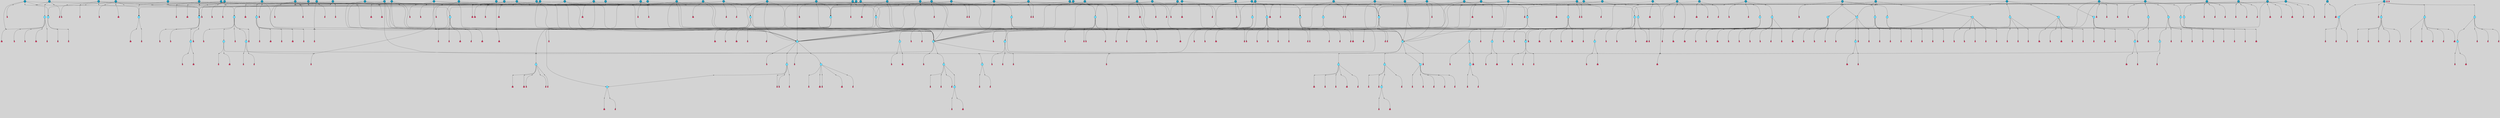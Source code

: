 // File exported with GEGELATI v1.3.1
// On the 2024-04-08 17:27:41
// With the File::TPGGraphDotExporter
digraph{
	graph[pad = "0.212, 0.055" bgcolor = lightgray]
	node[shape=circle style = filled label = ""]
		T7 [fillcolor="#66ddff"]
		T327 [fillcolor="#66ddff"]
		T329 [fillcolor="#66ddff"]
		T331 [fillcolor="#66ddff"]
		T332 [fillcolor="#66ddff"]
		T334 [fillcolor="#66ddff"]
		T335 [fillcolor="#66ddff"]
		T336 [fillcolor="#66ddff"]
		T337 [fillcolor="#66ddff"]
		T338 [fillcolor="#66ddff"]
		T581 [fillcolor="#66ddff"]
		T582 [fillcolor="#66ddff"]
		T48 [fillcolor="#66ddff"]
		T584 [fillcolor="#66ddff"]
		T585 [fillcolor="#66ddff"]
		T586 [fillcolor="#66ddff"]
		T587 [fillcolor="#66ddff"]
		T588 [fillcolor="#66ddff"]
		T640 [fillcolor="#66ddff"]
		T641 [fillcolor="#66ddff"]
		T643 [fillcolor="#66ddff"]
		T711 [fillcolor="#66ddff"]
		T712 [fillcolor="#1199bb"]
		T813 [fillcolor="#1199bb"]
		T814 [fillcolor="#66ddff"]
		T815 [fillcolor="#66ddff"]
		T816 [fillcolor="#66ddff"]
		T817 [fillcolor="#66ddff"]
		T818 [fillcolor="#66ddff"]
		T819 [fillcolor="#1199bb"]
		T820 [fillcolor="#66ddff"]
		T821 [fillcolor="#66ddff"]
		T822 [fillcolor="#66ddff"]
		T823 [fillcolor="#66ddff"]
		T824 [fillcolor="#66ddff"]
		T868 [fillcolor="#1199bb"]
		T889 [fillcolor="#66ddff"]
		T891 [fillcolor="#66ddff"]
		T892 [fillcolor="#66ddff"]
		T893 [fillcolor="#66ddff"]
		T894 [fillcolor="#66ddff"]
		T896 [fillcolor="#66ddff"]
		T897 [fillcolor="#66ddff"]
		T898 [fillcolor="#66ddff"]
		T899 [fillcolor="#66ddff"]
		T900 [fillcolor="#66ddff"]
		T957 [fillcolor="#66ddff"]
		T958 [fillcolor="#66ddff"]
		T959 [fillcolor="#66ddff"]
		T1049 [fillcolor="#66ddff"]
		T691 [fillcolor="#66ddff"]
		T1147 [fillcolor="#66ddff"]
		T1148 [fillcolor="#66ddff"]
		T1149 [fillcolor="#66ddff"]
		T1150 [fillcolor="#66ddff"]
		T1151 [fillcolor="#66ddff"]
		T1153 [fillcolor="#66ddff"]
		T1156 [fillcolor="#1199bb"]
		T1165 [fillcolor="#66ddff"]
		T1167 [fillcolor="#66ddff"]
		T1195 [fillcolor="#1199bb"]
		T1222 [fillcolor="#66ddff"]
		T1227 [fillcolor="#66ddff"]
		T1229 [fillcolor="#1199bb"]
		T1244 [fillcolor="#1199bb"]
		T1246 [fillcolor="#1199bb"]
		T1273 [fillcolor="#1199bb"]
		T1274 [fillcolor="#66ddff"]
		T1275 [fillcolor="#66ddff"]
		T1276 [fillcolor="#66ddff"]
		T1277 [fillcolor="#66ddff"]
		T1278 [fillcolor="#66ddff"]
		T1279 [fillcolor="#1199bb"]
		T1280 [fillcolor="#66ddff"]
		T1281 [fillcolor="#66ddff"]
		T1282 [fillcolor="#66ddff"]
		T1283 [fillcolor="#66ddff"]
		T1284 [fillcolor="#66ddff"]
		T1285 [fillcolor="#1199bb"]
		T1286 [fillcolor="#1199bb"]
		T1287 [fillcolor="#1199bb"]
		T1288 [fillcolor="#1199bb"]
		T1289 [fillcolor="#1199bb"]
		T1290 [fillcolor="#1199bb"]
		T1291 [fillcolor="#1199bb"]
		T1292 [fillcolor="#1199bb"]
		T1293 [fillcolor="#1199bb"]
		T1294 [fillcolor="#1199bb"]
		T1295 [fillcolor="#1199bb"]
		T1296 [fillcolor="#1199bb"]
		T1204 [fillcolor="#1199bb"]
		T1297 [fillcolor="#1199bb"]
		T1298 [fillcolor="#1199bb"]
		T1299 [fillcolor="#1199bb"]
		T1300 [fillcolor="#1199bb"]
		T1301 [fillcolor="#1199bb"]
		T1302 [fillcolor="#1199bb"]
		T1303 [fillcolor="#1199bb"]
		T1304 [fillcolor="#1199bb"]
		T1305 [fillcolor="#1199bb"]
		T1306 [fillcolor="#1199bb"]
		T1307 [fillcolor="#1199bb"]
		T1308 [fillcolor="#1199bb"]
		T1309 [fillcolor="#1199bb"]
		T1310 [fillcolor="#1199bb"]
		T1311 [fillcolor="#1199bb"]
		T1312 [fillcolor="#1199bb"]
		T1313 [fillcolor="#1199bb"]
		T1314 [fillcolor="#1199bb"]
		T1315 [fillcolor="#1199bb"]
		T1316 [fillcolor="#1199bb"]
		T1317 [fillcolor="#1199bb"]
		T1318 [fillcolor="#1199bb"]
		T1319 [fillcolor="#1199bb"]
		T1320 [fillcolor="#1199bb"]
		T1321 [fillcolor="#1199bb"]
		T1322 [fillcolor="#1199bb"]
		T1323 [fillcolor="#1199bb"]
		T1324 [fillcolor="#1199bb"]
		T1325 [fillcolor="#1199bb"]
		T1326 [fillcolor="#1199bb"]
		T1327 [fillcolor="#1199bb"]
		T1328 [fillcolor="#1199bb"]
		T1329 [fillcolor="#1199bb"]
		T1330 [fillcolor="#1199bb"]
		T1331 [fillcolor="#1199bb"]
		T1332 [fillcolor="#1199bb"]
		T1333 [fillcolor="#1199bb"]
		T1334 [fillcolor="#1199bb"]
		T1335 [fillcolor="#1199bb"]
		T1336 [fillcolor="#1199bb"]
		T1337 [fillcolor="#1199bb"]
		T1338 [fillcolor="#1199bb"]
		T668 [fillcolor="#1199bb"]
		T1339 [fillcolor="#1199bb"]
		T1340 [fillcolor="#1199bb"]
		T1341 [fillcolor="#1199bb"]
		T1342 [fillcolor="#1199bb"]
		T1343 [fillcolor="#1199bb"]
		T1344 [fillcolor="#1199bb"]
		T1345 [fillcolor="#1199bb"]
		T1346 [fillcolor="#1199bb"]
		T1347 [fillcolor="#1199bb"]
		T1348 [fillcolor="#1199bb"]
		P28340 [fillcolor="#cccccc" shape=point] //-3|
		I28340 [shape=box style=invis label="1|6&2|7#0|7&#92;n10|2&0|7#1|3&#92;n9|6&2|7#2|2&#92;n5|3&0|7#0|7&#92;n1|6&2|3#0|0&#92;n2|3&2|3#2|2&#92;n5|1&2|6#0|6&#92;n"]
		P28340 -> I28340[style=invis]
		A19838 [fillcolor="#ff3366" shape=box margin=0.03 width=0 height=0 label="7"]
		T7 -> P28340 -> A19838
		P28341 [fillcolor="#cccccc" shape=point] //5|
		I28341 [shape=box style=invis label="0|5&2|3#0|1&#92;n0|6&2|1#2|4&#92;n6|2&2|6#0|7&#92;n7|4&0|3#0|1&#92;n5|4&0|7#1|6&#92;n9|1&0|5#2|2&#92;n6|3&2|3#1|7&#92;n11|7&2|4#1|6&#92;n2|5&0|1#0|0&#92;n4|7&0|0#0|2&#92;n6|2&0|6#0|0&#92;n2|1&2|6#2|4&#92;n10|0&2|0#1|0&#92;n6|6&2|4#0|6&#92;n"]
		P28341 -> I28341[style=invis]
		A19839 [fillcolor="#ff3366" shape=box margin=0.03 width=0 height=0 label="8"]
		T7 -> P28341 -> A19839
		P28342 [fillcolor="#cccccc" shape=point] //-3|
		I28342 [shape=box style=invis label="8|1&2|3#0|5&#92;n0|6&0|5#0|5&#92;n3|7&2|1#0|6&#92;n3|5&0|1#0|0&#92;n9|5&2|0#0|4&#92;n3|5&0|2#0|3&#92;n10|6&2|4#1|0&#92;n9|4&2|7#2|6&#92;n1|7&2|5#2|2&#92;n"]
		P28342 -> I28342[style=invis]
		A19840 [fillcolor="#ff3366" shape=box margin=0.03 width=0 height=0 label="5"]
		T332 -> P28342 -> A19840
		P28343 [fillcolor="#cccccc" shape=point] //-3|
		I28343 [shape=box style=invis label="1|6&2|7#0|7&#92;n10|2&0|7#1|3&#92;n9|6&2|7#2|2&#92;n5|3&0|7#0|7&#92;n1|6&2|3#0|0&#92;n2|3&2|3#2|2&#92;n5|1&2|6#0|6&#92;n"]
		P28343 -> I28343[style=invis]
		A19841 [fillcolor="#ff3366" shape=box margin=0.03 width=0 height=0 label="7"]
		T331 -> P28343 -> A19841
		P28344 [fillcolor="#cccccc" shape=point] //-3|
		I28344 [shape=box style=invis label="3|7&0|0#0|2&#92;n11|5&0|1#1|1&#92;n4|1&0|6#2|6&#92;n4|0&0|1#0|5&#92;n"]
		P28344 -> I28344[style=invis]
		T329 -> P28344 -> T327
		P28345 [fillcolor="#cccccc" shape=point] //1|
		I28345 [shape=box style=invis label="5|1&0|6#2|7&#92;n2|4&0|4#2|2&#92;n0|6&0|5#0|4&#92;n10|6&2|5#1|6&#92;n9|3&0|1#1|7&#92;n10|3&2|2#1|0&#92;n5|0&0|0#2|1&#92;n11|3&2|3#1|5&#92;n10|3&0|1#1|0&#92;n2|4&0|1#0|1&#92;n0|2&0|3#2|4&#92;n9|2&2|1#2|5&#92;n11|7&2|6#2|6&#92;n"]
		P28345 -> I28345[style=invis]
		T327 -> P28345 -> T331
		P28346 [fillcolor="#cccccc" shape=point] //5|
		I28346 [shape=box style=invis label="10|4&2|6#1|2&#92;n8|4&0|1#1|0&#92;n0|4&2|6#0|0&#92;n8|4&2|5#2|1&#92;n7|5&2|5#1|0&#92;n3|6&0|6#2|2&#92;n1|7&0|7#0|5&#92;n2|0&0|7#2|4&#92;n9|4&2|6#2|7&#92;n2|6&2|2#0|0&#92;n11|7&2|7#0|7&#92;n5|5&0|0#0|1&#92;n10|1&0|0#1|0&#92;n7|3&0|1#2|5&#92;n9|2&2|7#1|5&#92;n9|0&2|5#1|2&#92;n1|6&2|4#2|2&#92;n3|3&2|2#0|7&#92;n1|6&2|0#0|0&#92;n6|4&2|6#1|0&#92;n"]
		P28346 -> I28346[style=invis]
		A19842 [fillcolor="#ff3366" shape=box margin=0.03 width=0 height=0 label="1"]
		T329 -> P28346 -> A19842
		P28347 [fillcolor="#cccccc" shape=point] //5|
		I28347 [shape=box style=invis label="0|5&2|3#0|1&#92;n0|6&2|1#2|4&#92;n6|2&2|6#0|7&#92;n7|4&0|3#0|1&#92;n5|4&0|7#1|6&#92;n9|1&0|5#2|2&#92;n6|3&2|3#1|7&#92;n11|7&2|4#1|6&#92;n2|5&0|1#0|0&#92;n4|7&0|0#0|2&#92;n6|2&0|6#0|0&#92;n2|1&2|6#2|4&#92;n10|0&2|0#1|0&#92;n6|6&2|4#0|6&#92;n"]
		P28347 -> I28347[style=invis]
		A19843 [fillcolor="#ff3366" shape=box margin=0.03 width=0 height=0 label="8"]
		T331 -> P28347 -> A19843
		P28348 [fillcolor="#cccccc" shape=point] //-2|
		I28348 [shape=box style=invis label="4|1&0|4#0|3&#92;n4|2&0|5#2|0&#92;n5|5&2|6#0|5&#92;n1|4&0|1#0|2&#92;n6|3&2|7#1|5&#92;n0|4&2|0#0|3&#92;n8|5&2|5#1|2&#92;n10|7&2|7#1|1&#92;n3|4&0|0#2|1&#92;n3|6&2|5#2|5&#92;n8|3&0|1#0|7&#92;n10|0&2|7#1|3&#92;n4|1&2|4#0|1&#92;n9|3&2|0#0|4&#92;n3|6&2|0#0|4&#92;n1|2&0|6#2|1&#92;n4|0&2|1#2|2&#92;n"]
		P28348 -> I28348[style=invis]
		A19844 [fillcolor="#ff3366" shape=box margin=0.03 width=0 height=0 label="14"]
		T327 -> P28348 -> A19844
		P28349 [fillcolor="#cccccc" shape=point] //5|
		I28349 [shape=box style=invis label="8|1&2|6#0|6&#92;n3|0&0|7#0|1&#92;n11|3&0|2#2|6&#92;n4|4&2|4#2|6&#92;n11|2&0|7#1|6&#92;n2|7&2|2#2|5&#92;n7|7&0|0#0|4&#92;n6|1&2|4#2|3&#92;n5|4&2|0#1|6&#92;n3|0&2|0#0|1&#92;n1|3&0|7#0|4&#92;n"]
		P28349 -> I28349[style=invis]
		A19845 [fillcolor="#ff3366" shape=box margin=0.03 width=0 height=0 label="7"]
		T329 -> P28349 -> A19845
		P28350 [fillcolor="#cccccc" shape=point] //5|
		I28350 [shape=box style=invis label="3|0&2|0#0|1&#92;n3|0&0|7#0|1&#92;n5|3&0|2#2|6&#92;n4|4&2|4#2|6&#92;n11|2&0|7#1|6&#92;n2|7&2|2#2|5&#92;n9|3&2|6#2|7&#92;n7|7&0|0#0|4&#92;n6|1&2|4#2|3&#92;n5|4&2|0#1|6&#92;n1|3&0|7#0|4&#92;n"]
		P28350 -> I28350[style=invis]
		A19846 [fillcolor="#ff3366" shape=box margin=0.03 width=0 height=0 label="7"]
		T327 -> P28350 -> A19846
		P28351 [fillcolor="#cccccc" shape=point] //0|
		I28351 [shape=box style=invis label="2|5&0|1#0|6&#92;n6|1&2|2#2|7&#92;n8|0&0|3#1|4&#92;n4|3&2|5#2|4&#92;n8|1&2|4#0|0&#92;n6|6&0|1#2|6&#92;n11|7&2|4#2|5&#92;n6|2&2|4#0|2&#92;n8|5&2|4#2|4&#92;n2|1&2|1#2|2&#92;n2|7&2|5#2|6&#92;n9|7&0|5#0|4&#92;n1|2&0|5#2|6&#92;n4|2&2|3#2|7&#92;n3|3&2|1#0|2&#92;n"]
		P28351 -> I28351[style=invis]
		A19847 [fillcolor="#ff3366" shape=box margin=0.03 width=0 height=0 label="5"]
		T332 -> P28351 -> A19847
		P28352 [fillcolor="#cccccc" shape=point] //7|
		I28352 [shape=box style=invis label="7|0&2|1#2|0&#92;n9|7&2|1#1|7&#92;n8|2&0|1#1|0&#92;n6|6&0|2#1|1&#92;n2|2&0|5#0|0&#92;n5|7&0|0#2|1&#92;n5|1&2|5#1|5&#92;n4|7&2|4#2|3&#92;n10|5&2|2#1|5&#92;n1|3&2|2#2|0&#92;n10|2&2|6#1|5&#92;n"]
		P28352 -> I28352[style=invis]
		A19848 [fillcolor="#ff3366" shape=box margin=0.03 width=0 height=0 label="1"]
		T329 -> P28352 -> A19848
		P28353 [fillcolor="#cccccc" shape=point] //7|
		I28353 [shape=box style=invis label="6|1&2|6#2|7&#92;n7|0&2|4#2|3&#92;n3|3&0|7#0|6&#92;n5|4&0|2#2|4&#92;n8|5&2|6#2|7&#92;n0|0&2|3#0|3&#92;n5|4&2|4#2|6&#92;n"]
		P28353 -> I28353[style=invis]
		T329 -> P28353 -> T332
		P28354 [fillcolor="#cccccc" shape=point] //7|
		I28354 [shape=box style=invis label="0|2&2|4#2|6&#92;n5|3&0|6#0|1&#92;n4|7&2|6#0|5&#92;n7|6&0|7#0|5&#92;n10|7&2|2#1|1&#92;n"]
		P28354 -> I28354[style=invis]
		A19849 [fillcolor="#ff3366" shape=box margin=0.03 width=0 height=0 label="4"]
		T332 -> P28354 -> A19849
		P28355 [fillcolor="#cccccc" shape=point] //-4|
		I28355 [shape=box style=invis label="4|1&0|4#2|6&#92;n1|2&2|2#2|0&#92;n1|2&2|0#0|6&#92;n8|4&2|3#2|5&#92;n5|5&2|1#1|0&#92;n"]
		P28355 -> I28355[style=invis]
		A19850 [fillcolor="#ff3366" shape=box margin=0.03 width=0 height=0 label="12"]
		T338 -> P28355 -> A19850
		P28356 [fillcolor="#cccccc" shape=point] //6|
		I28356 [shape=box style=invis label="3|0&2|7#2|2&#92;n3|2&0|4#2|5&#92;n5|1&0|2#1|0&#92;n8|7&0|1#2|0&#92;n8|5&0|3#0|6&#92;n0|2&0|2#2|3&#92;n1|5&2|5#0|5&#92;n5|6&0|6#0|7&#92;n6|7&0|0#2|6&#92;n1|2&2|3#0|0&#92;n7|7&2|3#0|4&#92;n0|7&2|7#0|6&#92;n1|0&2|2#2|7&#92;n4|4&0|1#0|0&#92;n"]
		P28356 -> I28356[style=invis]
		A19851 [fillcolor="#ff3366" shape=box margin=0.03 width=0 height=0 label="11"]
		T338 -> P28356 -> A19851
		P28357 [fillcolor="#cccccc" shape=point] //-3|
		I28357 [shape=box style=invis label="8|1&2|3#0|5&#92;n0|6&0|5#0|5&#92;n3|7&2|1#0|6&#92;n3|5&0|1#0|0&#92;n9|5&2|0#0|4&#92;n3|5&0|2#0|3&#92;n10|6&2|4#1|0&#92;n9|4&2|7#2|6&#92;n1|7&2|5#2|2&#92;n"]
		P28357 -> I28357[style=invis]
		A19852 [fillcolor="#ff3366" shape=box margin=0.03 width=0 height=0 label="5"]
		T337 -> P28357 -> A19852
		P28358 [fillcolor="#cccccc" shape=point] //7|
		I28358 [shape=box style=invis label="7|0&2|1#2|0&#92;n9|7&2|1#1|7&#92;n8|2&0|1#1|0&#92;n6|6&0|2#1|1&#92;n2|2&0|5#0|0&#92;n5|7&0|0#2|1&#92;n5|1&2|5#1|5&#92;n4|7&2|4#2|3&#92;n10|5&2|2#1|5&#92;n1|3&2|2#2|0&#92;n10|2&2|6#1|5&#92;n"]
		P28358 -> I28358[style=invis]
		A19853 [fillcolor="#ff3366" shape=box margin=0.03 width=0 height=0 label="1"]
		T335 -> P28358 -> A19853
		P28359 [fillcolor="#cccccc" shape=point] //7|
		I28359 [shape=box style=invis label="6|1&2|6#2|7&#92;n7|0&2|4#2|3&#92;n3|3&0|7#0|6&#92;n5|4&0|2#2|4&#92;n8|5&2|6#2|7&#92;n0|0&2|3#0|3&#92;n5|4&2|4#2|6&#92;n"]
		P28359 -> I28359[style=invis]
		T335 -> P28359 -> T337
		P28360 [fillcolor="#cccccc" shape=point] //0|
		I28360 [shape=box style=invis label="2|5&0|1#0|6&#92;n6|1&2|2#2|7&#92;n8|0&0|3#1|4&#92;n4|3&2|5#2|4&#92;n8|1&2|4#0|0&#92;n6|6&0|1#2|6&#92;n11|7&2|4#2|5&#92;n6|2&2|4#0|2&#92;n8|5&2|4#2|4&#92;n2|1&2|1#2|2&#92;n2|7&2|5#2|6&#92;n9|7&0|5#0|4&#92;n1|2&0|5#2|6&#92;n4|2&2|3#2|7&#92;n3|3&2|1#0|2&#92;n"]
		P28360 -> I28360[style=invis]
		A19854 [fillcolor="#ff3366" shape=box margin=0.03 width=0 height=0 label="5"]
		T337 -> P28360 -> A19854
		P28361 [fillcolor="#cccccc" shape=point] //-3|
		I28361 [shape=box style=invis label="3|7&0|0#0|2&#92;n11|5&0|1#1|1&#92;n4|1&0|6#2|6&#92;n4|0&0|1#0|5&#92;n"]
		P28361 -> I28361[style=invis]
		T335 -> P28361 -> T334
		P28362 [fillcolor="#cccccc" shape=point] //-3|
		I28362 [shape=box style=invis label="1|6&2|7#0|7&#92;n10|2&0|7#1|3&#92;n9|6&2|7#2|2&#92;n5|3&0|7#0|7&#92;n1|6&2|3#0|0&#92;n2|3&2|3#2|2&#92;n5|1&2|6#0|6&#92;n"]
		P28362 -> I28362[style=invis]
		A19855 [fillcolor="#ff3366" shape=box margin=0.03 width=0 height=0 label="7"]
		T336 -> P28362 -> A19855
		P28363 [fillcolor="#cccccc" shape=point] //1|
		I28363 [shape=box style=invis label="5|1&0|6#2|7&#92;n2|4&0|4#2|2&#92;n0|6&0|5#0|4&#92;n10|6&2|5#1|6&#92;n9|3&0|1#1|7&#92;n10|3&2|2#1|0&#92;n5|0&0|0#2|1&#92;n11|3&2|3#1|5&#92;n10|3&0|1#1|0&#92;n2|4&0|1#0|1&#92;n0|2&0|3#2|4&#92;n9|2&2|1#2|5&#92;n11|7&2|6#2|6&#92;n"]
		P28363 -> I28363[style=invis]
		T334 -> P28363 -> T336
		P28364 [fillcolor="#cccccc" shape=point] //5|
		I28364 [shape=box style=invis label="8|1&2|6#0|6&#92;n3|0&0|7#0|1&#92;n11|3&0|2#2|6&#92;n4|4&2|4#2|6&#92;n11|2&0|7#1|6&#92;n2|7&2|2#2|5&#92;n7|7&0|0#0|4&#92;n6|1&2|4#2|3&#92;n5|4&2|0#1|6&#92;n3|0&2|0#0|1&#92;n1|3&0|7#0|4&#92;n"]
		P28364 -> I28364[style=invis]
		A19856 [fillcolor="#ff3366" shape=box margin=0.03 width=0 height=0 label="7"]
		T335 -> P28364 -> A19856
		P28365 [fillcolor="#cccccc" shape=point] //5|
		I28365 [shape=box style=invis label="0|5&2|3#0|1&#92;n0|6&2|1#2|4&#92;n6|2&2|6#0|7&#92;n7|4&0|3#0|1&#92;n5|4&0|7#1|6&#92;n9|1&0|5#2|2&#92;n6|3&2|3#1|7&#92;n11|7&2|4#1|6&#92;n2|5&0|1#0|0&#92;n4|7&0|0#0|2&#92;n6|2&0|6#0|0&#92;n2|1&2|6#2|4&#92;n10|0&2|0#1|0&#92;n6|6&2|4#0|6&#92;n"]
		P28365 -> I28365[style=invis]
		A19857 [fillcolor="#ff3366" shape=box margin=0.03 width=0 height=0 label="8"]
		T336 -> P28365 -> A19857
		P28366 [fillcolor="#cccccc" shape=point] //5|
		I28366 [shape=box style=invis label="3|0&2|0#0|1&#92;n3|0&0|7#0|1&#92;n5|3&0|2#2|6&#92;n4|4&2|4#2|6&#92;n11|2&0|7#1|6&#92;n2|7&2|2#2|5&#92;n9|3&2|6#2|7&#92;n7|7&0|0#0|4&#92;n6|1&2|4#2|3&#92;n5|4&2|0#1|6&#92;n1|3&0|7#0|4&#92;n"]
		P28366 -> I28366[style=invis]
		A19858 [fillcolor="#ff3366" shape=box margin=0.03 width=0 height=0 label="7"]
		T334 -> P28366 -> A19858
		P28367 [fillcolor="#cccccc" shape=point] //-2|
		I28367 [shape=box style=invis label="4|1&0|4#0|3&#92;n4|2&0|5#2|0&#92;n5|5&2|6#0|5&#92;n1|4&0|1#0|2&#92;n6|3&2|7#1|5&#92;n0|4&2|0#0|3&#92;n8|5&2|5#1|2&#92;n10|7&2|7#1|1&#92;n3|4&0|0#2|1&#92;n3|6&2|5#2|5&#92;n8|3&0|1#0|7&#92;n10|0&2|7#1|3&#92;n4|1&2|4#0|1&#92;n9|3&2|0#0|4&#92;n3|6&2|0#0|4&#92;n1|2&0|6#2|1&#92;n4|0&2|1#2|2&#92;n"]
		P28367 -> I28367[style=invis]
		A19859 [fillcolor="#ff3366" shape=box margin=0.03 width=0 height=0 label="14"]
		T334 -> P28367 -> A19859
		P28368 [fillcolor="#cccccc" shape=point] //5|
		I28368 [shape=box style=invis label="10|4&2|6#1|2&#92;n8|4&0|1#1|0&#92;n0|4&2|6#0|0&#92;n8|4&2|5#2|1&#92;n7|5&2|5#1|0&#92;n3|6&0|6#2|2&#92;n1|7&0|7#0|5&#92;n2|0&0|7#2|4&#92;n9|4&2|6#2|7&#92;n2|6&2|2#0|0&#92;n11|7&2|7#0|7&#92;n5|5&0|0#0|1&#92;n10|1&0|0#1|0&#92;n7|3&0|1#2|5&#92;n9|2&2|7#1|5&#92;n9|0&2|5#1|2&#92;n1|6&2|4#2|2&#92;n3|3&2|2#0|7&#92;n1|6&2|0#0|0&#92;n6|4&2|6#1|0&#92;n"]
		P28368 -> I28368[style=invis]
		A19860 [fillcolor="#ff3366" shape=box margin=0.03 width=0 height=0 label="1"]
		T335 -> P28368 -> A19860
		P28369 [fillcolor="#cccccc" shape=point] //7|
		I28369 [shape=box style=invis label="0|2&2|4#2|6&#92;n5|3&0|6#0|1&#92;n4|7&2|6#0|5&#92;n7|6&0|7#0|5&#92;n10|7&2|2#1|1&#92;n"]
		P28369 -> I28369[style=invis]
		A19861 [fillcolor="#ff3366" shape=box margin=0.03 width=0 height=0 label="4"]
		T337 -> P28369 -> A19861
		P28370 [fillcolor="#cccccc" shape=point] //0|
		I28370 [shape=box style=invis label="2|5&0|1#0|6&#92;n6|1&2|2#2|7&#92;n8|0&0|3#1|4&#92;n4|3&2|5#2|4&#92;n8|1&2|4#0|0&#92;n6|6&0|1#2|6&#92;n11|7&2|4#2|5&#92;n6|2&2|4#0|2&#92;n8|5&2|4#2|4&#92;n2|1&2|1#2|2&#92;n2|7&2|5#2|6&#92;n9|7&0|5#0|4&#92;n1|2&0|5#2|6&#92;n4|2&2|3#2|7&#92;n3|3&2|1#0|2&#92;n"]
		P28370 -> I28370[style=invis]
		A19862 [fillcolor="#ff3366" shape=box margin=0.03 width=0 height=0 label="5"]
		T48 -> P28370 -> A19862
		P28371 [fillcolor="#cccccc" shape=point] //-1|
		I28371 [shape=box style=invis label="6|4&0|4#2|4&#92;n4|5&2|5#2|4&#92;n9|7&2|5#0|3&#92;n3|7&2|6#0|6&#92;n8|7&0|6#0|4&#92;n2|1&2|0#0|1&#92;n8|6&0|0#2|5&#92;n2|1&0|2#0|3&#92;n6|1&0|7#2|6&#92;n6|3&0|1#1|6&#92;n5|4&2|7#0|4&#92;n0|7&0|4#2|0&#92;n11|0&2|0#2|5&#92;n3|7&2|0#2|7&#92;n8|3&2|7#1|4&#92;n5|7&0|6#0|4&#92;n0|0&2|3#2|3&#92;n5|4&2|1#0|3&#92;n0|4&0|3#2|5&#92;n"]
		P28371 -> I28371[style=invis]
		A19863 [fillcolor="#ff3366" shape=box margin=0.03 width=0 height=0 label="10"]
		T48 -> P28371 -> A19863
		P28372 [fillcolor="#cccccc" shape=point] //-6|
		I28372 [shape=box style=invis label="11|1&0|7#2|0&#92;n10|4&0|1#1|0&#92;n4|3&2|4#2|1&#92;n0|5&2|0#0|0&#92;n6|1&0|0#0|3&#92;n8|2&2|0#0|4&#92;n11|4&2|0#1|6&#92;n7|0&2|6#2|3&#92;n5|3&2|6#2|0&#92;n2|0&2|0#0|4&#92;n"]
		P28372 -> I28372[style=invis]
		A19864 [fillcolor="#ff3366" shape=box margin=0.03 width=0 height=0 label="9"]
		T581 -> P28372 -> A19864
		P28373 [fillcolor="#cccccc" shape=point] //-7|
		I28373 [shape=box style=invis label="6|1&0|2#0|3&#92;n1|2&0|1#2|0&#92;n10|3&2|2#1|1&#92;n0|1&0|2#0|7&#92;n4|6&2|7#2|4&#92;n6|0&2|7#0|6&#92;n"]
		P28373 -> I28373[style=invis]
		A19865 [fillcolor="#ff3366" shape=box margin=0.03 width=0 height=0 label="7"]
		T48 -> P28373 -> A19865
		P28374 [fillcolor="#cccccc" shape=point] //-6|
		I28374 [shape=box style=invis label="11|7&0|1#0|6&#92;n3|5&0|1#0|3&#92;n1|5&0|5#0|6&#92;n1|7&2|5#2|2&#92;n0|0&0|2#2|2&#92;n4|4&0|1#0|5&#92;n6|4&2|2#0|2&#92;n0|6&2|5#0|5&#92;n0|3&2|2#2|6&#92;n"]
		P28374 -> I28374[style=invis]
		A19866 [fillcolor="#ff3366" shape=box margin=0.03 width=0 height=0 label="5"]
		T48 -> P28374 -> A19866
		P28375 [fillcolor="#cccccc" shape=point] //2|
		I28375 [shape=box style=invis label="3|0&2|0#0|1&#92;n11|2&0|7#1|6&#92;n8|7&2|4#0|5&#92;n5|3&0|2#2|6&#92;n4|4&2|4#2|6&#92;n3|0&0|7#0|1&#92;n2|7&2|2#2|5&#92;n9|3&2|6#2|7&#92;n7|7&0|0#0|4&#92;n6|1&2|4#1|3&#92;n5|4&2|0#1|6&#92;n1|3&0|7#0|4&#92;n"]
		P28375 -> I28375[style=invis]
		A19867 [fillcolor="#ff3366" shape=box margin=0.03 width=0 height=0 label="7"]
		T582 -> P28375 -> A19867
		P28376 [fillcolor="#cccccc" shape=point] //4|
		I28376 [shape=box style=invis label="4|3&0|6#0|3&#92;n5|7&2|3#2|2&#92;n5|6&0|7#1|2&#92;n1|4&2|6#0|3&#92;n8|4&2|1#2|5&#92;n9|5&2|4#1|4&#92;n2|4&0|5#0|7&#92;n10|0&0|6#1|3&#92;n3|0&0|6#0|2&#92;n2|7&2|7#2|6&#92;n5|2&0|5#1|5&#92;n10|4&2|5#1|7&#92;n4|0&0|4#2|4&#92;n11|1&0|4#2|6&#92;n10|6&2|0#1|4&#92;n9|7&0|3#1|4&#92;n4|5&2|7#0|6&#92;n11|5&2|6#2|3&#92;n0|3&0|5#0|1&#92;n"]
		P28376 -> I28376[style=invis]
		A19868 [fillcolor="#ff3366" shape=box margin=0.03 width=0 height=0 label="13"]
		T48 -> P28376 -> A19868
		P28377 [fillcolor="#cccccc" shape=point] //-5|
		I28377 [shape=box style=invis label="0|0&2|3#0|2&#92;n10|5&0|6#1|3&#92;n7|3&0|6#2|3&#92;n3|4&0|6#0|6&#92;n10|5&0|2#1|1&#92;n5|0&0|1#0|3&#92;n6|6&2|5#1|5&#92;n7|4&0|2#1|7&#92;n5|7&0|1#2|5&#92;n1|5&0|0#0|3&#92;n7|5&2|1#2|6&#92;n9|0&0|2#0|0&#92;n4|0&2|4#0|0&#92;n4|6&0|0#2|3&#92;n3|1&0|6#2|5&#92;n7|7&2|1#2|3&#92;n9|4&2|2#0|6&#92;n"]
		P28377 -> I28377[style=invis]
		T582 -> P28377 -> T581
		P28378 [fillcolor="#cccccc" shape=point] //2|
		I28378 [shape=box style=invis label="6|3&2|7#1|4&#92;n8|6&0|0#2|5&#92;n2|1&0|2#0|3&#92;n8|7&0|6#0|4&#92;n2|1&2|0#0|1&#92;n0|0&2|2#2|3&#92;n6|6&0|7#2|1&#92;n6|1&0|7#2|6&#92;n5|4&2|7#0|4&#92;n0|3&0|4#2|0&#92;n11|0&2|0#2|5&#92;n4|5&2|5#2|4&#92;n5|7&0|6#0|4&#92;n9|7&2|5#0|3&#92;n5|4&2|1#0|3&#92;n5|3&0|1#1|7&#92;n0|4&0|3#2|5&#92;n"]
		P28378 -> I28378[style=invis]
		A19869 [fillcolor="#ff3366" shape=box margin=0.03 width=0 height=0 label="10"]
		T581 -> P28378 -> A19869
		P28379 [fillcolor="#cccccc" shape=point] //7|
		I28379 [shape=box style=invis label="7|4&2|1#2|0&#92;n4|1&2|4#2|3&#92;n5|0&2|0#2|2&#92;n6|1&2|4#2|6&#92;n"]
		P28379 -> I28379[style=invis]
		A19870 [fillcolor="#ff3366" shape=box margin=0.03 width=0 height=0 label="9"]
		T582 -> P28379 -> A19870
		P28380 [fillcolor="#cccccc" shape=point] //-6|
		I28380 [shape=box style=invis label="11|1&0|7#2|0&#92;n10|4&0|1#1|0&#92;n4|3&2|4#2|1&#92;n0|5&2|0#0|0&#92;n6|1&0|0#0|3&#92;n8|2&2|0#0|4&#92;n11|4&2|0#1|6&#92;n7|0&2|6#2|3&#92;n5|3&2|6#2|0&#92;n2|0&2|0#0|4&#92;n"]
		P28380 -> I28380[style=invis]
		A19871 [fillcolor="#ff3366" shape=box margin=0.03 width=0 height=0 label="9"]
		T582 -> P28380 -> A19871
		P28381 [fillcolor="#cccccc" shape=point] //6|
		I28381 [shape=box style=invis label="9|4&2|7#0|6&#92;n8|4&0|1#1|0&#92;n1|3&0|0#2|1&#92;n2|4&0|6#2|2&#92;n5|1&2|5#0|7&#92;n3|0&0|3#2|6&#92;n2|2&2|6#0|2&#92;n8|4&0|4#2|2&#92;n5|1&2|4#0|3&#92;n9|4&0|6#0|6&#92;n5|0&2|2#1|5&#92;n11|7&0|0#1|1&#92;n0|4&0|3#0|3&#92;n7|7&2|4#2|5&#92;n1|5&0|1#2|1&#92;n"]
		P28381 -> I28381[style=invis]
		A19872 [fillcolor="#ff3366" shape=box margin=0.03 width=0 height=0 label="1"]
		T586 -> P28381 -> A19872
		P28382 [fillcolor="#cccccc" shape=point] //5|
		I28382 [shape=box style=invis label="9|4&2|3#1|3&#92;n0|4&2|4#0|5&#92;n6|1&2|6#2|5&#92;n4|0&0|5#2|0&#92;n"]
		P28382 -> I28382[style=invis]
		A19873 [fillcolor="#ff3366" shape=box margin=0.03 width=0 height=0 label="7"]
		T586 -> P28382 -> A19873
		P28383 [fillcolor="#cccccc" shape=point] //10|
		I28383 [shape=box style=invis label="4|5&2|7#2|1&#92;n1|7&2|3#0|6&#92;n3|5&2|2#0|3&#92;n10|3&0|7#1|4&#92;n7|1&0|4#2|6&#92;n10|2&0|3#1|7&#92;n9|5&2|0#0|4&#92;n4|0&0|3#2|7&#92;n11|4&2|6#1|2&#92;n5|4&2|7#0|2&#92;n2|6&2|4#0|0&#92;n6|5&0|7#2|1&#92;n5|3&2|3#1|6&#92;n10|7&2|0#1|2&#92;n"]
		P28383 -> I28383[style=invis]
		A19874 [fillcolor="#ff3366" shape=box margin=0.03 width=0 height=0 label="5"]
		T586 -> P28383 -> A19874
		P28384 [fillcolor="#cccccc" shape=point] //5|
		I28384 [shape=box style=invis label="3|0&2|0#0|1&#92;n3|0&0|7#0|1&#92;n5|3&0|2#2|6&#92;n4|4&2|4#2|6&#92;n11|2&0|7#1|6&#92;n2|7&2|2#2|5&#92;n9|3&2|6#2|7&#92;n7|7&0|0#0|4&#92;n6|1&2|4#2|3&#92;n5|4&2|0#1|6&#92;n1|3&0|7#0|4&#92;n"]
		P28384 -> I28384[style=invis]
		A19875 [fillcolor="#ff3366" shape=box margin=0.03 width=0 height=0 label="7"]
		T586 -> P28384 -> A19875
		P28385 [fillcolor="#cccccc" shape=point] //8|
		I28385 [shape=box style=invis label="9|0&0|1#2|0&#92;n10|1&2|5#1|4&#92;n8|2&2|6#0|4&#92;n2|4&2|5#2|3&#92;n4|2&2|2#0|2&#92;n7|5&0|2#0|0&#92;n8|2&2|1#1|3&#92;n8|7&0|7#2|1&#92;n1|1&0|0#0|7&#92;n5|6&2|5#1|0&#92;n6|6&2|5#0|0&#92;n11|4&0|3#2|6&#92;n4|2&2|4#0|7&#92;n5|6&0|1#2|0&#92;n11|3&0|2#0|7&#92;n"]
		P28385 -> I28385[style=invis]
		A19876 [fillcolor="#ff3366" shape=box margin=0.03 width=0 height=0 label="6"]
		T586 -> P28385 -> A19876
		P28386 [fillcolor="#cccccc" shape=point] //-6|
		I28386 [shape=box style=invis label="0|5&2|3#0|1&#92;n0|6&2|1#2|4&#92;n5|4&0|7#1|6&#92;n9|0&2|7#1|1&#92;n7|4&0|3#0|1&#92;n11|7&2|4#1|6&#92;n9|1&0|5#2|2&#92;n6|2&2|6#0|7&#92;n2|7&0|1#0|0&#92;n4|7&0|0#0|2&#92;n6|2&0|6#0|0&#92;n2|1&2|6#2|4&#92;n10|0&0|0#1|0&#92;n6|6&2|4#0|6&#92;n"]
		P28386 -> I28386[style=invis]
		T588 -> P28386 -> T586
		P28387 [fillcolor="#cccccc" shape=point] //0|
		I28387 [shape=box style=invis label="2|5&0|1#0|6&#92;n6|1&2|2#2|7&#92;n8|0&0|3#1|4&#92;n4|3&2|5#2|4&#92;n8|1&2|4#0|0&#92;n6|6&0|1#2|6&#92;n11|7&2|4#2|5&#92;n6|2&2|4#0|2&#92;n8|5&2|4#2|4&#92;n2|1&2|1#2|2&#92;n2|7&2|5#2|6&#92;n9|7&0|5#0|4&#92;n1|2&0|5#2|6&#92;n4|2&2|3#2|7&#92;n3|3&2|1#0|2&#92;n"]
		P28387 -> I28387[style=invis]
		A19877 [fillcolor="#ff3366" shape=box margin=0.03 width=0 height=0 label="5"]
		T587 -> P28387 -> A19877
		P28388 [fillcolor="#cccccc" shape=point] //-7|
		I28388 [shape=box style=invis label="6|1&0|2#0|3&#92;n1|2&0|1#2|0&#92;n10|3&2|2#1|1&#92;n0|1&0|2#0|7&#92;n4|6&2|7#2|4&#92;n6|0&2|7#0|6&#92;n"]
		P28388 -> I28388[style=invis]
		A19878 [fillcolor="#ff3366" shape=box margin=0.03 width=0 height=0 label="7"]
		T587 -> P28388 -> A19878
		P28389 [fillcolor="#cccccc" shape=point] //7|
		I28389 [shape=box style=invis label="7|4&2|1#2|0&#92;n4|1&2|4#2|3&#92;n5|0&2|0#2|2&#92;n6|1&2|4#2|6&#92;n"]
		P28389 -> I28389[style=invis]
		A19879 [fillcolor="#ff3366" shape=box margin=0.03 width=0 height=0 label="9"]
		T585 -> P28389 -> A19879
		P28390 [fillcolor="#cccccc" shape=point] //-1|
		I28390 [shape=box style=invis label="6|4&0|4#2|4&#92;n4|5&2|5#2|4&#92;n9|7&2|5#0|3&#92;n3|7&2|6#0|6&#92;n8|7&0|6#0|4&#92;n2|1&2|0#0|1&#92;n8|6&0|0#2|5&#92;n2|1&0|2#0|3&#92;n6|1&0|7#2|6&#92;n6|3&0|1#1|6&#92;n5|4&2|7#0|4&#92;n0|7&0|4#2|0&#92;n11|0&2|0#2|5&#92;n3|7&2|0#2|7&#92;n8|3&2|7#1|4&#92;n5|7&0|6#0|4&#92;n0|0&2|3#2|3&#92;n5|4&2|1#0|3&#92;n0|4&0|3#2|5&#92;n"]
		P28390 -> I28390[style=invis]
		A19880 [fillcolor="#ff3366" shape=box margin=0.03 width=0 height=0 label="10"]
		T587 -> P28390 -> A19880
		P28391 [fillcolor="#cccccc" shape=point] //-6|
		I28391 [shape=box style=invis label="11|7&0|1#0|6&#92;n3|5&0|1#0|3&#92;n1|5&0|5#0|6&#92;n1|7&2|5#2|2&#92;n0|0&0|2#2|2&#92;n4|4&0|1#0|5&#92;n6|4&2|2#0|2&#92;n0|6&2|5#0|5&#92;n0|3&2|2#2|6&#92;n"]
		P28391 -> I28391[style=invis]
		A19881 [fillcolor="#ff3366" shape=box margin=0.03 width=0 height=0 label="5"]
		T587 -> P28391 -> A19881
		P28392 [fillcolor="#cccccc" shape=point] //4|
		I28392 [shape=box style=invis label="6|2&0|6#2|7&#92;n11|5&2|2#1|2&#92;n4|0&2|5#0|2&#92;n1|6&2|4#0|3&#92;n10|2&2|4#1|4&#92;n6|3&2|3#1|7&#92;n7|4&0|3#0|1&#92;n5|7&0|6#1|0&#92;n7|1&2|2#0|1&#92;n9|2&2|6#1|2&#92;n2|1&2|6#0|4&#92;n"]
		P28392 -> I28392[style=invis]
		A19882 [fillcolor="#ff3366" shape=box margin=0.03 width=0 height=0 label="8"]
		T588 -> P28392 -> A19882
		P28393 [fillcolor="#cccccc" shape=point] //4|
		I28393 [shape=box style=invis label="4|3&0|6#0|3&#92;n5|7&2|3#2|2&#92;n5|6&0|7#1|2&#92;n1|4&2|6#0|3&#92;n8|4&2|1#2|5&#92;n9|5&2|4#1|4&#92;n2|4&0|5#0|7&#92;n10|0&0|6#1|3&#92;n3|0&0|6#0|2&#92;n2|7&2|7#2|6&#92;n5|2&0|5#1|5&#92;n10|4&2|5#1|7&#92;n4|0&0|4#2|4&#92;n11|1&0|4#2|6&#92;n10|6&2|0#1|4&#92;n9|7&0|3#1|4&#92;n4|5&2|7#0|6&#92;n11|5&2|6#2|3&#92;n0|3&0|5#0|1&#92;n"]
		P28393 -> I28393[style=invis]
		A19883 [fillcolor="#ff3366" shape=box margin=0.03 width=0 height=0 label="13"]
		T587 -> P28393 -> A19883
		P28394 [fillcolor="#cccccc" shape=point] //-6|
		I28394 [shape=box style=invis label="11|1&0|7#2|0&#92;n10|4&0|1#1|0&#92;n4|3&2|4#2|1&#92;n0|5&2|0#0|0&#92;n6|1&0|0#0|3&#92;n8|2&2|0#0|4&#92;n11|4&2|0#1|6&#92;n7|0&2|6#2|3&#92;n5|3&2|6#2|0&#92;n2|0&2|0#0|4&#92;n"]
		P28394 -> I28394[style=invis]
		A19884 [fillcolor="#ff3366" shape=box margin=0.03 width=0 height=0 label="9"]
		T584 -> P28394 -> A19884
		P28395 [fillcolor="#cccccc" shape=point] //-5|
		I28395 [shape=box style=invis label="0|0&2|3#0|2&#92;n10|5&0|6#1|3&#92;n7|3&0|6#2|3&#92;n3|4&0|6#0|6&#92;n10|5&0|2#1|1&#92;n5|0&0|1#0|3&#92;n6|6&2|5#1|5&#92;n7|4&0|2#1|7&#92;n5|7&0|1#2|5&#92;n1|5&0|0#0|3&#92;n7|5&2|1#2|6&#92;n9|0&0|2#0|0&#92;n4|0&2|4#0|0&#92;n4|6&0|0#2|3&#92;n3|1&0|6#2|5&#92;n7|7&2|1#2|3&#92;n9|4&2|2#0|6&#92;n"]
		P28395 -> I28395[style=invis]
		T585 -> P28395 -> T584
		P28396 [fillcolor="#cccccc" shape=point] //-6|
		I28396 [shape=box style=invis label="11|1&0|7#2|0&#92;n10|4&0|1#1|0&#92;n4|3&2|4#2|1&#92;n0|5&2|0#0|0&#92;n6|1&0|0#0|3&#92;n8|2&2|0#0|4&#92;n11|4&2|0#1|6&#92;n7|0&2|6#2|3&#92;n5|3&2|6#2|0&#92;n2|0&2|0#0|4&#92;n"]
		P28396 -> I28396[style=invis]
		A19885 [fillcolor="#ff3366" shape=box margin=0.03 width=0 height=0 label="9"]
		T585 -> P28396 -> A19885
		P28397 [fillcolor="#cccccc" shape=point] //2|
		I28397 [shape=box style=invis label="6|3&2|7#1|4&#92;n8|6&0|0#2|5&#92;n2|1&0|2#0|3&#92;n8|7&0|6#0|4&#92;n2|1&2|0#0|1&#92;n0|0&2|2#2|3&#92;n6|6&0|7#2|1&#92;n6|1&0|7#2|6&#92;n5|4&2|7#0|4&#92;n0|3&0|4#2|0&#92;n11|0&2|0#2|5&#92;n4|5&2|5#2|4&#92;n5|7&0|6#0|4&#92;n9|7&2|5#0|3&#92;n5|4&2|1#0|3&#92;n5|3&0|1#1|7&#92;n0|4&0|3#2|5&#92;n"]
		P28397 -> I28397[style=invis]
		A19886 [fillcolor="#ff3366" shape=box margin=0.03 width=0 height=0 label="10"]
		T584 -> P28397 -> A19886
		P28398 [fillcolor="#cccccc" shape=point] //10|
		I28398 [shape=box style=invis label="9|3&0|1#1|7&#92;n9|0&2|7#2|2&#92;n0|5&0|2#0|3&#92;n10|1&2|2#1|6&#92;n2|5&0|0#0|4&#92;n5|3&0|7#2|0&#92;n5|2&0|0#1|2&#92;n1|0&0|2#2|5&#92;n"]
		P28398 -> I28398[style=invis]
		T588 -> P28398 -> T587
		P28399 [fillcolor="#cccccc" shape=point] //-6|
		I28399 [shape=box style=invis label="6|1&2|7#0|1&#92;n10|4&0|0#1|1&#92;n11|0&2|4#0|6&#92;n7|7&2|2#2|2&#92;n2|0&2|5#0|0&#92;n9|2&2|1#2|7&#92;n7|2&2|0#1|5&#92;n0|2&2|7#2|5&#92;n7|2&2|4#2|5&#92;n1|1&2|7#0|6&#92;n3|4&2|2#0|3&#92;n7|4&2|0#2|1&#92;n"]
		P28399 -> I28399[style=invis]
		T588 -> P28399 -> T585
		P28400 [fillcolor="#cccccc" shape=point] //2|
		I28400 [shape=box style=invis label="3|0&2|0#0|1&#92;n11|2&0|7#1|6&#92;n8|7&2|4#0|5&#92;n5|3&0|2#2|6&#92;n4|4&2|4#2|6&#92;n3|0&0|7#0|1&#92;n2|7&2|2#2|5&#92;n9|3&2|6#2|7&#92;n7|7&0|0#0|4&#92;n6|1&2|4#1|3&#92;n5|4&2|0#1|6&#92;n1|3&0|7#0|4&#92;n"]
		P28400 -> I28400[style=invis]
		A19887 [fillcolor="#ff3366" shape=box margin=0.03 width=0 height=0 label="7"]
		T585 -> P28400 -> A19887
		P28401 [fillcolor="#cccccc" shape=point] //5|
		I28401 [shape=box style=invis label="9|4&2|3#1|3&#92;n0|4&2|4#0|5&#92;n6|1&2|6#2|5&#92;n4|0&0|5#2|0&#92;n"]
		P28401 -> I28401[style=invis]
		A19888 [fillcolor="#ff3366" shape=box margin=0.03 width=0 height=0 label="7"]
		T640 -> P28401 -> A19888
		P28402 [fillcolor="#cccccc" shape=point] //10|
		I28402 [shape=box style=invis label="4|5&2|7#2|1&#92;n1|7&2|3#0|6&#92;n3|5&2|2#0|3&#92;n10|3&0|7#1|4&#92;n7|1&0|4#2|6&#92;n10|2&0|3#1|7&#92;n9|5&2|0#0|4&#92;n4|0&0|3#2|7&#92;n11|4&2|6#1|2&#92;n5|4&2|7#0|2&#92;n2|6&2|4#0|0&#92;n6|5&0|7#2|1&#92;n5|3&2|3#1|6&#92;n10|7&2|0#1|2&#92;n"]
		P28402 -> I28402[style=invis]
		A19889 [fillcolor="#ff3366" shape=box margin=0.03 width=0 height=0 label="5"]
		T640 -> P28402 -> A19889
		P28403 [fillcolor="#cccccc" shape=point] //5|
		I28403 [shape=box style=invis label="3|0&2|0#0|1&#92;n3|0&0|7#0|1&#92;n5|3&0|2#2|6&#92;n4|4&2|4#2|6&#92;n11|2&0|7#1|6&#92;n2|7&2|2#2|5&#92;n9|3&2|6#2|7&#92;n7|7&0|0#0|4&#92;n6|1&2|4#2|3&#92;n5|4&2|0#1|6&#92;n1|3&0|7#0|4&#92;n"]
		P28403 -> I28403[style=invis]
		A19890 [fillcolor="#ff3366" shape=box margin=0.03 width=0 height=0 label="7"]
		T640 -> P28403 -> A19890
		P28404 [fillcolor="#cccccc" shape=point] //0|
		I28404 [shape=box style=invis label="2|5&0|1#0|6&#92;n6|1&2|2#2|7&#92;n8|0&0|3#1|4&#92;n4|3&2|5#2|4&#92;n8|1&2|4#0|0&#92;n6|6&0|1#2|6&#92;n11|7&2|4#2|5&#92;n6|2&2|4#0|2&#92;n8|5&2|4#2|4&#92;n2|1&2|1#2|2&#92;n2|7&2|5#2|6&#92;n9|7&0|5#0|4&#92;n1|2&0|5#2|6&#92;n4|2&2|3#2|7&#92;n3|3&2|1#0|2&#92;n"]
		P28404 -> I28404[style=invis]
		A19891 [fillcolor="#ff3366" shape=box margin=0.03 width=0 height=0 label="5"]
		T643 -> P28404 -> A19891
		P28405 [fillcolor="#cccccc" shape=point] //-1|
		I28405 [shape=box style=invis label="6|4&0|4#2|4&#92;n4|5&2|5#2|4&#92;n9|7&2|5#0|3&#92;n3|7&2|6#0|6&#92;n8|7&0|6#0|4&#92;n2|1&2|0#0|1&#92;n8|6&0|0#2|5&#92;n2|1&0|2#0|3&#92;n6|1&0|7#2|6&#92;n6|3&0|1#1|6&#92;n5|4&2|7#0|4&#92;n0|7&0|4#2|0&#92;n11|0&2|0#2|5&#92;n3|7&2|0#2|7&#92;n8|3&2|7#1|4&#92;n5|7&0|6#0|4&#92;n0|0&2|3#2|3&#92;n5|4&2|1#0|3&#92;n0|4&0|3#2|5&#92;n"]
		P28405 -> I28405[style=invis]
		A19892 [fillcolor="#ff3366" shape=box margin=0.03 width=0 height=0 label="10"]
		T643 -> P28405 -> A19892
		P28406 [fillcolor="#cccccc" shape=point] //-6|
		I28406 [shape=box style=invis label="11|1&0|7#2|0&#92;n10|4&0|1#1|0&#92;n4|3&2|4#2|1&#92;n0|5&2|0#0|0&#92;n6|1&0|0#0|3&#92;n8|2&2|0#0|4&#92;n11|4&2|0#1|6&#92;n7|0&2|6#2|3&#92;n5|3&2|6#2|0&#92;n2|0&2|0#0|4&#92;n"]
		P28406 -> I28406[style=invis]
		A19893 [fillcolor="#ff3366" shape=box margin=0.03 width=0 height=0 label="9"]
		T641 -> P28406 -> A19893
		P28407 [fillcolor="#cccccc" shape=point] //6|
		I28407 [shape=box style=invis label="9|4&2|7#0|6&#92;n8|4&0|1#1|0&#92;n1|3&0|0#2|1&#92;n2|4&0|6#2|2&#92;n5|1&2|5#0|7&#92;n3|0&0|3#2|6&#92;n2|2&2|6#0|2&#92;n8|4&0|4#2|2&#92;n5|1&2|4#0|3&#92;n9|4&0|6#0|6&#92;n5|0&2|2#1|5&#92;n11|7&0|0#1|1&#92;n0|4&0|3#0|3&#92;n7|7&2|4#2|5&#92;n1|5&0|1#2|1&#92;n"]
		P28407 -> I28407[style=invis]
		A19894 [fillcolor="#ff3366" shape=box margin=0.03 width=0 height=0 label="1"]
		T640 -> P28407 -> A19894
		P28408 [fillcolor="#cccccc" shape=point] //-7|
		I28408 [shape=box style=invis label="6|1&0|2#0|3&#92;n1|2&0|1#2|0&#92;n10|3&2|2#1|1&#92;n0|1&0|2#0|7&#92;n4|6&2|7#2|4&#92;n6|0&2|7#0|6&#92;n"]
		P28408 -> I28408[style=invis]
		A19895 [fillcolor="#ff3366" shape=box margin=0.03 width=0 height=0 label="7"]
		T643 -> P28408 -> A19895
		P28409 [fillcolor="#cccccc" shape=point] //-6|
		I28409 [shape=box style=invis label="11|7&0|1#0|6&#92;n3|5&0|1#0|3&#92;n1|5&0|5#0|6&#92;n1|7&2|5#2|2&#92;n0|0&0|2#2|2&#92;n4|4&0|1#0|5&#92;n6|4&2|2#0|2&#92;n0|6&2|5#0|5&#92;n0|3&2|2#2|6&#92;n"]
		P28409 -> I28409[style=invis]
		A19896 [fillcolor="#ff3366" shape=box margin=0.03 width=0 height=0 label="5"]
		T643 -> P28409 -> A19896
		P28410 [fillcolor="#cccccc" shape=point] //4|
		I28410 [shape=box style=invis label="4|3&0|6#0|3&#92;n5|7&2|3#2|2&#92;n5|6&0|7#1|2&#92;n1|4&2|6#0|3&#92;n8|4&2|1#2|5&#92;n9|5&2|4#1|4&#92;n2|4&0|5#0|7&#92;n10|0&0|6#1|3&#92;n3|0&0|6#0|2&#92;n2|7&2|7#2|6&#92;n5|2&0|5#1|5&#92;n10|4&2|5#1|7&#92;n4|0&0|4#2|4&#92;n11|1&0|4#2|6&#92;n10|6&2|0#1|4&#92;n9|7&0|3#1|4&#92;n4|5&2|7#0|6&#92;n11|5&2|6#2|3&#92;n0|3&0|5#0|1&#92;n"]
		P28410 -> I28410[style=invis]
		A19897 [fillcolor="#ff3366" shape=box margin=0.03 width=0 height=0 label="13"]
		T643 -> P28410 -> A19897
		P28411 [fillcolor="#cccccc" shape=point] //8|
		I28411 [shape=box style=invis label="9|0&0|1#2|0&#92;n10|1&2|5#1|4&#92;n8|2&2|6#0|4&#92;n2|4&2|5#2|3&#92;n4|2&2|2#0|2&#92;n7|5&0|2#0|0&#92;n8|2&2|1#1|3&#92;n8|7&0|7#2|1&#92;n1|1&0|0#0|7&#92;n5|6&2|5#1|0&#92;n6|6&2|5#0|0&#92;n11|4&0|3#2|6&#92;n4|2&2|4#0|7&#92;n5|6&0|1#2|0&#92;n11|3&0|2#0|7&#92;n"]
		P28411 -> I28411[style=invis]
		A19898 [fillcolor="#ff3366" shape=box margin=0.03 width=0 height=0 label="6"]
		T640 -> P28411 -> A19898
		P28412 [fillcolor="#cccccc" shape=point] //2|
		I28412 [shape=box style=invis label="6|3&2|7#1|4&#92;n8|6&0|0#2|5&#92;n2|1&0|2#0|3&#92;n8|7&0|6#0|4&#92;n2|1&2|0#0|1&#92;n0|0&2|2#2|3&#92;n6|6&0|7#2|1&#92;n6|1&0|7#2|6&#92;n5|4&2|7#0|4&#92;n0|3&0|4#2|0&#92;n11|0&2|0#2|5&#92;n4|5&2|5#2|4&#92;n5|7&0|6#0|4&#92;n9|7&2|5#0|3&#92;n5|4&2|1#0|3&#92;n5|3&0|1#1|7&#92;n0|4&0|3#2|5&#92;n"]
		P28412 -> I28412[style=invis]
		A19899 [fillcolor="#ff3366" shape=box margin=0.03 width=0 height=0 label="10"]
		T641 -> P28412 -> A19899
		P28413 [fillcolor="#cccccc" shape=point] //-6|
		I28413 [shape=box style=invis label="11|1&0|7#2|0&#92;n10|4&0|1#1|0&#92;n4|3&2|4#2|1&#92;n0|5&2|0#0|0&#92;n6|1&0|0#0|3&#92;n8|2&2|0#0|4&#92;n11|4&2|0#1|6&#92;n7|0&2|6#2|3&#92;n5|3&2|6#2|0&#92;n2|0&2|0#0|4&#92;n"]
		P28413 -> I28413[style=invis]
		A19900 [fillcolor="#ff3366" shape=box margin=0.03 width=0 height=0 label="9"]
		T711 -> P28413 -> A19900
		P28414 [fillcolor="#cccccc" shape=point] //-6|
		I28414 [shape=box style=invis label="11|1&0|7#2|0&#92;n10|4&0|1#1|0&#92;n4|3&2|4#2|1&#92;n0|5&2|0#0|0&#92;n6|1&0|0#0|3&#92;n8|2&2|0#0|4&#92;n11|4&2|0#1|6&#92;n7|0&2|6#2|3&#92;n5|3&2|6#2|0&#92;n2|0&2|0#0|4&#92;n"]
		P28414 -> I28414[style=invis]
		A19901 [fillcolor="#ff3366" shape=box margin=0.03 width=0 height=0 label="9"]
		T712 -> P28414 -> A19901
		P28415 [fillcolor="#cccccc" shape=point] //-5|
		I28415 [shape=box style=invis label="0|0&2|3#0|2&#92;n10|5&0|6#1|3&#92;n7|3&0|6#2|3&#92;n3|4&0|6#0|6&#92;n10|5&0|2#1|1&#92;n5|0&0|1#0|3&#92;n6|6&2|5#1|5&#92;n7|4&0|2#1|7&#92;n5|7&0|1#2|5&#92;n1|5&0|0#0|3&#92;n7|5&2|1#2|6&#92;n9|0&0|2#0|0&#92;n4|0&2|4#0|0&#92;n4|6&0|0#2|3&#92;n3|1&0|6#2|5&#92;n7|7&2|1#2|3&#92;n9|4&2|2#0|6&#92;n"]
		P28415 -> I28415[style=invis]
		T712 -> P28415 -> T711
		P28416 [fillcolor="#cccccc" shape=point] //2|
		I28416 [shape=box style=invis label="6|3&2|7#1|4&#92;n8|6&0|0#2|5&#92;n2|1&0|2#0|3&#92;n8|7&0|6#0|4&#92;n2|1&2|0#0|1&#92;n0|0&2|2#2|3&#92;n6|6&0|7#2|1&#92;n6|1&0|7#2|6&#92;n5|4&2|7#0|4&#92;n0|3&0|4#2|0&#92;n11|0&2|0#2|5&#92;n4|5&2|5#2|4&#92;n5|7&0|6#0|4&#92;n9|7&2|5#0|3&#92;n5|4&2|1#0|3&#92;n5|3&0|1#1|7&#92;n0|4&0|3#2|5&#92;n"]
		P28416 -> I28416[style=invis]
		A19902 [fillcolor="#ff3366" shape=box margin=0.03 width=0 height=0 label="10"]
		T711 -> P28416 -> A19902
		P28417 [fillcolor="#cccccc" shape=point] //7|
		I28417 [shape=box style=invis label="7|4&2|1#2|0&#92;n4|1&2|4#2|3&#92;n5|0&2|0#2|2&#92;n6|1&2|4#2|6&#92;n"]
		P28417 -> I28417[style=invis]
		A19903 [fillcolor="#ff3366" shape=box margin=0.03 width=0 height=0 label="9"]
		T712 -> P28417 -> A19903
		P28418 [fillcolor="#cccccc" shape=point] //2|
		I28418 [shape=box style=invis label="3|0&2|0#0|1&#92;n11|2&0|7#1|6&#92;n8|7&2|4#0|5&#92;n5|3&0|2#2|6&#92;n4|4&2|4#2|6&#92;n3|0&0|7#0|1&#92;n2|7&2|2#2|5&#92;n9|3&2|6#2|7&#92;n7|7&0|0#0|4&#92;n6|1&2|4#1|3&#92;n5|4&2|0#1|6&#92;n1|3&0|7#0|4&#92;n"]
		P28418 -> I28418[style=invis]
		A19904 [fillcolor="#ff3366" shape=box margin=0.03 width=0 height=0 label="7"]
		T712 -> P28418 -> A19904
		P28419 [fillcolor="#cccccc" shape=point] //-6|
		I28419 [shape=box style=invis label="11|1&0|7#2|0&#92;n10|4&0|1#1|0&#92;n4|3&2|4#2|1&#92;n0|5&2|0#0|0&#92;n6|1&0|0#0|3&#92;n8|2&2|0#0|4&#92;n11|4&2|0#1|6&#92;n7|0&2|6#2|3&#92;n5|3&2|6#2|0&#92;n2|0&2|0#0|4&#92;n"]
		P28419 -> I28419[style=invis]
		A19905 [fillcolor="#ff3366" shape=box margin=0.03 width=0 height=0 label="9"]
		T818 -> P28419 -> A19905
		P28420 [fillcolor="#cccccc" shape=point] //7|
		I28420 [shape=box style=invis label="9|2&2|5#2|5&#92;n8|0&0|2#1|6&#92;n11|6&2|2#1|0&#92;n3|3&0|7#0|1&#92;n6|0&2|4#2|3&#92;n3|0&0|0#2|2&#92;n1|4&0|5#0|6&#92;n5|5&0|2#2|6&#92;n2|1&0|0#2|6&#92;n4|4&2|4#2|6&#92;n"]
		P28420 -> I28420[style=invis]
		T813 -> P28420 -> T818
		P28421 [fillcolor="#cccccc" shape=point] //-4|
		I28421 [shape=box style=invis label="0|7&2|5#0|4&#92;n8|5&0|5#2|7&#92;n5|6&0|7#0|4&#92;n7|0&0|5#2|1&#92;n10|6&2|1#1|2&#92;n0|0&2|1#0|6&#92;n8|4&0|5#0|6&#92;n4|2&0|5#2|4&#92;n"]
		P28421 -> I28421[style=invis]
		A19906 [fillcolor="#ff3366" shape=box margin=0.03 width=0 height=0 label="5"]
		T813 -> P28421 -> A19906
		P28422 [fillcolor="#cccccc" shape=point] //10|
		I28422 [shape=box style=invis label="4|5&2|7#2|1&#92;n1|7&2|3#0|6&#92;n3|5&2|2#0|3&#92;n10|3&0|7#1|4&#92;n7|1&0|4#2|6&#92;n10|2&0|3#1|7&#92;n9|5&2|0#0|4&#92;n4|0&0|3#2|7&#92;n11|4&2|6#1|2&#92;n5|4&2|7#0|2&#92;n2|6&2|4#0|0&#92;n6|5&0|7#2|1&#92;n5|3&2|3#1|6&#92;n10|7&2|0#1|2&#92;n"]
		P28422 -> I28422[style=invis]
		A19907 [fillcolor="#ff3366" shape=box margin=0.03 width=0 height=0 label="5"]
		T817 -> P28422 -> A19907
		P28423 [fillcolor="#cccccc" shape=point] //5|
		I28423 [shape=box style=invis label="3|0&2|0#0|1&#92;n3|0&0|7#0|1&#92;n5|3&0|2#2|6&#92;n4|4&2|4#2|6&#92;n11|2&0|7#1|6&#92;n2|7&2|2#2|5&#92;n9|3&2|6#2|7&#92;n7|7&0|0#0|4&#92;n6|1&2|4#2|3&#92;n5|4&2|0#1|6&#92;n1|3&0|7#0|4&#92;n"]
		P28423 -> I28423[style=invis]
		A19908 [fillcolor="#ff3366" shape=box margin=0.03 width=0 height=0 label="7"]
		T817 -> P28423 -> A19908
		P28424 [fillcolor="#cccccc" shape=point] //5|
		I28424 [shape=box style=invis label="9|4&2|3#1|3&#92;n0|4&2|4#0|5&#92;n6|1&2|6#2|5&#92;n4|0&0|5#2|0&#92;n"]
		P28424 -> I28424[style=invis]
		A19909 [fillcolor="#ff3366" shape=box margin=0.03 width=0 height=0 label="7"]
		T817 -> P28424 -> A19909
		P28425 [fillcolor="#cccccc" shape=point] //7|
		I28425 [shape=box style=invis label="0|5&2|3#0|0&#92;n0|6&2|1#2|4&#92;n5|4&0|7#1|6&#92;n9|0&2|7#1|1&#92;n7|4&0|3#0|1&#92;n11|7&2|4#1|6&#92;n8|7&0|4#2|1&#92;n9|1&0|5#2|2&#92;n6|2&2|6#0|7&#92;n8|6&0|2#0|0&#92;n4|7&0|0#0|2&#92;n6|2&0|6#0|0&#92;n10|0&0|0#1|0&#92;n6|6&2|4#0|6&#92;n"]
		P28425 -> I28425[style=invis]
		T813 -> P28425 -> T817
		P28426 [fillcolor="#cccccc" shape=point] //0|
		I28426 [shape=box style=invis label="2|5&0|1#0|6&#92;n6|1&2|2#2|7&#92;n8|0&0|3#1|4&#92;n4|3&2|5#2|4&#92;n8|1&2|4#0|0&#92;n6|6&0|1#2|6&#92;n11|7&2|4#2|5&#92;n6|2&2|4#0|2&#92;n8|5&2|4#2|4&#92;n2|1&2|1#2|2&#92;n2|7&2|5#2|6&#92;n9|7&0|5#0|4&#92;n1|2&0|5#2|6&#92;n4|2&2|3#2|7&#92;n3|3&2|1#0|2&#92;n"]
		P28426 -> I28426[style=invis]
		A19910 [fillcolor="#ff3366" shape=box margin=0.03 width=0 height=0 label="5"]
		T814 -> P28426 -> A19910
		P28427 [fillcolor="#cccccc" shape=point] //-1|
		I28427 [shape=box style=invis label="6|4&0|4#2|4&#92;n4|5&2|5#2|4&#92;n9|7&2|5#0|3&#92;n3|7&2|6#0|6&#92;n8|7&0|6#0|4&#92;n2|1&2|0#0|1&#92;n8|6&0|0#2|5&#92;n2|1&0|2#0|3&#92;n6|1&0|7#2|6&#92;n6|3&0|1#1|6&#92;n5|4&2|7#0|4&#92;n0|7&0|4#2|0&#92;n11|0&2|0#2|5&#92;n3|7&2|0#2|7&#92;n8|3&2|7#1|4&#92;n5|7&0|6#0|4&#92;n0|0&2|3#2|3&#92;n5|4&2|1#0|3&#92;n0|4&0|3#2|5&#92;n"]
		P28427 -> I28427[style=invis]
		A19911 [fillcolor="#ff3366" shape=box margin=0.03 width=0 height=0 label="10"]
		T814 -> P28427 -> A19911
		P28428 [fillcolor="#cccccc" shape=point] //-6|
		I28428 [shape=box style=invis label="11|1&0|7#2|0&#92;n10|4&0|1#1|0&#92;n4|3&2|4#2|1&#92;n0|5&2|0#0|0&#92;n6|1&0|0#0|3&#92;n8|2&2|0#0|4&#92;n11|4&2|0#1|6&#92;n7|0&2|6#2|3&#92;n5|3&2|6#2|0&#92;n2|0&2|0#0|4&#92;n"]
		P28428 -> I28428[style=invis]
		A19912 [fillcolor="#ff3366" shape=box margin=0.03 width=0 height=0 label="9"]
		T816 -> P28428 -> A19912
		P28429 [fillcolor="#cccccc" shape=point] //6|
		I28429 [shape=box style=invis label="9|4&2|7#0|6&#92;n8|4&0|1#1|0&#92;n1|3&0|0#2|1&#92;n2|4&0|6#2|2&#92;n5|1&2|5#0|7&#92;n3|0&0|3#2|6&#92;n2|2&2|6#0|2&#92;n8|4&0|4#2|2&#92;n5|1&2|4#0|3&#92;n9|4&0|6#0|6&#92;n5|0&2|2#1|5&#92;n11|7&0|0#1|1&#92;n0|4&0|3#0|3&#92;n7|7&2|4#2|5&#92;n1|5&0|1#2|1&#92;n"]
		P28429 -> I28429[style=invis]
		A19913 [fillcolor="#ff3366" shape=box margin=0.03 width=0 height=0 label="1"]
		T817 -> P28429 -> A19913
		P28430 [fillcolor="#cccccc" shape=point] //-7|
		I28430 [shape=box style=invis label="6|1&0|2#0|3&#92;n1|2&0|1#2|0&#92;n10|3&2|2#1|1&#92;n0|1&0|2#0|7&#92;n4|6&2|7#2|4&#92;n6|0&2|7#0|6&#92;n"]
		P28430 -> I28430[style=invis]
		A19914 [fillcolor="#ff3366" shape=box margin=0.03 width=0 height=0 label="7"]
		T814 -> P28430 -> A19914
		P28431 [fillcolor="#cccccc" shape=point] //-6|
		I28431 [shape=box style=invis label="11|7&0|1#0|6&#92;n3|5&0|1#0|3&#92;n1|5&0|5#0|6&#92;n1|7&2|5#2|2&#92;n0|0&0|2#2|2&#92;n4|4&0|1#0|5&#92;n6|4&2|2#0|2&#92;n0|6&2|5#0|5&#92;n0|3&2|2#2|6&#92;n"]
		P28431 -> I28431[style=invis]
		A19915 [fillcolor="#ff3366" shape=box margin=0.03 width=0 height=0 label="5"]
		T814 -> P28431 -> A19915
		P28432 [fillcolor="#cccccc" shape=point] //4|
		I28432 [shape=box style=invis label="4|3&0|6#0|3&#92;n5|7&2|3#2|2&#92;n5|6&0|7#1|2&#92;n1|4&2|6#0|3&#92;n8|4&2|1#2|5&#92;n9|5&2|4#1|4&#92;n2|4&0|5#0|7&#92;n10|0&0|6#1|3&#92;n3|0&0|6#0|2&#92;n2|7&2|7#2|6&#92;n5|2&0|5#1|5&#92;n10|4&2|5#1|7&#92;n4|0&0|4#2|4&#92;n11|1&0|4#2|6&#92;n10|6&2|0#1|4&#92;n9|7&0|3#1|4&#92;n4|5&2|7#0|6&#92;n11|5&2|6#2|3&#92;n0|3&0|5#0|1&#92;n"]
		P28432 -> I28432[style=invis]
		A19916 [fillcolor="#ff3366" shape=box margin=0.03 width=0 height=0 label="13"]
		T814 -> P28432 -> A19916
		P28433 [fillcolor="#cccccc" shape=point] //-5|
		I28433 [shape=box style=invis label="0|0&2|3#0|2&#92;n10|5&0|6#1|3&#92;n7|3&0|6#2|3&#92;n3|4&0|6#0|6&#92;n10|5&0|2#1|1&#92;n5|0&0|1#0|3&#92;n6|6&2|5#1|5&#92;n7|4&0|2#1|7&#92;n5|7&0|1#2|5&#92;n1|5&0|0#0|3&#92;n7|5&2|1#2|6&#92;n9|0&0|2#0|0&#92;n4|0&2|4#0|0&#92;n4|6&0|0#2|3&#92;n3|1&0|6#2|5&#92;n7|7&2|1#2|3&#92;n9|4&2|2#0|6&#92;n"]
		P28433 -> I28433[style=invis]
		T815 -> P28433 -> T816
		P28434 [fillcolor="#cccccc" shape=point] //8|
		I28434 [shape=box style=invis label="9|0&0|1#2|0&#92;n10|1&2|5#1|4&#92;n8|2&2|6#0|4&#92;n2|4&2|5#2|3&#92;n4|2&2|2#0|2&#92;n7|5&0|2#0|0&#92;n8|2&2|1#1|3&#92;n8|7&0|7#2|1&#92;n1|1&0|0#0|7&#92;n5|6&2|5#1|0&#92;n6|6&2|5#0|0&#92;n11|4&0|3#2|6&#92;n4|2&2|4#0|7&#92;n5|6&0|1#2|0&#92;n11|3&0|2#0|7&#92;n"]
		P28434 -> I28434[style=invis]
		A19917 [fillcolor="#ff3366" shape=box margin=0.03 width=0 height=0 label="6"]
		T817 -> P28434 -> A19917
		P28435 [fillcolor="#cccccc" shape=point] //2|
		I28435 [shape=box style=invis label="6|3&2|7#1|4&#92;n8|6&0|0#2|5&#92;n2|1&0|2#0|3&#92;n8|7&0|6#0|4&#92;n2|1&2|0#0|1&#92;n0|0&2|2#2|3&#92;n6|6&0|7#2|1&#92;n6|1&0|7#2|6&#92;n5|4&2|7#0|4&#92;n0|3&0|4#2|0&#92;n11|0&2|0#2|5&#92;n4|5&2|5#2|4&#92;n5|7&0|6#0|4&#92;n9|7&2|5#0|3&#92;n5|4&2|1#0|3&#92;n5|3&0|1#1|7&#92;n0|4&0|3#2|5&#92;n"]
		P28435 -> I28435[style=invis]
		A19918 [fillcolor="#ff3366" shape=box margin=0.03 width=0 height=0 label="10"]
		T816 -> P28435 -> A19918
		P28436 [fillcolor="#cccccc" shape=point] //10|
		I28436 [shape=box style=invis label="9|3&0|1#1|7&#92;n9|0&2|7#2|2&#92;n0|5&0|2#0|3&#92;n10|1&2|2#1|6&#92;n2|5&0|0#0|4&#92;n5|3&0|7#2|0&#92;n5|2&0|0#1|2&#92;n1|0&0|2#2|5&#92;n"]
		P28436 -> I28436[style=invis]
		T813 -> P28436 -> T814
		P28437 [fillcolor="#cccccc" shape=point] //7|
		I28437 [shape=box style=invis label="7|4&2|1#2|0&#92;n4|1&2|4#2|3&#92;n5|0&2|0#2|2&#92;n6|1&2|4#2|6&#92;n"]
		P28437 -> I28437[style=invis]
		A19919 [fillcolor="#ff3366" shape=box margin=0.03 width=0 height=0 label="9"]
		T815 -> P28437 -> A19919
		P28438 [fillcolor="#cccccc" shape=point] //6|
		I28438 [shape=box style=invis label="0|5&2|3#0|1&#92;n0|6&2|1#2|4&#92;n9|1&0|5#2|2&#92;n7|4&0|3#0|1&#92;n5|4&0|7#1|6&#92;n2|5&0|1#0|0&#92;n6|3&2|3#1|7&#92;n11|7&2|4#1|6&#92;n6|2&2|6#0|1&#92;n4|7&0|0#0|2&#92;n6|2&0|6#0|0&#92;n9|1&2|6#2|4&#92;n10|0&2|0#1|0&#92;n6|6&2|4#0|6&#92;n"]
		P28438 -> I28438[style=invis]
		A19920 [fillcolor="#ff3366" shape=box margin=0.03 width=0 height=0 label="8"]
		T818 -> P28438 -> A19920
		P28439 [fillcolor="#cccccc" shape=point] //2|
		I28439 [shape=box style=invis label="3|0&2|0#0|1&#92;n11|2&0|7#1|6&#92;n8|7&2|4#0|5&#92;n5|3&0|2#2|6&#92;n4|4&2|4#2|6&#92;n3|0&0|7#0|1&#92;n2|7&2|2#2|5&#92;n9|3&2|6#2|7&#92;n7|7&0|0#0|4&#92;n6|1&2|4#1|3&#92;n5|4&2|0#1|6&#92;n1|3&0|7#0|4&#92;n"]
		P28439 -> I28439[style=invis]
		A19921 [fillcolor="#ff3366" shape=box margin=0.03 width=0 height=0 label="7"]
		T815 -> P28439 -> A19921
		P28440 [fillcolor="#cccccc" shape=point] //6|
		I28440 [shape=box style=invis label="7|0&2|5#1|2&#92;n10|6&2|1#1|3&#92;n7|5&0|2#0|7&#92;n10|7&0|1#1|5&#92;n4|6&2|5#0|5&#92;n4|4&0|7#2|7&#92;n"]
		P28440 -> I28440[style=invis]
		A19922 [fillcolor="#ff3366" shape=box margin=0.03 width=0 height=0 label="7"]
		T818 -> P28440 -> A19922
		P28441 [fillcolor="#cccccc" shape=point] //-1|
		I28441 [shape=box style=invis label="9|7&2|6#2|0&#92;n8|3&2|1#0|2&#92;n11|5&0|0#0|6&#92;n9|7&2|7#1|7&#92;n2|0&2|5#2|0&#92;n9|4&2|0#2|1&#92;n3|7&0|4#2|3&#92;n0|2&2|7#2|5&#92;n10|4&0|6#1|1&#92;n1|5&2|7#0|6&#92;n5|2&0|0#1|6&#92;n3|4&2|2#0|3&#92;n"]
		P28441 -> I28441[style=invis]
		T813 -> P28441 -> T815
		P28442 [fillcolor="#cccccc" shape=point] //-6|
		I28442 [shape=box style=invis label="11|1&0|7#2|0&#92;n10|4&0|1#1|0&#92;n4|3&2|4#2|1&#92;n0|5&2|0#0|0&#92;n6|1&0|0#0|3&#92;n8|2&2|0#0|4&#92;n11|4&2|0#1|6&#92;n7|0&2|6#2|3&#92;n5|3&2|6#2|0&#92;n2|0&2|0#0|4&#92;n"]
		P28442 -> I28442[style=invis]
		A19923 [fillcolor="#ff3366" shape=box margin=0.03 width=0 height=0 label="9"]
		T815 -> P28442 -> A19923
		P28443 [fillcolor="#cccccc" shape=point] //6|
		I28443 [shape=box style=invis label="0|5&2|3#0|1&#92;n0|6&2|1#2|4&#92;n9|1&0|5#2|2&#92;n7|4&0|3#0|1&#92;n5|4&0|7#1|6&#92;n2|5&0|1#0|0&#92;n6|3&2|3#1|7&#92;n11|7&2|4#1|6&#92;n6|2&2|6#0|1&#92;n4|7&0|0#0|2&#92;n6|2&0|6#0|0&#92;n9|1&2|6#2|4&#92;n10|0&2|0#1|0&#92;n6|6&2|4#0|6&#92;n"]
		P28443 -> I28443[style=invis]
		A19924 [fillcolor="#ff3366" shape=box margin=0.03 width=0 height=0 label="8"]
		T824 -> P28443 -> A19924
		P28444 [fillcolor="#cccccc" shape=point] //7|
		I28444 [shape=box style=invis label="9|2&2|5#2|5&#92;n8|0&0|2#1|6&#92;n11|6&2|2#1|0&#92;n3|3&0|7#0|1&#92;n6|0&2|4#2|3&#92;n3|0&0|0#2|2&#92;n1|4&0|5#0|6&#92;n5|5&0|2#2|6&#92;n2|1&0|0#2|6&#92;n4|4&2|4#2|6&#92;n"]
		P28444 -> I28444[style=invis]
		T819 -> P28444 -> T824
		P28445 [fillcolor="#cccccc" shape=point] //-4|
		I28445 [shape=box style=invis label="0|7&2|5#0|4&#92;n8|5&0|5#2|7&#92;n5|6&0|7#0|4&#92;n7|0&0|5#2|1&#92;n10|6&2|1#1|2&#92;n0|0&2|1#0|6&#92;n8|4&0|5#0|6&#92;n4|2&0|5#2|4&#92;n"]
		P28445 -> I28445[style=invis]
		A19925 [fillcolor="#ff3366" shape=box margin=0.03 width=0 height=0 label="5"]
		T819 -> P28445 -> A19925
		P28446 [fillcolor="#cccccc" shape=point] //10|
		I28446 [shape=box style=invis label="4|5&2|7#2|1&#92;n1|7&2|3#0|6&#92;n3|5&2|2#0|3&#92;n10|3&0|7#1|4&#92;n7|1&0|4#2|6&#92;n10|2&0|3#1|7&#92;n9|5&2|0#0|4&#92;n4|0&0|3#2|7&#92;n11|4&2|6#1|2&#92;n5|4&2|7#0|2&#92;n2|6&2|4#0|0&#92;n6|5&0|7#2|1&#92;n5|3&2|3#1|6&#92;n10|7&2|0#1|2&#92;n"]
		P28446 -> I28446[style=invis]
		A19926 [fillcolor="#ff3366" shape=box margin=0.03 width=0 height=0 label="5"]
		T821 -> P28446 -> A19926
		P28447 [fillcolor="#cccccc" shape=point] //5|
		I28447 [shape=box style=invis label="3|0&2|0#0|1&#92;n3|0&0|7#0|1&#92;n5|3&0|2#2|6&#92;n4|4&2|4#2|6&#92;n11|2&0|7#1|6&#92;n2|7&2|2#2|5&#92;n9|3&2|6#2|7&#92;n7|7&0|0#0|4&#92;n6|1&2|4#2|3&#92;n5|4&2|0#1|6&#92;n1|3&0|7#0|4&#92;n"]
		P28447 -> I28447[style=invis]
		A19927 [fillcolor="#ff3366" shape=box margin=0.03 width=0 height=0 label="7"]
		T821 -> P28447 -> A19927
		P28448 [fillcolor="#cccccc" shape=point] //8|
		I28448 [shape=box style=invis label="9|0&0|1#2|0&#92;n10|1&2|5#1|4&#92;n8|2&2|6#0|4&#92;n2|4&2|5#2|3&#92;n4|2&2|2#0|2&#92;n7|5&0|2#0|0&#92;n8|2&2|1#1|3&#92;n8|7&0|7#2|1&#92;n1|1&0|0#0|7&#92;n5|6&2|5#1|0&#92;n6|6&2|5#0|0&#92;n11|4&0|3#2|6&#92;n4|2&2|4#0|7&#92;n5|6&0|1#2|0&#92;n11|3&0|2#0|7&#92;n"]
		P28448 -> I28448[style=invis]
		A19928 [fillcolor="#ff3366" shape=box margin=0.03 width=0 height=0 label="6"]
		T821 -> P28448 -> A19928
		P28449 [fillcolor="#cccccc" shape=point] //6|
		I28449 [shape=box style=invis label="9|4&2|7#0|6&#92;n8|4&0|1#1|0&#92;n1|3&0|0#2|1&#92;n2|4&0|6#2|2&#92;n5|1&2|5#0|7&#92;n3|0&0|3#2|6&#92;n2|2&2|6#0|2&#92;n8|4&0|4#2|2&#92;n5|1&2|4#0|3&#92;n9|4&0|6#0|6&#92;n5|0&2|2#1|5&#92;n11|7&0|0#1|1&#92;n0|4&0|3#0|3&#92;n7|7&2|4#2|5&#92;n1|5&0|1#2|1&#92;n"]
		P28449 -> I28449[style=invis]
		A19929 [fillcolor="#ff3366" shape=box margin=0.03 width=0 height=0 label="1"]
		T821 -> P28449 -> A19929
		P28450 [fillcolor="#cccccc" shape=point] //5|
		I28450 [shape=box style=invis label="9|4&2|3#1|3&#92;n0|4&2|4#0|5&#92;n6|1&2|6#2|5&#92;n4|0&0|5#2|0&#92;n"]
		P28450 -> I28450[style=invis]
		A19930 [fillcolor="#ff3366" shape=box margin=0.03 width=0 height=0 label="7"]
		T821 -> P28450 -> A19930
		P28451 [fillcolor="#cccccc" shape=point] //7|
		I28451 [shape=box style=invis label="0|5&2|3#0|0&#92;n0|6&2|1#2|4&#92;n5|4&0|7#1|6&#92;n9|0&2|7#1|1&#92;n7|4&0|3#0|1&#92;n11|7&2|4#1|6&#92;n8|7&0|4#2|1&#92;n9|1&0|5#2|2&#92;n6|2&2|6#0|7&#92;n8|6&0|2#0|0&#92;n4|7&0|0#0|2&#92;n6|2&0|6#0|0&#92;n10|0&0|0#1|0&#92;n6|6&2|4#0|6&#92;n"]
		P28451 -> I28451[style=invis]
		T819 -> P28451 -> T821
		P28452 [fillcolor="#cccccc" shape=point] //-6|
		I28452 [shape=box style=invis label="11|1&0|7#2|0&#92;n10|4&0|1#1|0&#92;n4|3&2|4#2|1&#92;n0|5&2|0#0|0&#92;n6|1&0|0#0|3&#92;n8|2&2|0#0|4&#92;n11|4&2|0#1|6&#92;n7|0&2|6#2|3&#92;n5|3&2|6#2|0&#92;n2|0&2|0#0|4&#92;n"]
		P28452 -> I28452[style=invis]
		A19931 [fillcolor="#ff3366" shape=box margin=0.03 width=0 height=0 label="9"]
		T824 -> P28452 -> A19931
		P28453 [fillcolor="#cccccc" shape=point] //10|
		I28453 [shape=box style=invis label="9|3&0|1#1|7&#92;n9|0&2|7#2|2&#92;n0|5&0|2#0|3&#92;n10|1&2|2#1|6&#92;n2|5&0|0#0|4&#92;n5|3&0|7#2|0&#92;n5|2&0|0#1|2&#92;n1|0&0|2#2|5&#92;n"]
		P28453 -> I28453[style=invis]
		T819 -> P28453 -> T820
		P28454 [fillcolor="#cccccc" shape=point] //6|
		I28454 [shape=box style=invis label="7|0&2|5#1|2&#92;n10|6&2|1#1|3&#92;n7|5&0|2#0|7&#92;n10|7&0|1#1|5&#92;n4|6&2|5#0|5&#92;n4|4&0|7#2|7&#92;n"]
		P28454 -> I28454[style=invis]
		A19932 [fillcolor="#ff3366" shape=box margin=0.03 width=0 height=0 label="7"]
		T824 -> P28454 -> A19932
		P28455 [fillcolor="#cccccc" shape=point] //0|
		I28455 [shape=box style=invis label="2|5&0|1#0|6&#92;n6|1&2|2#2|7&#92;n8|0&0|3#1|4&#92;n4|3&2|5#2|4&#92;n8|1&2|4#0|0&#92;n6|6&0|1#2|6&#92;n11|7&2|4#2|5&#92;n6|2&2|4#0|2&#92;n8|5&2|4#2|4&#92;n2|1&2|1#2|2&#92;n2|7&2|5#2|6&#92;n9|7&0|5#0|4&#92;n1|2&0|5#2|6&#92;n4|2&2|3#2|7&#92;n3|3&2|1#0|2&#92;n"]
		P28455 -> I28455[style=invis]
		A19933 [fillcolor="#ff3366" shape=box margin=0.03 width=0 height=0 label="5"]
		T820 -> P28455 -> A19933
		P28456 [fillcolor="#cccccc" shape=point] //-7|
		I28456 [shape=box style=invis label="6|1&0|2#0|3&#92;n1|2&0|1#2|0&#92;n10|3&2|2#1|1&#92;n0|1&0|2#0|7&#92;n4|6&2|7#2|4&#92;n6|0&2|7#0|6&#92;n"]
		P28456 -> I28456[style=invis]
		A19934 [fillcolor="#ff3366" shape=box margin=0.03 width=0 height=0 label="7"]
		T820 -> P28456 -> A19934
		P28457 [fillcolor="#cccccc" shape=point] //7|
		I28457 [shape=box style=invis label="7|4&2|1#2|0&#92;n4|1&2|4#2|3&#92;n5|0&2|0#2|2&#92;n6|1&2|4#2|6&#92;n"]
		P28457 -> I28457[style=invis]
		A19935 [fillcolor="#ff3366" shape=box margin=0.03 width=0 height=0 label="9"]
		T822 -> P28457 -> A19935
		P28458 [fillcolor="#cccccc" shape=point] //-1|
		I28458 [shape=box style=invis label="6|4&0|4#2|4&#92;n4|5&2|5#2|4&#92;n9|7&2|5#0|3&#92;n3|7&2|6#0|6&#92;n8|7&0|6#0|4&#92;n2|1&2|0#0|1&#92;n8|6&0|0#2|5&#92;n2|1&0|2#0|3&#92;n6|1&0|7#2|6&#92;n6|3&0|1#1|6&#92;n5|4&2|7#0|4&#92;n0|7&0|4#2|0&#92;n11|0&2|0#2|5&#92;n3|7&2|0#2|7&#92;n8|3&2|7#1|4&#92;n5|7&0|6#0|4&#92;n0|0&2|3#2|3&#92;n5|4&2|1#0|3&#92;n0|4&0|3#2|5&#92;n"]
		P28458 -> I28458[style=invis]
		A19936 [fillcolor="#ff3366" shape=box margin=0.03 width=0 height=0 label="10"]
		T820 -> P28458 -> A19936
		P28459 [fillcolor="#cccccc" shape=point] //-6|
		I28459 [shape=box style=invis label="11|7&0|1#0|6&#92;n3|5&0|1#0|3&#92;n1|5&0|5#0|6&#92;n1|7&2|5#2|2&#92;n0|0&0|2#2|2&#92;n4|4&0|1#0|5&#92;n6|4&2|2#0|2&#92;n0|6&2|5#0|5&#92;n0|3&2|2#2|6&#92;n"]
		P28459 -> I28459[style=invis]
		A19937 [fillcolor="#ff3366" shape=box margin=0.03 width=0 height=0 label="5"]
		T820 -> P28459 -> A19937
		P28460 [fillcolor="#cccccc" shape=point] //4|
		I28460 [shape=box style=invis label="4|3&0|6#0|3&#92;n5|7&2|3#2|2&#92;n5|6&0|7#1|2&#92;n1|4&2|6#0|3&#92;n8|4&2|1#2|5&#92;n9|5&2|4#1|4&#92;n2|4&0|5#0|7&#92;n10|0&0|6#1|3&#92;n3|0&0|6#0|2&#92;n2|7&2|7#2|6&#92;n5|2&0|5#1|5&#92;n10|4&2|5#1|7&#92;n4|0&0|4#2|4&#92;n11|1&0|4#2|6&#92;n10|6&2|0#1|4&#92;n9|7&0|3#1|4&#92;n4|5&2|7#0|6&#92;n11|5&2|6#2|3&#92;n0|3&0|5#0|1&#92;n"]
		P28460 -> I28460[style=invis]
		A19938 [fillcolor="#ff3366" shape=box margin=0.03 width=0 height=0 label="13"]
		T820 -> P28460 -> A19938
		P28461 [fillcolor="#cccccc" shape=point] //-6|
		I28461 [shape=box style=invis label="11|1&0|7#2|0&#92;n10|4&0|1#1|0&#92;n4|3&2|4#2|1&#92;n0|5&2|0#0|0&#92;n6|1&0|0#0|3&#92;n8|2&2|0#0|4&#92;n11|4&2|0#1|6&#92;n7|0&2|6#2|3&#92;n5|3&2|6#2|0&#92;n2|0&2|0#0|4&#92;n"]
		P28461 -> I28461[style=invis]
		A19939 [fillcolor="#ff3366" shape=box margin=0.03 width=0 height=0 label="9"]
		T823 -> P28461 -> A19939
		P28462 [fillcolor="#cccccc" shape=point] //-5|
		I28462 [shape=box style=invis label="0|0&2|3#0|2&#92;n10|5&0|6#1|3&#92;n7|3&0|6#2|3&#92;n3|4&0|6#0|6&#92;n10|5&0|2#1|1&#92;n5|0&0|1#0|3&#92;n6|6&2|5#1|5&#92;n7|4&0|2#1|7&#92;n5|7&0|1#2|5&#92;n1|5&0|0#0|3&#92;n7|5&2|1#2|6&#92;n9|0&0|2#0|0&#92;n4|0&2|4#0|0&#92;n4|6&0|0#2|3&#92;n3|1&0|6#2|5&#92;n7|7&2|1#2|3&#92;n9|4&2|2#0|6&#92;n"]
		P28462 -> I28462[style=invis]
		T822 -> P28462 -> T823
		P28463 [fillcolor="#cccccc" shape=point] //-1|
		I28463 [shape=box style=invis label="9|7&2|6#2|0&#92;n8|3&2|1#0|2&#92;n11|5&0|0#0|6&#92;n9|7&2|7#1|7&#92;n2|0&2|5#2|0&#92;n9|4&2|0#2|1&#92;n3|7&0|4#2|3&#92;n0|2&2|7#2|5&#92;n10|4&0|6#1|1&#92;n1|5&2|7#0|6&#92;n5|2&0|0#1|6&#92;n3|4&2|2#0|3&#92;n"]
		P28463 -> I28463[style=invis]
		T819 -> P28463 -> T822
		P28464 [fillcolor="#cccccc" shape=point] //2|
		I28464 [shape=box style=invis label="3|0&2|0#0|1&#92;n11|2&0|7#1|6&#92;n8|7&2|4#0|5&#92;n5|3&0|2#2|6&#92;n4|4&2|4#2|6&#92;n3|0&0|7#0|1&#92;n2|7&2|2#2|5&#92;n9|3&2|6#2|7&#92;n7|7&0|0#0|4&#92;n6|1&2|4#1|3&#92;n5|4&2|0#1|6&#92;n1|3&0|7#0|4&#92;n"]
		P28464 -> I28464[style=invis]
		A19940 [fillcolor="#ff3366" shape=box margin=0.03 width=0 height=0 label="7"]
		T822 -> P28464 -> A19940
		P28465 [fillcolor="#cccccc" shape=point] //-6|
		I28465 [shape=box style=invis label="11|1&0|7#2|0&#92;n10|4&0|1#1|0&#92;n4|3&2|4#2|1&#92;n0|5&2|0#0|0&#92;n6|1&0|0#0|3&#92;n8|2&2|0#0|4&#92;n11|4&2|0#1|6&#92;n7|0&2|6#2|3&#92;n5|3&2|6#2|0&#92;n2|0&2|0#0|4&#92;n"]
		P28465 -> I28465[style=invis]
		A19941 [fillcolor="#ff3366" shape=box margin=0.03 width=0 height=0 label="9"]
		T822 -> P28465 -> A19941
		P28466 [fillcolor="#cccccc" shape=point] //2|
		I28466 [shape=box style=invis label="6|3&2|7#1|4&#92;n8|6&0|0#2|5&#92;n2|1&0|2#0|3&#92;n8|7&0|6#0|4&#92;n2|1&2|0#0|1&#92;n0|0&2|2#2|3&#92;n6|6&0|7#2|1&#92;n6|1&0|7#2|6&#92;n5|4&2|7#0|4&#92;n0|3&0|4#2|0&#92;n11|0&2|0#2|5&#92;n4|5&2|5#2|4&#92;n5|7&0|6#0|4&#92;n9|7&2|5#0|3&#92;n5|4&2|1#0|3&#92;n5|3&0|1#1|7&#92;n0|4&0|3#2|5&#92;n"]
		P28466 -> I28466[style=invis]
		A19942 [fillcolor="#ff3366" shape=box margin=0.03 width=0 height=0 label="10"]
		T823 -> P28466 -> A19942
		P28467 [fillcolor="#cccccc" shape=point] //8|
		I28467 [shape=box style=invis label="5|2&0|5#1|5&#92;n0|6&0|4#2|5&#92;n8|4&2|1#2|5&#92;n4|5&0|1#2|5&#92;n1|4&2|4#2|0&#92;n2|0&2|3#2|4&#92;n11|6&0|0#2|2&#92;n7|6&0|6#0|7&#92;n8|3&0|5#1|3&#92;n10|3&0|6#1|5&#92;n0|5&0|0#2|6&#92;n"]
		P28467 -> I28467[style=invis]
		A19943 [fillcolor="#ff3366" shape=box margin=0.03 width=0 height=0 label="1"]
		T868 -> P28467 -> A19943
		P28468 [fillcolor="#cccccc" shape=point] //-5|
		I28468 [shape=box style=invis label="1|1&0|2#0|5&#92;n0|6&2|5#0|3&#92;n8|1&0|3#0|2&#92;n0|6&0|1#0|4&#92;n5|1&0|6#2|7&#92;n10|0&2|5#1|3&#92;n"]
		P28468 -> I28468[style=invis]
		T868 -> P28468 -> T7
		T868 -> P28371
		P28469 [fillcolor="#cccccc" shape=point] //10|
		I28469 [shape=box style=invis label="9|3&0|1#1|7&#92;n9|0&2|7#2|2&#92;n0|5&0|2#0|3&#92;n10|1&2|2#1|6&#92;n2|5&0|0#0|4&#92;n5|3&0|7#2|0&#92;n5|2&0|0#1|2&#92;n1|0&0|2#2|5&#92;n"]
		P28469 -> I28469[style=invis]
		T868 -> P28469 -> T643
		P28470 [fillcolor="#cccccc" shape=point] //-6|
		I28470 [shape=box style=invis label="6|1&2|7#0|1&#92;n10|4&0|0#1|1&#92;n11|0&2|4#0|6&#92;n7|7&2|2#2|2&#92;n2|0&2|5#0|0&#92;n9|2&2|1#2|7&#92;n7|2&2|0#1|5&#92;n0|2&2|7#2|5&#92;n7|2&2|4#2|5&#92;n1|1&2|7#0|6&#92;n3|4&2|2#0|3&#92;n7|4&2|0#2|1&#92;n"]
		P28470 -> I28470[style=invis]
		T868 -> P28470 -> T582
		P28471 [fillcolor="#cccccc" shape=point] //6|
		I28471 [shape=box style=invis label="9|4&2|7#0|6&#92;n8|4&0|1#1|0&#92;n1|3&0|0#2|1&#92;n2|4&0|6#2|2&#92;n5|1&2|5#0|7&#92;n3|0&0|3#2|6&#92;n2|2&2|6#0|2&#92;n8|4&0|4#2|2&#92;n5|1&2|4#0|3&#92;n9|4&0|6#0|6&#92;n5|0&2|2#1|5&#92;n11|7&0|0#1|1&#92;n0|4&0|3#0|3&#92;n7|7&2|4#2|5&#92;n1|5&0|1#2|1&#92;n"]
		P28471 -> I28471[style=invis]
		A19944 [fillcolor="#ff3366" shape=box margin=0.03 width=0 height=0 label="1"]
		T894 -> P28471 -> A19944
		P28472 [fillcolor="#cccccc" shape=point] //5|
		I28472 [shape=box style=invis label="9|4&2|3#1|3&#92;n0|4&2|4#0|5&#92;n6|1&2|6#2|5&#92;n4|0&0|5#2|0&#92;n"]
		P28472 -> I28472[style=invis]
		A19945 [fillcolor="#ff3366" shape=box margin=0.03 width=0 height=0 label="7"]
		T894 -> P28472 -> A19945
		P28473 [fillcolor="#cccccc" shape=point] //5|
		I28473 [shape=box style=invis label="3|0&2|0#0|1&#92;n3|0&0|7#0|1&#92;n5|3&0|2#2|6&#92;n4|4&2|4#2|6&#92;n11|2&0|7#1|6&#92;n2|7&2|2#2|5&#92;n9|3&2|6#2|7&#92;n7|7&0|0#0|4&#92;n6|1&2|4#2|3&#92;n5|4&2|0#1|6&#92;n1|3&0|7#0|4&#92;n"]
		P28473 -> I28473[style=invis]
		A19946 [fillcolor="#ff3366" shape=box margin=0.03 width=0 height=0 label="7"]
		T894 -> P28473 -> A19946
		P28474 [fillcolor="#cccccc" shape=point] //8|
		I28474 [shape=box style=invis label="9|0&0|1#2|0&#92;n10|1&2|5#1|4&#92;n8|2&2|6#0|4&#92;n2|4&2|5#2|3&#92;n4|2&2|2#0|2&#92;n7|5&0|2#0|0&#92;n8|2&2|1#1|3&#92;n8|7&0|7#2|1&#92;n1|1&0|0#0|7&#92;n5|6&2|5#1|0&#92;n6|6&2|5#0|0&#92;n11|4&0|3#2|6&#92;n4|2&2|4#0|7&#92;n5|6&0|1#2|0&#92;n11|3&0|2#0|7&#92;n"]
		P28474 -> I28474[style=invis]
		A19947 [fillcolor="#ff3366" shape=box margin=0.03 width=0 height=0 label="6"]
		T894 -> P28474 -> A19947
		P28475 [fillcolor="#cccccc" shape=point] //-2|
		I28475 [shape=box style=invis label="7|4&2|3#0|1&#92;n7|5&2|6#0|6&#92;n7|1&2|2#0|1&#92;n9|2&2|6#1|2&#92;n4|0&2|5#0|2&#92;n1|6&2|4#0|3&#92;n6|7&2|6#2|7&#92;n5|7&0|6#1|0&#92;n11|4&0|4#2|0&#92;n2|1&2|6#2|4&#92;n"]
		P28475 -> I28475[style=invis]
		A19948 [fillcolor="#ff3366" shape=box margin=0.03 width=0 height=0 label="8"]
		T893 -> P28475 -> A19948
		P28476 [fillcolor="#cccccc" shape=point] //-7|
		I28476 [shape=box style=invis label="6|1&0|2#0|3&#92;n1|2&0|1#2|0&#92;n10|3&2|2#1|1&#92;n0|1&0|2#0|7&#92;n4|6&2|7#2|4&#92;n6|0&2|7#0|6&#92;n"]
		P28476 -> I28476[style=invis]
		A19949 [fillcolor="#ff3366" shape=box margin=0.03 width=0 height=0 label="7"]
		T891 -> P28476 -> A19949
		P28477 [fillcolor="#cccccc" shape=point] //10|
		I28477 [shape=box style=invis label="9|3&0|1#1|7&#92;n9|0&2|7#2|2&#92;n0|5&0|2#0|3&#92;n10|1&2|2#1|6&#92;n2|5&0|0#0|4&#92;n5|3&0|7#2|0&#92;n5|2&0|0#1|2&#92;n1|0&0|2#2|5&#92;n"]
		P28477 -> I28477[style=invis]
		T893 -> P28477 -> T891
		P28478 [fillcolor="#cccccc" shape=point] //6|
		I28478 [shape=box style=invis label="6|1&2|6#1|7&#92;n10|7&2|0#1|5&#92;n9|4&0|1#2|2&#92;n8|6&0|0#1|0&#92;n"]
		P28478 -> I28478[style=invis]
		A19950 [fillcolor="#ff3366" shape=box margin=0.03 width=0 height=0 label="3"]
		T893 -> P28478 -> A19950
		P28479 [fillcolor="#cccccc" shape=point] //-6|
		I28479 [shape=box style=invis label="6|1&2|7#0|1&#92;n10|4&0|0#1|1&#92;n11|0&2|4#0|6&#92;n7|7&2|2#2|2&#92;n2|0&2|5#0|0&#92;n9|2&2|1#2|7&#92;n7|2&2|0#1|5&#92;n0|2&2|7#2|5&#92;n7|2&2|4#2|5&#92;n1|1&2|7#0|6&#92;n3|4&2|2#0|3&#92;n7|4&2|0#2|1&#92;n"]
		P28479 -> I28479[style=invis]
		T893 -> P28479 -> T889
		P28480 [fillcolor="#cccccc" shape=point] //10|
		I28480 [shape=box style=invis label="4|5&2|7#2|1&#92;n1|7&2|3#0|6&#92;n3|5&2|2#0|3&#92;n10|3&0|7#1|4&#92;n7|1&0|4#2|6&#92;n10|2&0|3#1|7&#92;n9|5&2|0#0|4&#92;n4|0&0|3#2|7&#92;n11|4&2|6#1|2&#92;n5|4&2|7#0|2&#92;n2|6&2|4#0|0&#92;n6|5&0|7#2|1&#92;n5|3&2|3#1|6&#92;n10|7&2|0#1|2&#92;n"]
		P28480 -> I28480[style=invis]
		A19951 [fillcolor="#ff3366" shape=box margin=0.03 width=0 height=0 label="5"]
		T894 -> P28480 -> A19951
		P28481 [fillcolor="#cccccc" shape=point] //-6|
		I28481 [shape=box style=invis label="11|1&0|7#2|0&#92;n10|4&0|1#1|0&#92;n4|3&2|4#2|1&#92;n0|5&2|0#0|0&#92;n6|1&0|0#0|3&#92;n8|2&2|0#0|4&#92;n11|4&2|0#1|6&#92;n7|0&2|6#2|3&#92;n5|3&2|6#2|0&#92;n2|0&2|0#0|4&#92;n"]
		P28481 -> I28481[style=invis]
		A19952 [fillcolor="#ff3366" shape=box margin=0.03 width=0 height=0 label="9"]
		T892 -> P28481 -> A19952
		P28482 [fillcolor="#cccccc" shape=point] //2|
		I28482 [shape=box style=invis label="6|3&2|7#1|4&#92;n8|6&0|0#2|5&#92;n2|1&0|2#0|3&#92;n8|7&0|6#0|4&#92;n2|1&2|0#0|1&#92;n0|0&2|2#2|3&#92;n6|6&0|7#2|1&#92;n6|1&0|7#2|6&#92;n5|4&2|7#0|4&#92;n0|3&0|4#2|0&#92;n11|0&2|0#2|5&#92;n4|5&2|5#2|4&#92;n5|7&0|6#0|4&#92;n9|7&2|5#0|3&#92;n5|4&2|1#0|3&#92;n5|3&0|1#1|7&#92;n0|4&0|3#2|5&#92;n"]
		P28482 -> I28482[style=invis]
		A19953 [fillcolor="#ff3366" shape=box margin=0.03 width=0 height=0 label="10"]
		T892 -> P28482 -> A19953
		P28483 [fillcolor="#cccccc" shape=point] //-6|
		I28483 [shape=box style=invis label="11|1&0|7#2|0&#92;n10|4&0|1#1|0&#92;n4|3&2|4#2|1&#92;n0|5&2|0#0|0&#92;n6|1&0|0#0|3&#92;n8|2&2|0#0|4&#92;n11|4&2|0#1|6&#92;n7|0&2|6#2|3&#92;n5|3&2|6#2|0&#92;n2|0&2|0#0|4&#92;n"]
		P28483 -> I28483[style=invis]
		A19954 [fillcolor="#ff3366" shape=box margin=0.03 width=0 height=0 label="9"]
		T889 -> P28483 -> A19954
		P28484 [fillcolor="#cccccc" shape=point] //2|
		I28484 [shape=box style=invis label="3|0&2|0#0|1&#92;n11|2&0|7#1|6&#92;n8|7&2|4#0|5&#92;n5|3&0|2#2|6&#92;n4|4&2|4#2|6&#92;n3|0&0|7#0|1&#92;n2|7&2|2#2|5&#92;n9|3&2|6#2|7&#92;n7|7&0|0#0|4&#92;n6|1&2|4#1|3&#92;n5|4&2|0#1|6&#92;n1|3&0|7#0|4&#92;n"]
		P28484 -> I28484[style=invis]
		A19955 [fillcolor="#ff3366" shape=box margin=0.03 width=0 height=0 label="7"]
		T889 -> P28484 -> A19955
		P28485 [fillcolor="#cccccc" shape=point] //-1|
		I28485 [shape=box style=invis label="6|4&0|4#2|4&#92;n4|5&2|5#2|4&#92;n9|7&2|5#0|3&#92;n3|7&2|6#0|6&#92;n8|7&0|6#0|4&#92;n2|1&2|0#0|1&#92;n8|6&0|0#2|5&#92;n2|1&0|2#0|3&#92;n6|1&0|7#2|6&#92;n6|3&0|1#1|6&#92;n5|4&2|7#0|4&#92;n0|7&0|4#2|0&#92;n11|0&2|0#2|5&#92;n3|7&2|0#2|7&#92;n8|3&2|7#1|4&#92;n5|7&0|6#0|4&#92;n0|0&2|3#2|3&#92;n5|4&2|1#0|3&#92;n0|4&0|3#2|5&#92;n"]
		P28485 -> I28485[style=invis]
		A19956 [fillcolor="#ff3366" shape=box margin=0.03 width=0 height=0 label="10"]
		T891 -> P28485 -> A19956
		P28486 [fillcolor="#cccccc" shape=point] //-5|
		I28486 [shape=box style=invis label="0|0&2|3#0|2&#92;n10|5&0|6#1|3&#92;n7|3&0|6#2|3&#92;n3|4&0|6#0|6&#92;n10|5&0|2#1|1&#92;n5|0&0|1#0|3&#92;n6|6&2|5#1|5&#92;n7|4&0|2#1|7&#92;n5|7&0|1#2|5&#92;n1|5&0|0#0|3&#92;n7|5&2|1#2|6&#92;n9|0&0|2#0|0&#92;n4|0&2|4#0|0&#92;n4|6&0|0#2|3&#92;n3|1&0|6#2|5&#92;n7|7&2|1#2|3&#92;n9|4&2|2#0|6&#92;n"]
		P28486 -> I28486[style=invis]
		T889 -> P28486 -> T892
		P28487 [fillcolor="#cccccc" shape=point] //7|
		I28487 [shape=box style=invis label="7|4&2|1#2|0&#92;n4|1&2|4#2|3&#92;n5|0&2|0#2|2&#92;n6|1&2|4#2|6&#92;n"]
		P28487 -> I28487[style=invis]
		A19957 [fillcolor="#ff3366" shape=box margin=0.03 width=0 height=0 label="9"]
		T889 -> P28487 -> A19957
		P28488 [fillcolor="#cccccc" shape=point] //4|
		I28488 [shape=box style=invis label="4|3&0|6#0|3&#92;n5|7&2|3#2|2&#92;n5|6&0|7#1|2&#92;n1|4&2|6#0|3&#92;n8|4&2|1#2|5&#92;n9|5&2|4#1|4&#92;n2|4&0|5#0|7&#92;n10|0&0|6#1|3&#92;n3|0&0|6#0|2&#92;n2|7&2|7#2|6&#92;n5|2&0|5#1|5&#92;n10|4&2|5#1|7&#92;n4|0&0|4#2|4&#92;n11|1&0|4#2|6&#92;n10|6&2|0#1|4&#92;n9|7&0|3#1|4&#92;n4|5&2|7#0|6&#92;n11|5&2|6#2|3&#92;n0|3&0|5#0|1&#92;n"]
		P28488 -> I28488[style=invis]
		A19958 [fillcolor="#ff3366" shape=box margin=0.03 width=0 height=0 label="13"]
		T891 -> P28488 -> A19958
		P28489 [fillcolor="#cccccc" shape=point] //-6|
		I28489 [shape=box style=invis label="11|7&0|1#0|6&#92;n3|5&0|1#0|3&#92;n1|5&0|5#0|6&#92;n1|7&2|5#2|2&#92;n0|0&0|2#2|2&#92;n4|4&0|1#0|5&#92;n6|4&2|2#0|2&#92;n0|6&2|5#0|5&#92;n0|3&2|2#2|6&#92;n"]
		P28489 -> I28489[style=invis]
		A19959 [fillcolor="#ff3366" shape=box margin=0.03 width=0 height=0 label="5"]
		T891 -> P28489 -> A19959
		P28490 [fillcolor="#cccccc" shape=point] //0|
		I28490 [shape=box style=invis label="2|5&0|1#0|6&#92;n6|1&2|2#2|7&#92;n8|0&0|3#1|4&#92;n4|3&2|5#2|4&#92;n8|1&2|4#0|0&#92;n6|6&0|1#2|6&#92;n11|7&2|4#2|5&#92;n6|2&2|4#0|2&#92;n8|5&2|4#2|4&#92;n2|1&2|1#2|2&#92;n2|7&2|5#2|6&#92;n9|7&0|5#0|4&#92;n1|2&0|5#2|6&#92;n4|2&2|3#2|7&#92;n3|3&2|1#0|2&#92;n"]
		P28490 -> I28490[style=invis]
		A19960 [fillcolor="#ff3366" shape=box margin=0.03 width=0 height=0 label="5"]
		T891 -> P28490 -> A19960
		P28491 [fillcolor="#cccccc" shape=point] //10|
		I28491 [shape=box style=invis label="4|5&2|7#2|1&#92;n1|7&2|3#0|6&#92;n3|5&2|2#0|3&#92;n10|3&0|7#1|4&#92;n7|1&0|4#2|6&#92;n10|2&0|3#1|7&#92;n9|5&2|0#0|4&#92;n4|0&0|3#2|7&#92;n11|4&2|6#1|2&#92;n5|4&2|7#0|2&#92;n2|6&2|4#0|0&#92;n6|5&0|7#2|1&#92;n5|3&2|3#1|6&#92;n10|7&2|0#1|2&#92;n"]
		P28491 -> I28491[style=invis]
		A19961 [fillcolor="#ff3366" shape=box margin=0.03 width=0 height=0 label="5"]
		T900 -> P28491 -> A19961
		P28492 [fillcolor="#cccccc" shape=point] //5|
		I28492 [shape=box style=invis label="3|0&2|0#0|1&#92;n3|0&0|7#0|1&#92;n5|3&0|2#2|6&#92;n4|4&2|4#2|6&#92;n11|2&0|7#1|6&#92;n2|7&2|2#2|5&#92;n9|3&2|6#2|7&#92;n7|7&0|0#0|4&#92;n6|1&2|4#2|3&#92;n5|4&2|0#1|6&#92;n1|3&0|7#0|4&#92;n"]
		P28492 -> I28492[style=invis]
		A19962 [fillcolor="#ff3366" shape=box margin=0.03 width=0 height=0 label="7"]
		T900 -> P28492 -> A19962
		P28493 [fillcolor="#cccccc" shape=point] //-2|
		I28493 [shape=box style=invis label="7|4&2|3#0|1&#92;n7|5&2|6#0|6&#92;n7|1&2|2#0|1&#92;n9|2&2|6#1|2&#92;n4|0&2|5#0|2&#92;n1|6&2|4#0|3&#92;n6|7&2|6#2|7&#92;n5|7&0|6#1|0&#92;n11|4&0|4#2|0&#92;n2|1&2|6#2|4&#92;n"]
		P28493 -> I28493[style=invis]
		A19963 [fillcolor="#ff3366" shape=box margin=0.03 width=0 height=0 label="8"]
		T896 -> P28493 -> A19963
		P28494 [fillcolor="#cccccc" shape=point] //-7|
		I28494 [shape=box style=invis label="6|1&0|2#0|3&#92;n1|2&0|1#2|0&#92;n10|3&2|2#1|1&#92;n0|1&0|2#0|7&#92;n4|6&2|7#2|4&#92;n6|0&2|7#0|6&#92;n"]
		P28494 -> I28494[style=invis]
		A19964 [fillcolor="#ff3366" shape=box margin=0.03 width=0 height=0 label="7"]
		T899 -> P28494 -> A19964
		P28495 [fillcolor="#cccccc" shape=point] //8|
		I28495 [shape=box style=invis label="9|0&0|1#2|0&#92;n10|1&2|5#1|4&#92;n8|2&2|6#0|4&#92;n2|4&2|5#2|3&#92;n4|2&2|2#0|2&#92;n7|5&0|2#0|0&#92;n8|2&2|1#1|3&#92;n8|7&0|7#2|1&#92;n1|1&0|0#0|7&#92;n5|6&2|5#1|0&#92;n6|6&2|5#0|0&#92;n11|4&0|3#2|6&#92;n4|2&2|4#0|7&#92;n5|6&0|1#2|0&#92;n11|3&0|2#0|7&#92;n"]
		P28495 -> I28495[style=invis]
		A19965 [fillcolor="#ff3366" shape=box margin=0.03 width=0 height=0 label="6"]
		T900 -> P28495 -> A19965
		P28496 [fillcolor="#cccccc" shape=point] //-1|
		I28496 [shape=box style=invis label="6|4&0|4#2|4&#92;n4|5&2|5#2|4&#92;n9|7&2|5#0|3&#92;n3|7&2|6#0|6&#92;n8|7&0|6#0|4&#92;n2|1&2|0#0|1&#92;n8|6&0|0#2|5&#92;n2|1&0|2#0|3&#92;n6|1&0|7#2|6&#92;n6|3&0|1#1|6&#92;n5|4&2|7#0|4&#92;n0|7&0|4#2|0&#92;n11|0&2|0#2|5&#92;n3|7&2|0#2|7&#92;n8|3&2|7#1|4&#92;n5|7&0|6#0|4&#92;n0|0&2|3#2|3&#92;n5|4&2|1#0|3&#92;n0|4&0|3#2|5&#92;n"]
		P28496 -> I28496[style=invis]
		A19966 [fillcolor="#ff3366" shape=box margin=0.03 width=0 height=0 label="10"]
		T899 -> P28496 -> A19966
		P28497 [fillcolor="#cccccc" shape=point] //6|
		I28497 [shape=box style=invis label="6|1&2|6#1|7&#92;n10|7&2|0#1|5&#92;n9|4&0|1#2|2&#92;n8|6&0|0#1|0&#92;n"]
		P28497 -> I28497[style=invis]
		A19967 [fillcolor="#ff3366" shape=box margin=0.03 width=0 height=0 label="3"]
		T896 -> P28497 -> A19967
		P28498 [fillcolor="#cccccc" shape=point] //2|
		I28498 [shape=box style=invis label="6|3&2|7#1|4&#92;n8|6&0|0#2|5&#92;n2|1&0|2#0|3&#92;n8|7&0|6#0|4&#92;n2|1&2|0#0|1&#92;n0|0&2|2#2|3&#92;n6|6&0|7#2|1&#92;n6|1&0|7#2|6&#92;n5|4&2|7#0|4&#92;n0|3&0|4#2|0&#92;n11|0&2|0#2|5&#92;n4|5&2|5#2|4&#92;n5|7&0|6#0|4&#92;n9|7&2|5#0|3&#92;n5|4&2|1#0|3&#92;n5|3&0|1#1|7&#92;n0|4&0|3#2|5&#92;n"]
		P28498 -> I28498[style=invis]
		A19968 [fillcolor="#ff3366" shape=box margin=0.03 width=0 height=0 label="10"]
		T898 -> P28498 -> A19968
		P28499 [fillcolor="#cccccc" shape=point] //-6|
		I28499 [shape=box style=invis label="6|1&2|7#0|1&#92;n10|4&0|0#1|1&#92;n11|0&2|4#0|6&#92;n7|7&2|2#2|2&#92;n2|0&2|5#0|0&#92;n9|2&2|1#2|7&#92;n7|2&2|0#1|5&#92;n0|2&2|7#2|5&#92;n7|2&2|4#2|5&#92;n1|1&2|7#0|6&#92;n3|4&2|2#0|3&#92;n7|4&2|0#2|1&#92;n"]
		P28499 -> I28499[style=invis]
		T896 -> P28499 -> T897
		P28500 [fillcolor="#cccccc" shape=point] //2|
		I28500 [shape=box style=invis label="3|0&2|0#0|1&#92;n11|2&0|7#1|6&#92;n8|7&2|4#0|5&#92;n5|3&0|2#2|6&#92;n4|4&2|4#2|6&#92;n3|0&0|7#0|1&#92;n2|7&2|2#2|5&#92;n9|3&2|6#2|7&#92;n7|7&0|0#0|4&#92;n6|1&2|4#1|3&#92;n5|4&2|0#1|6&#92;n1|3&0|7#0|4&#92;n"]
		P28500 -> I28500[style=invis]
		A19969 [fillcolor="#ff3366" shape=box margin=0.03 width=0 height=0 label="7"]
		T897 -> P28500 -> A19969
		P28501 [fillcolor="#cccccc" shape=point] //10|
		I28501 [shape=box style=invis label="9|3&0|1#1|7&#92;n9|0&2|7#2|2&#92;n0|5&0|2#0|3&#92;n10|1&2|2#1|6&#92;n2|5&0|0#0|4&#92;n5|3&0|7#2|0&#92;n5|2&0|0#1|2&#92;n1|0&0|2#2|5&#92;n"]
		P28501 -> I28501[style=invis]
		T896 -> P28501 -> T899
		P28502 [fillcolor="#cccccc" shape=point] //-6|
		I28502 [shape=box style=invis label="11|1&0|7#2|0&#92;n10|4&0|1#1|0&#92;n4|3&2|4#2|1&#92;n0|5&2|0#0|0&#92;n6|1&0|0#0|3&#92;n8|2&2|0#0|4&#92;n11|4&2|0#1|6&#92;n7|0&2|6#2|3&#92;n5|3&2|6#2|0&#92;n2|0&2|0#0|4&#92;n"]
		P28502 -> I28502[style=invis]
		A19970 [fillcolor="#ff3366" shape=box margin=0.03 width=0 height=0 label="9"]
		T898 -> P28502 -> A19970
		P28503 [fillcolor="#cccccc" shape=point] //7|
		I28503 [shape=box style=invis label="7|4&2|1#2|0&#92;n4|1&2|4#2|3&#92;n5|0&2|0#2|2&#92;n6|1&2|4#2|6&#92;n"]
		P28503 -> I28503[style=invis]
		A19971 [fillcolor="#ff3366" shape=box margin=0.03 width=0 height=0 label="9"]
		T897 -> P28503 -> A19971
		P28504 [fillcolor="#cccccc" shape=point] //6|
		I28504 [shape=box style=invis label="9|4&2|7#0|6&#92;n8|4&0|1#1|0&#92;n1|3&0|0#2|1&#92;n2|4&0|6#2|2&#92;n5|1&2|5#0|7&#92;n3|0&0|3#2|6&#92;n2|2&2|6#0|2&#92;n8|4&0|4#2|2&#92;n5|1&2|4#0|3&#92;n9|4&0|6#0|6&#92;n5|0&2|2#1|5&#92;n11|7&0|0#1|1&#92;n0|4&0|3#0|3&#92;n7|7&2|4#2|5&#92;n1|5&0|1#2|1&#92;n"]
		P28504 -> I28504[style=invis]
		A19972 [fillcolor="#ff3366" shape=box margin=0.03 width=0 height=0 label="1"]
		T900 -> P28504 -> A19972
		P28505 [fillcolor="#cccccc" shape=point] //5|
		I28505 [shape=box style=invis label="9|4&2|3#1|3&#92;n0|4&2|4#0|5&#92;n6|1&2|6#2|5&#92;n4|0&0|5#2|0&#92;n"]
		P28505 -> I28505[style=invis]
		A19973 [fillcolor="#ff3366" shape=box margin=0.03 width=0 height=0 label="7"]
		T900 -> P28505 -> A19973
		P28506 [fillcolor="#cccccc" shape=point] //0|
		I28506 [shape=box style=invis label="2|5&0|1#0|6&#92;n6|1&2|2#2|7&#92;n8|0&0|3#1|4&#92;n4|3&2|5#2|4&#92;n8|1&2|4#0|0&#92;n6|6&0|1#2|6&#92;n11|7&2|4#2|5&#92;n6|2&2|4#0|2&#92;n8|5&2|4#2|4&#92;n2|1&2|1#2|2&#92;n2|7&2|5#2|6&#92;n9|7&0|5#0|4&#92;n1|2&0|5#2|6&#92;n4|2&2|3#2|7&#92;n3|3&2|1#0|2&#92;n"]
		P28506 -> I28506[style=invis]
		A19974 [fillcolor="#ff3366" shape=box margin=0.03 width=0 height=0 label="5"]
		T899 -> P28506 -> A19974
		P28507 [fillcolor="#cccccc" shape=point] //-5|
		I28507 [shape=box style=invis label="0|0&2|3#0|2&#92;n10|5&0|6#1|3&#92;n7|3&0|6#2|3&#92;n3|4&0|6#0|6&#92;n10|5&0|2#1|1&#92;n5|0&0|1#0|3&#92;n6|6&2|5#1|5&#92;n7|4&0|2#1|7&#92;n5|7&0|1#2|5&#92;n1|5&0|0#0|3&#92;n7|5&2|1#2|6&#92;n9|0&0|2#0|0&#92;n4|0&2|4#0|0&#92;n4|6&0|0#2|3&#92;n3|1&0|6#2|5&#92;n7|7&2|1#2|3&#92;n9|4&2|2#0|6&#92;n"]
		P28507 -> I28507[style=invis]
		T897 -> P28507 -> T898
		P28508 [fillcolor="#cccccc" shape=point] //-6|
		I28508 [shape=box style=invis label="11|1&0|7#2|0&#92;n10|4&0|1#1|0&#92;n4|3&2|4#2|1&#92;n0|5&2|0#0|0&#92;n6|1&0|0#0|3&#92;n8|2&2|0#0|4&#92;n11|4&2|0#1|6&#92;n7|0&2|6#2|3&#92;n5|3&2|6#2|0&#92;n2|0&2|0#0|4&#92;n"]
		P28508 -> I28508[style=invis]
		A19975 [fillcolor="#ff3366" shape=box margin=0.03 width=0 height=0 label="9"]
		T897 -> P28508 -> A19975
		P28509 [fillcolor="#cccccc" shape=point] //4|
		I28509 [shape=box style=invis label="4|3&0|6#0|3&#92;n5|7&2|3#2|2&#92;n5|6&0|7#1|2&#92;n1|4&2|6#0|3&#92;n8|4&2|1#2|5&#92;n9|5&2|4#1|4&#92;n2|4&0|5#0|7&#92;n10|0&0|6#1|3&#92;n3|0&0|6#0|2&#92;n2|7&2|7#2|6&#92;n5|2&0|5#1|5&#92;n10|4&2|5#1|7&#92;n4|0&0|4#2|4&#92;n11|1&0|4#2|6&#92;n10|6&2|0#1|4&#92;n9|7&0|3#1|4&#92;n4|5&2|7#0|6&#92;n11|5&2|6#2|3&#92;n0|3&0|5#0|1&#92;n"]
		P28509 -> I28509[style=invis]
		A19976 [fillcolor="#ff3366" shape=box margin=0.03 width=0 height=0 label="13"]
		T899 -> P28509 -> A19976
		P28510 [fillcolor="#cccccc" shape=point] //-6|
		I28510 [shape=box style=invis label="11|7&0|1#0|6&#92;n3|5&0|1#0|3&#92;n1|5&0|5#0|6&#92;n1|7&2|5#2|2&#92;n0|0&0|2#2|2&#92;n4|4&0|1#0|5&#92;n6|4&2|2#0|2&#92;n0|6&2|5#0|5&#92;n0|3&2|2#2|6&#92;n"]
		P28510 -> I28510[style=invis]
		A19977 [fillcolor="#ff3366" shape=box margin=0.03 width=0 height=0 label="5"]
		T899 -> P28510 -> A19977
		P28511 [fillcolor="#cccccc" shape=point] //0|
		I28511 [shape=box style=invis label="2|5&0|1#0|6&#92;n6|1&2|2#2|7&#92;n8|0&0|3#1|4&#92;n4|3&2|5#2|4&#92;n8|1&2|4#0|0&#92;n6|6&0|1#2|6&#92;n11|7&2|4#2|5&#92;n6|2&2|4#0|2&#92;n8|5&2|4#2|4&#92;n2|1&2|1#2|2&#92;n2|7&2|5#2|6&#92;n9|7&0|5#0|4&#92;n1|2&0|5#2|6&#92;n4|2&2|3#2|7&#92;n3|3&2|1#0|2&#92;n"]
		P28511 -> I28511[style=invis]
		A19978 [fillcolor="#ff3366" shape=box margin=0.03 width=0 height=0 label="5"]
		T957 -> P28511 -> A19978
		P28512 [fillcolor="#cccccc" shape=point] //-1|
		I28512 [shape=box style=invis label="6|4&0|4#2|4&#92;n4|5&2|5#2|4&#92;n9|7&2|5#0|3&#92;n3|7&2|6#0|6&#92;n8|7&0|6#0|4&#92;n2|1&2|0#0|1&#92;n8|6&0|0#2|5&#92;n2|1&0|2#0|3&#92;n6|1&0|7#2|6&#92;n6|3&0|1#1|6&#92;n5|4&2|7#0|4&#92;n0|7&0|4#2|0&#92;n11|0&2|0#2|5&#92;n3|7&2|0#2|7&#92;n8|3&2|7#1|4&#92;n5|7&0|6#0|4&#92;n0|0&2|3#2|3&#92;n5|4&2|1#0|3&#92;n0|4&0|3#2|5&#92;n"]
		P28512 -> I28512[style=invis]
		A19979 [fillcolor="#ff3366" shape=box margin=0.03 width=0 height=0 label="10"]
		T957 -> P28512 -> A19979
		P28513 [fillcolor="#cccccc" shape=point] //-6|
		I28513 [shape=box style=invis label="11|1&0|7#2|0&#92;n10|4&0|1#1|0&#92;n4|3&2|4#2|1&#92;n0|5&2|0#0|0&#92;n6|1&0|0#0|3&#92;n8|2&2|0#0|4&#92;n11|4&2|0#1|6&#92;n7|0&2|6#2|3&#92;n5|3&2|6#2|0&#92;n2|0&2|0#0|4&#92;n"]
		P28513 -> I28513[style=invis]
		A19980 [fillcolor="#ff3366" shape=box margin=0.03 width=0 height=0 label="9"]
		T959 -> P28513 -> A19980
		P28514 [fillcolor="#cccccc" shape=point] //-7|
		I28514 [shape=box style=invis label="6|1&0|2#0|3&#92;n1|2&0|1#2|0&#92;n10|3&2|2#1|1&#92;n0|1&0|2#0|7&#92;n4|6&2|7#2|4&#92;n6|0&2|7#0|6&#92;n"]
		P28514 -> I28514[style=invis]
		A19981 [fillcolor="#ff3366" shape=box margin=0.03 width=0 height=0 label="7"]
		T957 -> P28514 -> A19981
		P28515 [fillcolor="#cccccc" shape=point] //-6|
		I28515 [shape=box style=invis label="11|7&0|1#0|6&#92;n3|5&0|1#0|3&#92;n1|5&0|5#0|6&#92;n1|7&2|5#2|2&#92;n0|0&0|2#2|2&#92;n4|4&0|1#0|5&#92;n6|4&2|2#0|2&#92;n0|6&2|5#0|5&#92;n0|3&2|2#2|6&#92;n"]
		P28515 -> I28515[style=invis]
		A19982 [fillcolor="#ff3366" shape=box margin=0.03 width=0 height=0 label="5"]
		T957 -> P28515 -> A19982
		P28516 [fillcolor="#cccccc" shape=point] //4|
		I28516 [shape=box style=invis label="4|3&0|6#0|3&#92;n5|7&2|3#2|2&#92;n5|6&0|7#1|2&#92;n1|4&2|6#0|3&#92;n8|4&2|1#2|5&#92;n9|5&2|4#1|4&#92;n2|4&0|5#0|7&#92;n10|0&0|6#1|3&#92;n3|0&0|6#0|2&#92;n2|7&2|7#2|6&#92;n5|2&0|5#1|5&#92;n10|4&2|5#1|7&#92;n4|0&0|4#2|4&#92;n11|1&0|4#2|6&#92;n10|6&2|0#1|4&#92;n9|7&0|3#1|4&#92;n4|5&2|7#0|6&#92;n11|5&2|6#2|3&#92;n0|3&0|5#0|1&#92;n"]
		P28516 -> I28516[style=invis]
		A19983 [fillcolor="#ff3366" shape=box margin=0.03 width=0 height=0 label="13"]
		T957 -> P28516 -> A19983
		P28517 [fillcolor="#cccccc" shape=point] //-5|
		I28517 [shape=box style=invis label="0|0&2|3#0|2&#92;n10|5&0|6#1|3&#92;n7|3&0|6#2|3&#92;n3|4&0|6#0|6&#92;n10|5&0|2#1|1&#92;n5|0&0|1#0|3&#92;n6|6&2|5#1|5&#92;n7|4&0|2#1|7&#92;n5|7&0|1#2|5&#92;n1|5&0|0#0|3&#92;n7|5&2|1#2|6&#92;n9|0&0|2#0|0&#92;n4|0&2|4#0|0&#92;n4|6&0|0#2|3&#92;n3|1&0|6#2|5&#92;n7|7&2|1#2|3&#92;n9|4&2|2#0|6&#92;n"]
		P28517 -> I28517[style=invis]
		T958 -> P28517 -> T959
		P28518 [fillcolor="#cccccc" shape=point] //2|
		I28518 [shape=box style=invis label="6|3&2|7#1|4&#92;n8|6&0|0#2|5&#92;n2|1&0|2#0|3&#92;n8|7&0|6#0|4&#92;n2|1&2|0#0|1&#92;n0|0&2|2#2|3&#92;n6|6&0|7#2|1&#92;n6|1&0|7#2|6&#92;n5|4&2|7#0|4&#92;n0|3&0|4#2|0&#92;n11|0&2|0#2|5&#92;n4|5&2|5#2|4&#92;n5|7&0|6#0|4&#92;n9|7&2|5#0|3&#92;n5|4&2|1#0|3&#92;n5|3&0|1#1|7&#92;n0|4&0|3#2|5&#92;n"]
		P28518 -> I28518[style=invis]
		A19984 [fillcolor="#ff3366" shape=box margin=0.03 width=0 height=0 label="10"]
		T959 -> P28518 -> A19984
		P28519 [fillcolor="#cccccc" shape=point] //7|
		I28519 [shape=box style=invis label="7|4&2|1#2|0&#92;n4|1&2|4#2|3&#92;n5|0&2|0#2|2&#92;n6|1&2|4#2|6&#92;n"]
		P28519 -> I28519[style=invis]
		A19985 [fillcolor="#ff3366" shape=box margin=0.03 width=0 height=0 label="9"]
		T958 -> P28519 -> A19985
		P28520 [fillcolor="#cccccc" shape=point] //2|
		I28520 [shape=box style=invis label="3|0&2|0#0|1&#92;n11|2&0|7#1|6&#92;n8|7&2|4#0|5&#92;n5|3&0|2#2|6&#92;n4|4&2|4#2|6&#92;n3|0&0|7#0|1&#92;n2|7&2|2#2|5&#92;n9|3&2|6#2|7&#92;n7|7&0|0#0|4&#92;n6|1&2|4#1|3&#92;n5|4&2|0#1|6&#92;n1|3&0|7#0|4&#92;n"]
		P28520 -> I28520[style=invis]
		A19986 [fillcolor="#ff3366" shape=box margin=0.03 width=0 height=0 label="7"]
		T958 -> P28520 -> A19986
		P28521 [fillcolor="#cccccc" shape=point] //-6|
		I28521 [shape=box style=invis label="11|1&0|7#2|0&#92;n10|4&0|1#1|0&#92;n4|3&2|4#2|1&#92;n0|5&2|0#0|0&#92;n6|1&0|0#0|3&#92;n8|2&2|0#0|4&#92;n11|4&2|0#1|6&#92;n7|0&2|6#2|3&#92;n5|3&2|6#2|0&#92;n2|0&2|0#0|4&#92;n"]
		P28521 -> I28521[style=invis]
		A19987 [fillcolor="#ff3366" shape=box margin=0.03 width=0 height=0 label="9"]
		T958 -> P28521 -> A19987
		P28522 [fillcolor="#cccccc" shape=point] //0|
		I28522 [shape=box style=invis label="2|5&0|1#0|6&#92;n6|1&2|2#2|7&#92;n8|0&0|3#1|4&#92;n4|3&2|5#2|4&#92;n8|1&2|4#0|0&#92;n6|6&0|1#2|6&#92;n11|7&2|4#2|5&#92;n6|2&2|4#0|2&#92;n8|5&2|4#2|4&#92;n2|1&2|1#2|2&#92;n2|7&2|5#2|6&#92;n9|7&0|5#0|4&#92;n1|2&0|5#2|6&#92;n4|2&2|3#2|7&#92;n3|3&2|1#0|2&#92;n"]
		P28522 -> I28522[style=invis]
		A19988 [fillcolor="#ff3366" shape=box margin=0.03 width=0 height=0 label="5"]
		T1049 -> P28522 -> A19988
		P28523 [fillcolor="#cccccc" shape=point] //-7|
		I28523 [shape=box style=invis label="6|1&0|2#0|3&#92;n1|2&0|1#2|0&#92;n10|3&2|2#1|1&#92;n0|1&0|2#0|7&#92;n4|6&2|7#2|4&#92;n6|0&2|7#0|6&#92;n"]
		P28523 -> I28523[style=invis]
		A19989 [fillcolor="#ff3366" shape=box margin=0.03 width=0 height=0 label="7"]
		T1049 -> P28523 -> A19989
		P28524 [fillcolor="#cccccc" shape=point] //-1|
		I28524 [shape=box style=invis label="6|4&0|4#2|4&#92;n4|5&2|5#2|4&#92;n9|7&2|5#0|3&#92;n3|7&2|6#0|6&#92;n8|7&0|6#0|4&#92;n2|1&2|0#0|1&#92;n8|6&0|0#2|5&#92;n2|1&0|2#0|3&#92;n6|1&0|7#2|6&#92;n6|3&0|1#1|6&#92;n5|4&2|7#0|4&#92;n0|7&0|4#2|0&#92;n11|0&2|0#2|5&#92;n3|7&2|0#2|7&#92;n8|3&2|7#1|4&#92;n5|7&0|6#0|4&#92;n0|0&2|3#2|3&#92;n5|4&2|1#0|3&#92;n0|4&0|3#2|5&#92;n"]
		P28524 -> I28524[style=invis]
		A19990 [fillcolor="#ff3366" shape=box margin=0.03 width=0 height=0 label="10"]
		T1049 -> P28524 -> A19990
		P28525 [fillcolor="#cccccc" shape=point] //-6|
		I28525 [shape=box style=invis label="11|7&0|1#0|6&#92;n3|5&0|1#0|3&#92;n1|5&0|5#0|6&#92;n1|7&2|5#2|2&#92;n0|0&0|2#2|2&#92;n4|4&0|1#0|5&#92;n6|4&2|2#0|2&#92;n0|6&2|5#0|5&#92;n0|3&2|2#2|6&#92;n"]
		P28525 -> I28525[style=invis]
		A19991 [fillcolor="#ff3366" shape=box margin=0.03 width=0 height=0 label="5"]
		T1049 -> P28525 -> A19991
		P28526 [fillcolor="#cccccc" shape=point] //4|
		I28526 [shape=box style=invis label="4|3&0|6#0|3&#92;n5|7&2|3#2|2&#92;n5|6&0|7#1|2&#92;n1|4&2|6#0|3&#92;n8|4&2|1#2|5&#92;n9|5&2|4#1|4&#92;n2|4&0|5#0|7&#92;n10|0&0|6#1|3&#92;n3|0&0|6#0|2&#92;n2|7&2|7#2|6&#92;n5|2&0|5#1|5&#92;n10|4&2|5#1|7&#92;n4|0&0|4#2|4&#92;n11|1&0|4#2|6&#92;n10|6&2|0#1|4&#92;n9|7&0|3#1|4&#92;n4|5&2|7#0|6&#92;n11|5&2|6#2|3&#92;n0|3&0|5#0|1&#92;n"]
		P28526 -> I28526[style=invis]
		A19992 [fillcolor="#ff3366" shape=box margin=0.03 width=0 height=0 label="13"]
		T1049 -> P28526 -> A19992
		P28527 [fillcolor="#cccccc" shape=point] //-6|
		I28527 [shape=box style=invis label="11|1&0|7#2|0&#92;n10|4&0|1#1|0&#92;n4|3&2|4#2|1&#92;n0|5&2|0#0|0&#92;n6|1&0|0#0|3&#92;n8|2&2|0#0|4&#92;n11|4&2|0#1|6&#92;n7|0&2|6#2|3&#92;n5|3&2|6#2|0&#92;n2|0&2|0#0|4&#92;n"]
		P28527 -> I28527[style=invis]
		A19993 [fillcolor="#ff3366" shape=box margin=0.03 width=0 height=0 label="9"]
		T691 -> P28527 -> A19993
		P28528 [fillcolor="#cccccc" shape=point] //2|
		I28528 [shape=box style=invis label="6|3&2|7#1|4&#92;n8|6&0|0#2|5&#92;n2|1&0|2#0|3&#92;n8|7&0|6#0|4&#92;n2|1&2|0#0|1&#92;n0|0&2|2#2|3&#92;n6|6&0|7#2|1&#92;n6|1&0|7#2|6&#92;n5|4&2|7#0|4&#92;n0|3&0|4#2|0&#92;n11|0&2|0#2|5&#92;n4|5&2|5#2|4&#92;n5|7&0|6#0|4&#92;n9|7&2|5#0|3&#92;n5|4&2|1#0|3&#92;n5|3&0|1#1|7&#92;n0|4&0|3#2|5&#92;n"]
		P28528 -> I28528[style=invis]
		A19994 [fillcolor="#ff3366" shape=box margin=0.03 width=0 height=0 label="10"]
		T691 -> P28528 -> A19994
		P28529 [fillcolor="#cccccc" shape=point] //-6|
		I28529 [shape=box style=invis label="11|1&0|7#2|0&#92;n10|4&0|1#1|0&#92;n4|3&2|4#2|1&#92;n0|5&2|0#0|0&#92;n6|1&0|0#0|3&#92;n8|2&2|0#0|4&#92;n11|4&2|0#1|6&#92;n7|0&2|6#2|3&#92;n5|3&2|6#2|0&#92;n2|0&2|0#0|4&#92;n"]
		P28529 -> I28529[style=invis]
		A19995 [fillcolor="#ff3366" shape=box margin=0.03 width=0 height=0 label="9"]
		T1151 -> P28529 -> A19995
		P28530 [fillcolor="#cccccc" shape=point] //10|
		I28530 [shape=box style=invis label="4|5&2|7#2|1&#92;n1|7&2|3#0|6&#92;n3|5&2|2#0|3&#92;n10|3&0|7#1|4&#92;n7|1&0|4#2|6&#92;n10|2&0|3#1|7&#92;n9|5&2|0#0|4&#92;n4|0&0|3#2|7&#92;n11|4&2|6#1|2&#92;n5|4&2|7#0|2&#92;n2|6&2|4#0|0&#92;n6|5&0|7#2|1&#92;n5|3&2|3#1|6&#92;n10|7&2|0#1|2&#92;n"]
		P28530 -> I28530[style=invis]
		A19996 [fillcolor="#ff3366" shape=box margin=0.03 width=0 height=0 label="5"]
		T1150 -> P28530 -> A19996
		P28531 [fillcolor="#cccccc" shape=point] //5|
		I28531 [shape=box style=invis label="3|0&2|0#0|1&#92;n3|0&0|7#0|1&#92;n5|3&0|2#2|6&#92;n4|4&2|4#2|6&#92;n11|2&0|7#1|6&#92;n2|7&2|2#2|5&#92;n9|3&2|6#2|7&#92;n7|7&0|0#0|4&#92;n6|1&2|4#2|3&#92;n5|4&2|0#1|6&#92;n1|3&0|7#0|4&#92;n"]
		P28531 -> I28531[style=invis]
		A19997 [fillcolor="#ff3366" shape=box margin=0.03 width=0 height=0 label="7"]
		T1150 -> P28531 -> A19997
		P28532 [fillcolor="#cccccc" shape=point] //5|
		I28532 [shape=box style=invis label="9|4&2|3#1|3&#92;n0|4&2|4#0|5&#92;n6|1&2|6#2|5&#92;n4|0&0|5#2|0&#92;n"]
		P28532 -> I28532[style=invis]
		A19998 [fillcolor="#ff3366" shape=box margin=0.03 width=0 height=0 label="7"]
		T1150 -> P28532 -> A19998
		P28533 [fillcolor="#cccccc" shape=point] //0|
		I28533 [shape=box style=invis label="2|5&0|1#0|6&#92;n6|1&2|2#2|7&#92;n8|0&0|3#1|4&#92;n4|3&2|5#2|4&#92;n8|1&2|4#0|0&#92;n6|6&0|1#2|6&#92;n11|7&2|4#2|5&#92;n6|2&2|4#0|2&#92;n8|5&2|4#2|4&#92;n2|1&2|1#2|2&#92;n2|7&2|5#2|6&#92;n9|7&0|5#0|4&#92;n1|2&0|5#2|6&#92;n4|2&2|3#2|7&#92;n3|3&2|1#0|2&#92;n"]
		P28533 -> I28533[style=invis]
		A19999 [fillcolor="#ff3366" shape=box margin=0.03 width=0 height=0 label="5"]
		T1147 -> P28533 -> A19999
		P28534 [fillcolor="#cccccc" shape=point] //-1|
		I28534 [shape=box style=invis label="6|4&0|4#2|4&#92;n4|5&2|5#2|4&#92;n9|7&2|5#0|3&#92;n3|7&2|6#0|6&#92;n8|7&0|6#0|4&#92;n2|1&2|0#0|1&#92;n8|6&0|0#2|5&#92;n2|1&0|2#0|3&#92;n6|1&0|7#2|6&#92;n6|3&0|1#1|6&#92;n5|4&2|7#0|4&#92;n0|7&0|4#2|0&#92;n11|0&2|0#2|5&#92;n3|7&2|0#2|7&#92;n8|3&2|7#1|4&#92;n5|7&0|6#0|4&#92;n0|0&2|3#2|3&#92;n5|4&2|1#0|3&#92;n0|4&0|3#2|5&#92;n"]
		P28534 -> I28534[style=invis]
		A20000 [fillcolor="#ff3366" shape=box margin=0.03 width=0 height=0 label="10"]
		T1147 -> P28534 -> A20000
		P28535 [fillcolor="#cccccc" shape=point] //-6|
		I28535 [shape=box style=invis label="11|1&0|7#2|0&#92;n10|4&0|1#1|0&#92;n4|3&2|4#2|1&#92;n0|5&2|0#0|0&#92;n6|1&0|0#0|3&#92;n8|2&2|0#0|4&#92;n11|4&2|0#1|6&#92;n7|0&2|6#2|3&#92;n5|3&2|6#2|0&#92;n2|0&2|0#0|4&#92;n"]
		P28535 -> I28535[style=invis]
		A20001 [fillcolor="#ff3366" shape=box margin=0.03 width=0 height=0 label="9"]
		T1149 -> P28535 -> A20001
		P28536 [fillcolor="#cccccc" shape=point] //6|
		I28536 [shape=box style=invis label="9|4&2|7#0|6&#92;n8|4&0|1#1|0&#92;n1|3&0|0#2|1&#92;n2|4&0|6#2|2&#92;n5|1&2|5#0|7&#92;n3|0&0|3#2|6&#92;n2|2&2|6#0|2&#92;n8|4&0|4#2|2&#92;n5|1&2|4#0|3&#92;n9|4&0|6#0|6&#92;n5|0&2|2#1|5&#92;n11|7&0|0#1|1&#92;n0|4&0|3#0|3&#92;n7|7&2|4#2|5&#92;n1|5&0|1#2|1&#92;n"]
		P28536 -> I28536[style=invis]
		A20002 [fillcolor="#ff3366" shape=box margin=0.03 width=0 height=0 label="1"]
		T1150 -> P28536 -> A20002
		P28537 [fillcolor="#cccccc" shape=point] //-7|
		I28537 [shape=box style=invis label="6|1&0|2#0|3&#92;n1|2&0|1#2|0&#92;n10|3&2|2#1|1&#92;n0|1&0|2#0|7&#92;n4|6&2|7#2|4&#92;n6|0&2|7#0|6&#92;n"]
		P28537 -> I28537[style=invis]
		A20003 [fillcolor="#ff3366" shape=box margin=0.03 width=0 height=0 label="7"]
		T1147 -> P28537 -> A20003
		P28538 [fillcolor="#cccccc" shape=point] //-6|
		I28538 [shape=box style=invis label="11|7&0|1#0|6&#92;n3|5&0|1#0|3&#92;n1|5&0|5#0|6&#92;n1|7&2|5#2|2&#92;n0|0&0|2#2|2&#92;n4|4&0|1#0|5&#92;n6|4&2|2#0|2&#92;n0|6&2|5#0|5&#92;n0|3&2|2#2|6&#92;n"]
		P28538 -> I28538[style=invis]
		A20004 [fillcolor="#ff3366" shape=box margin=0.03 width=0 height=0 label="5"]
		T1147 -> P28538 -> A20004
		P28539 [fillcolor="#cccccc" shape=point] //4|
		I28539 [shape=box style=invis label="4|3&0|6#0|3&#92;n5|7&2|3#2|2&#92;n5|6&0|7#1|2&#92;n1|4&2|6#0|3&#92;n8|4&2|1#2|5&#92;n9|5&2|4#1|4&#92;n2|4&0|5#0|7&#92;n10|0&0|6#1|3&#92;n3|0&0|6#0|2&#92;n2|7&2|7#2|6&#92;n5|2&0|5#1|5&#92;n10|4&2|5#1|7&#92;n4|0&0|4#2|4&#92;n11|1&0|4#2|6&#92;n10|6&2|0#1|4&#92;n9|7&0|3#1|4&#92;n4|5&2|7#0|6&#92;n11|5&2|6#2|3&#92;n0|3&0|5#0|1&#92;n"]
		P28539 -> I28539[style=invis]
		A20005 [fillcolor="#ff3366" shape=box margin=0.03 width=0 height=0 label="13"]
		T1147 -> P28539 -> A20005
		P28540 [fillcolor="#cccccc" shape=point] //-5|
		I28540 [shape=box style=invis label="0|0&2|3#0|2&#92;n10|5&0|6#1|3&#92;n7|3&0|6#2|3&#92;n3|4&0|6#0|6&#92;n10|5&0|2#1|1&#92;n5|0&0|1#0|3&#92;n6|6&2|5#1|5&#92;n7|4&0|2#1|7&#92;n5|7&0|1#2|5&#92;n1|5&0|0#0|3&#92;n7|5&2|1#2|6&#92;n9|0&0|2#0|0&#92;n4|0&2|4#0|0&#92;n4|6&0|0#2|3&#92;n3|1&0|6#2|5&#92;n7|7&2|1#2|3&#92;n9|4&2|2#0|6&#92;n"]
		P28540 -> I28540[style=invis]
		T1148 -> P28540 -> T1149
		P28541 [fillcolor="#cccccc" shape=point] //8|
		I28541 [shape=box style=invis label="9|0&0|1#2|0&#92;n10|1&2|5#1|4&#92;n8|2&2|6#0|4&#92;n2|4&2|5#2|3&#92;n4|2&2|2#0|2&#92;n7|5&0|2#0|0&#92;n8|2&2|1#1|3&#92;n8|7&0|7#2|1&#92;n1|1&0|0#0|7&#92;n5|6&2|5#1|0&#92;n6|6&2|5#0|0&#92;n11|4&0|3#2|6&#92;n4|2&2|4#0|7&#92;n5|6&0|1#2|0&#92;n11|3&0|2#0|7&#92;n"]
		P28541 -> I28541[style=invis]
		A20006 [fillcolor="#ff3366" shape=box margin=0.03 width=0 height=0 label="6"]
		T1150 -> P28541 -> A20006
		P28542 [fillcolor="#cccccc" shape=point] //2|
		I28542 [shape=box style=invis label="6|3&2|7#1|4&#92;n8|6&0|0#2|5&#92;n2|1&0|2#0|3&#92;n8|7&0|6#0|4&#92;n2|1&2|0#0|1&#92;n0|0&2|2#2|3&#92;n6|6&0|7#2|1&#92;n6|1&0|7#2|6&#92;n5|4&2|7#0|4&#92;n0|3&0|4#2|0&#92;n11|0&2|0#2|5&#92;n4|5&2|5#2|4&#92;n5|7&0|6#0|4&#92;n9|7&2|5#0|3&#92;n5|4&2|1#0|3&#92;n5|3&0|1#1|7&#92;n0|4&0|3#2|5&#92;n"]
		P28542 -> I28542[style=invis]
		A20007 [fillcolor="#ff3366" shape=box margin=0.03 width=0 height=0 label="10"]
		T1149 -> P28542 -> A20007
		P28543 [fillcolor="#cccccc" shape=point] //7|
		I28543 [shape=box style=invis label="7|4&2|1#2|0&#92;n4|1&2|4#2|3&#92;n5|0&2|0#2|2&#92;n6|1&2|4#2|6&#92;n"]
		P28543 -> I28543[style=invis]
		A20008 [fillcolor="#ff3366" shape=box margin=0.03 width=0 height=0 label="9"]
		T1148 -> P28543 -> A20008
		P28544 [fillcolor="#cccccc" shape=point] //6|
		I28544 [shape=box style=invis label="0|5&2|3#0|1&#92;n0|6&2|1#2|4&#92;n9|1&0|5#2|2&#92;n7|4&0|3#0|1&#92;n5|4&0|7#1|6&#92;n2|5&0|1#0|0&#92;n6|3&2|3#1|7&#92;n11|7&2|4#1|6&#92;n6|2&2|6#0|1&#92;n4|7&0|0#0|2&#92;n6|2&0|6#0|0&#92;n9|1&2|6#2|4&#92;n10|0&2|0#1|0&#92;n6|6&2|4#0|6&#92;n"]
		P28544 -> I28544[style=invis]
		A20009 [fillcolor="#ff3366" shape=box margin=0.03 width=0 height=0 label="8"]
		T1151 -> P28544 -> A20009
		P28545 [fillcolor="#cccccc" shape=point] //2|
		I28545 [shape=box style=invis label="3|0&2|0#0|1&#92;n11|2&0|7#1|6&#92;n8|7&2|4#0|5&#92;n5|3&0|2#2|6&#92;n4|4&2|4#2|6&#92;n3|0&0|7#0|1&#92;n2|7&2|2#2|5&#92;n9|3&2|6#2|7&#92;n7|7&0|0#0|4&#92;n6|1&2|4#1|3&#92;n5|4&2|0#1|6&#92;n1|3&0|7#0|4&#92;n"]
		P28545 -> I28545[style=invis]
		A20010 [fillcolor="#ff3366" shape=box margin=0.03 width=0 height=0 label="7"]
		T1148 -> P28545 -> A20010
		P28546 [fillcolor="#cccccc" shape=point] //6|
		I28546 [shape=box style=invis label="7|0&2|5#1|2&#92;n10|6&2|1#1|3&#92;n7|5&0|2#0|7&#92;n10|7&0|1#1|5&#92;n4|6&2|5#0|5&#92;n4|4&0|7#2|7&#92;n"]
		P28546 -> I28546[style=invis]
		A20011 [fillcolor="#ff3366" shape=box margin=0.03 width=0 height=0 label="7"]
		T1151 -> P28546 -> A20011
		P28547 [fillcolor="#cccccc" shape=point] //-6|
		I28547 [shape=box style=invis label="11|1&0|7#2|0&#92;n10|4&0|1#1|0&#92;n4|3&2|4#2|1&#92;n0|5&2|0#0|0&#92;n6|1&0|0#0|3&#92;n8|2&2|0#0|4&#92;n11|4&2|0#1|6&#92;n7|0&2|6#2|3&#92;n5|3&2|6#2|0&#92;n2|0&2|0#0|4&#92;n"]
		P28547 -> I28547[style=invis]
		A20012 [fillcolor="#ff3366" shape=box margin=0.03 width=0 height=0 label="9"]
		T1148 -> P28547 -> A20012
		P28548 [fillcolor="#cccccc" shape=point] //0|
		I28548 [shape=box style=invis label="2|5&0|1#0|6&#92;n6|1&2|2#2|7&#92;n8|0&0|3#1|4&#92;n4|3&2|5#2|4&#92;n8|1&2|4#0|0&#92;n6|6&0|1#2|6&#92;n11|7&2|4#2|5&#92;n6|2&2|4#0|2&#92;n8|5&2|4#2|4&#92;n2|1&2|1#2|2&#92;n2|7&2|5#2|6&#92;n9|7&0|5#0|4&#92;n1|2&0|5#2|6&#92;n4|2&2|3#2|7&#92;n3|3&2|1#0|2&#92;n"]
		P28548 -> I28548[style=invis]
		A20013 [fillcolor="#ff3366" shape=box margin=0.03 width=0 height=0 label="5"]
		T1153 -> P28548 -> A20013
		P28549 [fillcolor="#cccccc" shape=point] //-7|
		I28549 [shape=box style=invis label="6|1&0|2#0|3&#92;n1|2&0|1#2|0&#92;n10|3&2|2#1|1&#92;n0|1&0|2#0|7&#92;n4|6&2|7#2|4&#92;n6|0&2|7#0|6&#92;n"]
		P28549 -> I28549[style=invis]
		A20014 [fillcolor="#ff3366" shape=box margin=0.03 width=0 height=0 label="7"]
		T1153 -> P28549 -> A20014
		P28550 [fillcolor="#cccccc" shape=point] //-1|
		I28550 [shape=box style=invis label="6|4&0|4#2|4&#92;n4|5&2|5#2|4&#92;n9|7&2|5#0|3&#92;n3|7&2|6#0|6&#92;n8|7&0|6#0|4&#92;n2|1&2|0#0|1&#92;n8|6&0|0#2|5&#92;n2|1&0|2#0|3&#92;n6|1&0|7#2|6&#92;n6|3&0|1#1|6&#92;n5|4&2|7#0|4&#92;n0|7&0|4#2|0&#92;n11|0&2|0#2|5&#92;n3|7&2|0#2|7&#92;n8|3&2|7#1|4&#92;n5|7&0|6#0|4&#92;n0|0&2|3#2|3&#92;n5|4&2|1#0|3&#92;n0|4&0|3#2|5&#92;n"]
		P28550 -> I28550[style=invis]
		A20015 [fillcolor="#ff3366" shape=box margin=0.03 width=0 height=0 label="10"]
		T1153 -> P28550 -> A20015
		P28551 [fillcolor="#cccccc" shape=point] //-6|
		I28551 [shape=box style=invis label="11|7&0|1#0|6&#92;n3|5&0|1#0|3&#92;n1|5&0|5#0|6&#92;n1|7&2|5#2|2&#92;n0|0&0|2#2|2&#92;n4|4&0|1#0|5&#92;n6|4&2|2#0|2&#92;n0|6&2|5#0|5&#92;n0|3&2|2#2|6&#92;n"]
		P28551 -> I28551[style=invis]
		A20016 [fillcolor="#ff3366" shape=box margin=0.03 width=0 height=0 label="5"]
		T1153 -> P28551 -> A20016
		P28552 [fillcolor="#cccccc" shape=point] //4|
		I28552 [shape=box style=invis label="4|3&0|6#0|3&#92;n5|7&2|3#2|2&#92;n5|6&0|7#1|2&#92;n1|4&2|6#0|3&#92;n8|4&2|1#2|5&#92;n9|5&2|4#1|4&#92;n2|4&0|5#0|7&#92;n10|0&0|6#1|3&#92;n3|0&0|6#0|2&#92;n2|7&2|7#2|6&#92;n5|2&0|5#1|5&#92;n10|4&2|5#1|7&#92;n4|0&0|4#2|4&#92;n11|1&0|4#2|6&#92;n10|6&2|0#1|4&#92;n9|7&0|3#1|4&#92;n4|5&2|7#0|6&#92;n11|5&2|6#2|3&#92;n0|3&0|5#0|1&#92;n"]
		P28552 -> I28552[style=invis]
		A20017 [fillcolor="#ff3366" shape=box margin=0.03 width=0 height=0 label="13"]
		T1153 -> P28552 -> A20017
		P28553 [fillcolor="#cccccc" shape=point] //-6|
		I28553 [shape=box style=invis label="11|1&0|7#2|0&#92;n10|4&0|1#1|0&#92;n4|3&2|4#2|1&#92;n0|5&2|0#0|0&#92;n6|1&0|0#0|3&#92;n8|2&2|0#0|4&#92;n11|4&2|0#1|6&#92;n7|0&2|6#2|3&#92;n5|3&2|6#2|0&#92;n2|0&2|0#0|4&#92;n"]
		P28553 -> I28553[style=invis]
		A20018 [fillcolor="#ff3366" shape=box margin=0.03 width=0 height=0 label="9"]
		T1156 -> P28553 -> A20018
		P28554 [fillcolor="#cccccc" shape=point] //2|
		I28554 [shape=box style=invis label="6|3&2|7#1|4&#92;n8|6&0|0#2|5&#92;n2|1&0|2#0|3&#92;n8|7&0|6#0|4&#92;n2|1&2|0#0|1&#92;n0|0&2|2#2|3&#92;n6|6&0|7#2|1&#92;n6|1&0|7#2|6&#92;n5|4&2|7#0|4&#92;n0|3&0|4#2|0&#92;n11|0&2|0#2|5&#92;n4|5&2|5#2|4&#92;n5|7&0|6#0|4&#92;n9|7&2|5#0|3&#92;n5|4&2|1#0|3&#92;n5|3&0|1#1|7&#92;n0|4&0|3#2|5&#92;n"]
		P28554 -> I28554[style=invis]
		A20019 [fillcolor="#ff3366" shape=box margin=0.03 width=0 height=0 label="10"]
		T1156 -> P28554 -> A20019
		P28555 [fillcolor="#cccccc" shape=point] //4|
		I28555 [shape=box style=invis label="6|2&0|6#2|7&#92;n11|5&2|2#1|2&#92;n4|0&2|5#0|2&#92;n1|6&2|4#0|3&#92;n10|2&2|4#1|4&#92;n6|0&2|3#1|7&#92;n7|4&0|3#0|1&#92;n9|2&2|6#1|2&#92;n7|1&2|2#0|1&#92;n5|7&0|6#1|0&#92;n2|1&2|6#0|4&#92;n"]
		P28555 -> I28555[style=invis]
		A20020 [fillcolor="#ff3366" shape=box margin=0.03 width=0 height=0 label="8"]
		T1165 -> P28555 -> A20020
		P28556 [fillcolor="#cccccc" shape=point] //7|
		I28556 [shape=box style=invis label="9|2&2|5#2|5&#92;n8|0&0|2#1|6&#92;n3|0&0|0#2|2&#92;n3|3&0|7#0|1&#92;n6|0&2|4#2|3&#92;n11|1&0|7#1|2&#92;n11|6&2|2#1|0&#92;n1|4&0|5#0|6&#92;n5|5&0|2#2|6&#92;n2|1&0|0#2|6&#92;n4|4&2|4#2|3&#92;n"]
		P28556 -> I28556[style=invis]
		T1165 -> P28556 -> T818
		T1165 -> P28356
		P28557 [fillcolor="#cccccc" shape=point] //-3|
		I28557 [shape=box style=invis label="11|6&0|2#1|4&#92;n10|0&0|6#1|1&#92;n5|4&2|0#1|6&#92;n4|4&2|4#2|6&#92;n2|5&2|2#2|5&#92;n6|3&2|6#2|7&#92;n7|7&0|0#0|4&#92;n4|4&0|2#0|1&#92;n3|0&0|7#0|1&#92;n9|6&2|2#2|6&#92;n1|1&0|7#2|4&#92;n"]
		P28557 -> I28557[style=invis]
		T1165 -> P28557 -> T896
		P28558 [fillcolor="#cccccc" shape=point] //7|
		I28558 [shape=box style=invis label="3|1&0|7#2|1&#92;n6|2&0|6#1|5&#92;n9|0&2|1#2|0&#92;n1|3&0|2#2|2&#92;n11|3&2|6#1|1&#92;n5|2&0|2#1|5&#92;n6|2&2|5#1|6&#92;n0|0&2|5#2|6&#92;n10|4&2|4#1|3&#92;n2|1&2|7#0|5&#92;n3|7&0|6#0|0&#92;n3|1&0|3#2|7&#92;n9|5&0|6#0|3&#92;n4|5&2|0#2|3&#92;n6|1&0|1#1|4&#92;n"]
		P28558 -> I28558[style=invis]
		A20021 [fillcolor="#ff3366" shape=box margin=0.03 width=0 height=0 label="1"]
		T1165 -> P28558 -> A20021
		P28559 [fillcolor="#cccccc" shape=point] //10|
		I28559 [shape=box style=invis label="11|6&0|2#1|4&#92;n10|4&0|6#1|1&#92;n5|4&2|0#1|6&#92;n1|7&0|2#0|4&#92;n6|3&2|6#2|7&#92;n7|7&0|0#0|4&#92;n4|4&0|2#0|1&#92;n3|0&0|7#0|1&#92;n9|6&2|2#2|6&#92;n2|5&2|2#2|5&#92;n1|1&0|7#2|4&#92;n"]
		P28559 -> I28559[style=invis]
		T1167 -> P28559 -> T893
		P28560 [fillcolor="#cccccc" shape=point] //5|
		I28560 [shape=box style=invis label="0|5&2|3#0|1&#92;n2|1&0|6#2|4&#92;n6|2&2|7#0|7&#92;n11|7&2|4#0|6&#92;n7|4&0|3#0|1&#92;n5|3&0|1#1|5&#92;n10|0&0|5#1|3&#92;n2|0&0|0#2|0&#92;n4|7&0|0#0|2&#92;n4|0&0|0#0|2&#92;n6|6&2|6#0|6&#92;n"]
		P28560 -> I28560[style=invis]
		T1167 -> P28560 -> T588
		P28561 [fillcolor="#cccccc" shape=point] //-3|
		I28561 [shape=box style=invis label="11|6&0|2#1|4&#92;n10|0&0|6#1|1&#92;n5|4&2|0#1|6&#92;n4|4&2|4#2|6&#92;n4|4&0|2#0|1&#92;n6|1&2|6#2|7&#92;n7|7&0|0#0|4&#92;n2|5&2|2#2|5&#92;n3|0&0|7#0|1&#92;n9|6&2|2#2|6&#92;n1|1&0|7#2|4&#92;n"]
		P28561 -> I28561[style=invis]
		T1167 -> P28561 -> T893
		P28562 [fillcolor="#cccccc" shape=point] //-5|
		I28562 [shape=box style=invis label="0|0&2|3#0|2&#92;n10|5&0|6#1|3&#92;n7|3&0|6#2|3&#92;n3|4&0|6#0|6&#92;n10|5&0|2#1|1&#92;n5|0&0|1#0|3&#92;n6|6&2|5#1|5&#92;n7|4&0|2#1|7&#92;n5|7&0|1#2|5&#92;n1|5&0|0#0|3&#92;n7|5&2|1#2|6&#92;n9|0&0|2#0|0&#92;n4|0&2|4#0|0&#92;n4|6&0|0#2|3&#92;n3|1&0|6#2|5&#92;n7|7&2|1#2|3&#92;n9|4&2|2#0|6&#92;n"]
		P28562 -> I28562[style=invis]
		T1167 -> P28562 -> T691
		P28563 [fillcolor="#cccccc" shape=point] //-4|
		I28563 [shape=box style=invis label="0|7&2|5#0|4&#92;n8|5&0|5#2|7&#92;n5|6&0|7#0|4&#92;n7|0&0|5#2|1&#92;n10|6&2|1#1|2&#92;n0|0&2|1#0|6&#92;n8|4&0|5#0|6&#92;n4|2&0|5#2|4&#92;n"]
		P28563 -> I28563[style=invis]
		A20022 [fillcolor="#ff3366" shape=box margin=0.03 width=0 height=0 label="5"]
		T1195 -> P28563 -> A20022
		P28564 [fillcolor="#cccccc" shape=point] //7|
		I28564 [shape=box style=invis label="0|5&2|3#0|0&#92;n0|6&2|1#2|4&#92;n5|4&0|7#1|6&#92;n9|0&2|7#1|1&#92;n7|4&0|3#0|1&#92;n11|7&2|4#1|6&#92;n8|7&0|4#2|1&#92;n9|1&0|5#2|2&#92;n6|2&2|6#0|7&#92;n8|6&0|2#0|0&#92;n4|7&0|0#0|2&#92;n6|2&0|6#0|0&#92;n10|0&0|0#1|0&#92;n6|6&2|4#0|6&#92;n"]
		P28564 -> I28564[style=invis]
		T1195 -> P28564 -> T1150
		P28565 [fillcolor="#cccccc" shape=point] //10|
		I28565 [shape=box style=invis label="9|3&0|1#1|7&#92;n9|0&2|7#2|2&#92;n0|5&0|2#0|3&#92;n10|1&2|2#1|6&#92;n2|5&0|0#0|4&#92;n5|3&0|7#2|0&#92;n5|2&0|0#1|2&#92;n1|0&0|2#2|5&#92;n"]
		P28565 -> I28565[style=invis]
		T1195 -> P28565 -> T1147
		P28566 [fillcolor="#cccccc" shape=point] //-1|
		I28566 [shape=box style=invis label="9|7&2|6#2|0&#92;n8|3&2|1#0|2&#92;n11|5&0|0#0|6&#92;n9|7&2|7#1|7&#92;n2|0&2|5#2|0&#92;n9|4&2|0#2|1&#92;n3|7&0|4#2|3&#92;n0|2&2|7#2|5&#92;n10|4&0|6#1|1&#92;n1|5&2|7#0|6&#92;n5|2&0|0#1|6&#92;n3|4&2|2#0|3&#92;n"]
		P28566 -> I28566[style=invis]
		T1195 -> P28566 -> T1148
		P28567 [fillcolor="#cccccc" shape=point] //5|
		I28567 [shape=box style=invis label="3|0&2|0#0|1&#92;n11|2&0|7#1|6&#92;n7|7&0|0#0|4&#92;n4|4&2|4#2|6&#92;n3|0&0|7#0|1&#92;n4|3&2|2#2|3&#92;n2|7&2|2#2|5&#92;n9|1&2|6#2|7&#92;n5|3&0|2#2|6&#92;n6|4&2|4#2|3&#92;n5|4&2|0#1|6&#92;n"]
		P28567 -> I28567[style=invis]
		A20023 [fillcolor="#ff3366" shape=box margin=0.03 width=0 height=0 label="7"]
		T1195 -> P28567 -> A20023
		P28568 [fillcolor="#cccccc" shape=point] //-6|
		I28568 [shape=box style=invis label="11|1&0|7#2|0&#92;n10|4&0|1#1|0&#92;n4|3&2|4#2|1&#92;n0|5&2|0#0|0&#92;n6|1&0|0#0|3&#92;n8|2&2|0#0|4&#92;n11|4&2|0#1|6&#92;n7|0&2|6#2|3&#92;n5|3&2|6#2|0&#92;n2|0&2|0#0|4&#92;n"]
		P28568 -> I28568[style=invis]
		A20024 [fillcolor="#ff3366" shape=box margin=0.03 width=0 height=0 label="9"]
		T1222 -> P28568 -> A20024
		P28569 [fillcolor="#cccccc" shape=point] //2|
		I28569 [shape=box style=invis label="6|3&2|7#1|4&#92;n8|6&0|0#2|5&#92;n2|1&0|2#0|3&#92;n8|7&0|6#0|4&#92;n2|1&2|0#0|1&#92;n0|0&2|2#2|3&#92;n6|6&0|7#2|1&#92;n6|1&0|7#2|6&#92;n5|4&2|7#0|4&#92;n0|3&0|4#2|0&#92;n11|0&2|0#2|5&#92;n4|5&2|5#2|4&#92;n5|7&0|6#0|4&#92;n9|7&2|5#0|3&#92;n5|4&2|1#0|3&#92;n5|3&0|1#1|7&#92;n0|4&0|3#2|5&#92;n"]
		P28569 -> I28569[style=invis]
		A20025 [fillcolor="#ff3366" shape=box margin=0.03 width=0 height=0 label="10"]
		T1222 -> P28569 -> A20025
		P28570 [fillcolor="#cccccc" shape=point] //10|
		I28570 [shape=box style=invis label="4|5&2|7#2|1&#92;n1|7&2|3#0|6&#92;n3|5&2|2#0|3&#92;n10|3&0|7#1|4&#92;n7|1&0|4#2|6&#92;n10|2&0|3#1|7&#92;n9|5&2|0#0|4&#92;n4|0&0|3#2|7&#92;n11|4&2|6#1|2&#92;n5|4&2|7#0|2&#92;n2|6&2|4#0|0&#92;n6|5&0|7#2|1&#92;n5|3&2|3#1|6&#92;n10|7&2|0#1|2&#92;n"]
		P28570 -> I28570[style=invis]
		A20026 [fillcolor="#ff3366" shape=box margin=0.03 width=0 height=0 label="5"]
		T1227 -> P28570 -> A20026
		P28571 [fillcolor="#cccccc" shape=point] //5|
		I28571 [shape=box style=invis label="3|0&2|0#0|1&#92;n3|0&0|7#0|1&#92;n5|3&0|2#2|6&#92;n4|4&2|4#2|6&#92;n11|2&0|7#1|6&#92;n2|7&2|2#2|5&#92;n9|3&2|6#2|7&#92;n7|7&0|0#0|4&#92;n6|1&2|4#2|3&#92;n5|4&2|0#1|6&#92;n1|3&0|7#0|4&#92;n"]
		P28571 -> I28571[style=invis]
		A20027 [fillcolor="#ff3366" shape=box margin=0.03 width=0 height=0 label="7"]
		T1227 -> P28571 -> A20027
		P28572 [fillcolor="#cccccc" shape=point] //8|
		I28572 [shape=box style=invis label="9|0&0|1#2|0&#92;n10|1&2|5#1|4&#92;n8|2&2|6#0|4&#92;n2|4&2|5#2|3&#92;n4|2&2|2#0|2&#92;n7|5&0|2#0|0&#92;n8|2&2|1#1|3&#92;n8|7&0|7#2|1&#92;n1|1&0|0#0|7&#92;n5|6&2|5#1|0&#92;n6|6&2|5#0|0&#92;n11|4&0|3#2|6&#92;n4|2&2|4#0|7&#92;n5|6&0|1#2|0&#92;n11|3&0|2#0|7&#92;n"]
		P28572 -> I28572[style=invis]
		A20028 [fillcolor="#ff3366" shape=box margin=0.03 width=0 height=0 label="6"]
		T1227 -> P28572 -> A20028
		P28573 [fillcolor="#cccccc" shape=point] //6|
		I28573 [shape=box style=invis label="9|4&2|7#0|6&#92;n8|4&0|1#1|0&#92;n1|3&0|0#2|1&#92;n2|4&0|6#2|2&#92;n5|1&2|5#0|7&#92;n3|0&0|3#2|6&#92;n2|2&2|6#0|2&#92;n8|4&0|4#2|2&#92;n5|1&2|4#0|3&#92;n9|4&0|6#0|6&#92;n5|0&2|2#1|5&#92;n11|7&0|0#1|1&#92;n0|4&0|3#0|3&#92;n7|7&2|4#2|5&#92;n1|5&0|1#2|1&#92;n"]
		P28573 -> I28573[style=invis]
		A20029 [fillcolor="#ff3366" shape=box margin=0.03 width=0 height=0 label="1"]
		T1227 -> P28573 -> A20029
		P28574 [fillcolor="#cccccc" shape=point] //5|
		I28574 [shape=box style=invis label="9|4&2|3#1|3&#92;n0|4&2|4#0|5&#92;n6|1&2|6#2|5&#92;n4|0&0|5#2|0&#92;n"]
		P28574 -> I28574[style=invis]
		A20030 [fillcolor="#ff3366" shape=box margin=0.03 width=0 height=0 label="7"]
		T1227 -> P28574 -> A20030
		P28575 [fillcolor="#cccccc" shape=point] //-6|
		I28575 [shape=box style=invis label="11|1&0|7#2|0&#92;n10|4&0|1#1|0&#92;n4|3&2|4#2|1&#92;n0|5&2|0#0|0&#92;n6|1&0|0#0|3&#92;n8|2&2|0#0|4&#92;n11|4&2|0#1|6&#92;n7|0&2|6#2|3&#92;n5|3&2|6#2|0&#92;n2|0&2|0#0|4&#92;n"]
		P28575 -> I28575[style=invis]
		A20031 [fillcolor="#ff3366" shape=box margin=0.03 width=0 height=0 label="9"]
		T1229 -> P28575 -> A20031
		P28576 [fillcolor="#cccccc" shape=point] //2|
		I28576 [shape=box style=invis label="6|3&2|7#1|4&#92;n8|6&0|0#2|5&#92;n2|1&0|2#0|3&#92;n8|7&0|6#0|4&#92;n2|1&2|0#0|1&#92;n0|0&2|2#2|3&#92;n6|6&0|7#2|1&#92;n6|1&0|7#2|6&#92;n5|4&2|7#0|4&#92;n0|3&0|4#2|0&#92;n11|0&2|0#2|5&#92;n4|5&2|5#2|4&#92;n5|7&0|6#0|4&#92;n9|7&2|5#0|3&#92;n5|4&2|1#0|3&#92;n5|3&0|1#1|7&#92;n0|4&0|3#2|5&#92;n"]
		P28576 -> I28576[style=invis]
		A20032 [fillcolor="#ff3366" shape=box margin=0.03 width=0 height=0 label="10"]
		T1229 -> P28576 -> A20032
		P28577 [fillcolor="#cccccc" shape=point] //-3|
		I28577 [shape=box style=invis label="11|6&0|2#1|4&#92;n10|0&0|6#1|1&#92;n5|4&2|0#1|6&#92;n4|4&2|4#2|6&#92;n2|5&2|2#2|5&#92;n6|3&2|6#2|7&#92;n7|7&0|0#0|4&#92;n4|4&0|2#0|1&#92;n3|0&0|7#0|1&#92;n9|6&2|2#2|6&#92;n1|1&0|7#2|4&#92;n"]
		P28577 -> I28577[style=invis]
		T1244 -> P28577 -> T893
		P28578 [fillcolor="#cccccc" shape=point] //9|
		I28578 [shape=box style=invis label="10|7&0|3#1|1&#92;n2|5&0|6#0|0&#92;n6|1&0|4#2|3&#92;n8|0&2|3#2|1&#92;n10|3&2|2#1|2&#92;n4|1&2|0#2|1&#92;n1|3&2|1#2|4&#92;n8|6&2|5#1|4&#92;n"]
		P28578 -> I28578[style=invis]
		A20033 [fillcolor="#ff3366" shape=box margin=0.03 width=0 height=0 label="8"]
		T1244 -> P28578 -> A20033
		P28579 [fillcolor="#cccccc" shape=point] //7|
		I28579 [shape=box style=invis label="0|5&2|3#0|0&#92;n0|6&2|1#2|4&#92;n5|4&0|7#1|6&#92;n9|0&2|7#1|1&#92;n7|4&0|3#0|1&#92;n11|7&2|4#1|6&#92;n8|7&0|4#2|1&#92;n9|1&0|5#2|2&#92;n6|2&2|6#0|7&#92;n8|6&0|2#0|0&#92;n4|7&0|0#0|2&#92;n6|2&0|6#0|0&#92;n10|0&0|0#1|0&#92;n6|6&2|4#0|6&#92;n"]
		P28579 -> I28579[style=invis]
		T1244 -> P28579 -> T900
		T1244 -> P28576
		T1244 -> P28555
		P28580 [fillcolor="#cccccc" shape=point] //6|
		I28580 [shape=box style=invis label="7|7&0|0#0|4&#92;n10|0&0|6#1|1&#92;n5|4&2|0#1|6&#92;n4|4&2|4#2|6&#92;n2|3&2|2#2|5&#92;n0|3&2|6#2|7&#92;n11|6&0|2#1|4&#92;n4|4&0|2#0|1&#92;n1|1&0|7#2|4&#92;n9|1&0|5#1|5&#92;n9|6&2|2#2|6&#92;n3|0&0|7#0|1&#92;n"]
		P28580 -> I28580[style=invis]
		T1246 -> P28580 -> T893
		P28581 [fillcolor="#cccccc" shape=point] //1|
		I28581 [shape=box style=invis label="8|5&2|5#2|7&#92;n3|3&2|5#0|0&#92;n10|1&0|1#1|2&#92;n1|2&2|1#0|7&#92;n9|0&2|5#1|4&#92;n0|6&2|1#0|2&#92;n8|2&0|7#2|7&#92;n4|2&0|0#2|4&#92;n7|1&2|6#1|3&#92;n10|6&2|1#1|1&#92;n0|1&2|5#0|4&#92;n5|4&0|4#1|7&#92;n"]
		P28581 -> I28581[style=invis]
		T1246 -> P28581 -> T329
		P28582 [fillcolor="#cccccc" shape=point] //-5|
		I28582 [shape=box style=invis label="0|0&2|3#0|2&#92;n10|5&0|6#1|3&#92;n7|3&0|6#2|3&#92;n3|4&0|6#0|6&#92;n10|5&0|2#1|1&#92;n5|0&0|1#0|3&#92;n6|6&2|5#1|5&#92;n7|4&0|2#1|7&#92;n5|7&0|1#2|5&#92;n1|5&0|0#0|3&#92;n7|5&2|1#2|6&#92;n9|0&0|2#0|0&#92;n4|0&2|4#0|0&#92;n4|6&0|0#2|3&#92;n3|1&0|6#2|5&#92;n7|7&2|1#2|3&#92;n9|4&2|2#0|6&#92;n"]
		P28582 -> I28582[style=invis]
		T1246 -> P28582 -> T1222
		P28583 [fillcolor="#cccccc" shape=point] //1|
		I28583 [shape=box style=invis label="5|6&0|3#0|4&#92;n1|7&2|0#0|3&#92;n3|3&0|7#0|7&#92;n5|1&2|7#1|1&#92;n0|1&2|5#0|1&#92;n10|3&2|6#1|1&#92;n6|3&0|7#1|1&#92;n6|0&0|3#0|2&#92;n8|1&2|5#0|7&#92;n1|1&2|5#2|6&#92;n"]
		P28583 -> I28583[style=invis]
		T1246 -> P28583 -> T1151
		P28584 [fillcolor="#cccccc" shape=point] //-6|
		I28584 [shape=box style=invis label="11|1&0|7#2|0&#92;n10|4&0|1#1|0&#92;n4|3&2|4#2|1&#92;n0|5&2|0#0|0&#92;n6|1&0|0#0|3&#92;n8|2&2|0#0|4&#92;n11|4&2|0#1|6&#92;n7|0&2|6#2|3&#92;n5|3&2|6#2|0&#92;n2|0&2|0#0|4&#92;n"]
		P28584 -> I28584[style=invis]
		A20034 [fillcolor="#ff3366" shape=box margin=0.03 width=0 height=0 label="9"]
		T1278 -> P28584 -> A20034
		P28585 [fillcolor="#cccccc" shape=point] //7|
		I28585 [shape=box style=invis label="9|2&2|5#2|5&#92;n8|0&0|2#1|6&#92;n11|6&2|2#1|0&#92;n3|3&0|7#0|1&#92;n6|0&2|4#2|3&#92;n3|0&0|0#2|2&#92;n1|4&0|5#0|6&#92;n5|5&0|2#2|6&#92;n2|1&0|0#2|6&#92;n4|4&2|4#2|6&#92;n"]
		P28585 -> I28585[style=invis]
		T1273 -> P28585 -> T1278
		P28586 [fillcolor="#cccccc" shape=point] //-4|
		I28586 [shape=box style=invis label="0|7&2|5#0|4&#92;n8|5&0|5#2|7&#92;n5|6&0|7#0|4&#92;n7|0&0|5#2|1&#92;n10|6&2|1#1|2&#92;n0|0&2|1#0|6&#92;n8|4&0|5#0|6&#92;n4|2&0|5#2|4&#92;n"]
		P28586 -> I28586[style=invis]
		A20035 [fillcolor="#ff3366" shape=box margin=0.03 width=0 height=0 label="5"]
		T1273 -> P28586 -> A20035
		P28587 [fillcolor="#cccccc" shape=point] //10|
		I28587 [shape=box style=invis label="4|5&2|7#2|1&#92;n1|7&2|3#0|6&#92;n3|5&2|2#0|3&#92;n10|3&0|7#1|4&#92;n7|1&0|4#2|6&#92;n10|2&0|3#1|7&#92;n9|5&2|0#0|4&#92;n4|0&0|3#2|7&#92;n11|4&2|6#1|2&#92;n5|4&2|7#0|2&#92;n2|6&2|4#0|0&#92;n6|5&0|7#2|1&#92;n5|3&2|3#1|6&#92;n10|7&2|0#1|2&#92;n"]
		P28587 -> I28587[style=invis]
		A20036 [fillcolor="#ff3366" shape=box margin=0.03 width=0 height=0 label="5"]
		T1277 -> P28587 -> A20036
		P28588 [fillcolor="#cccccc" shape=point] //5|
		I28588 [shape=box style=invis label="3|0&2|0#0|1&#92;n3|0&0|7#0|1&#92;n5|3&0|2#2|6&#92;n4|4&2|4#2|6&#92;n11|2&0|7#1|6&#92;n2|7&2|2#2|5&#92;n9|3&2|6#2|7&#92;n7|7&0|0#0|4&#92;n6|1&2|4#2|3&#92;n5|4&2|0#1|6&#92;n1|3&0|7#0|4&#92;n"]
		P28588 -> I28588[style=invis]
		A20037 [fillcolor="#ff3366" shape=box margin=0.03 width=0 height=0 label="7"]
		T1277 -> P28588 -> A20037
		P28589 [fillcolor="#cccccc" shape=point] //5|
		I28589 [shape=box style=invis label="9|4&2|3#1|3&#92;n0|4&2|4#0|5&#92;n6|1&2|6#2|5&#92;n4|0&0|5#2|0&#92;n"]
		P28589 -> I28589[style=invis]
		A20038 [fillcolor="#ff3366" shape=box margin=0.03 width=0 height=0 label="7"]
		T1277 -> P28589 -> A20038
		P28590 [fillcolor="#cccccc" shape=point] //7|
		I28590 [shape=box style=invis label="0|5&2|3#0|0&#92;n0|6&2|1#2|4&#92;n5|4&0|7#1|6&#92;n9|0&2|7#1|1&#92;n7|4&0|3#0|1&#92;n11|7&2|4#1|6&#92;n8|7&0|4#2|1&#92;n9|1&0|5#2|2&#92;n6|2&2|6#0|7&#92;n8|6&0|2#0|0&#92;n4|7&0|0#0|2&#92;n6|2&0|6#0|0&#92;n10|0&0|0#1|0&#92;n6|6&2|4#0|6&#92;n"]
		P28590 -> I28590[style=invis]
		T1273 -> P28590 -> T1277
		P28591 [fillcolor="#cccccc" shape=point] //0|
		I28591 [shape=box style=invis label="2|5&0|1#0|6&#92;n6|1&2|2#2|7&#92;n8|0&0|3#1|4&#92;n4|3&2|5#2|4&#92;n8|1&2|4#0|0&#92;n6|6&0|1#2|6&#92;n11|7&2|4#2|5&#92;n6|2&2|4#0|2&#92;n8|5&2|4#2|4&#92;n2|1&2|1#2|2&#92;n2|7&2|5#2|6&#92;n9|7&0|5#0|4&#92;n1|2&0|5#2|6&#92;n4|2&2|3#2|7&#92;n3|3&2|1#0|2&#92;n"]
		P28591 -> I28591[style=invis]
		A20039 [fillcolor="#ff3366" shape=box margin=0.03 width=0 height=0 label="5"]
		T1274 -> P28591 -> A20039
		P28592 [fillcolor="#cccccc" shape=point] //-1|
		I28592 [shape=box style=invis label="6|4&0|4#2|4&#92;n4|5&2|5#2|4&#92;n9|7&2|5#0|3&#92;n3|7&2|6#0|6&#92;n8|7&0|6#0|4&#92;n2|1&2|0#0|1&#92;n8|6&0|0#2|5&#92;n2|1&0|2#0|3&#92;n6|1&0|7#2|6&#92;n6|3&0|1#1|6&#92;n5|4&2|7#0|4&#92;n0|7&0|4#2|0&#92;n11|0&2|0#2|5&#92;n3|7&2|0#2|7&#92;n8|3&2|7#1|4&#92;n5|7&0|6#0|4&#92;n0|0&2|3#2|3&#92;n5|4&2|1#0|3&#92;n0|4&0|3#2|5&#92;n"]
		P28592 -> I28592[style=invis]
		A20040 [fillcolor="#ff3366" shape=box margin=0.03 width=0 height=0 label="10"]
		T1274 -> P28592 -> A20040
		P28593 [fillcolor="#cccccc" shape=point] //-6|
		I28593 [shape=box style=invis label="11|1&0|7#2|0&#92;n10|4&0|1#1|0&#92;n4|3&2|4#2|1&#92;n0|5&2|0#0|0&#92;n6|1&0|0#0|3&#92;n8|2&2|0#0|4&#92;n11|4&2|0#1|6&#92;n7|0&2|6#2|3&#92;n5|3&2|6#2|0&#92;n2|0&2|0#0|4&#92;n"]
		P28593 -> I28593[style=invis]
		A20041 [fillcolor="#ff3366" shape=box margin=0.03 width=0 height=0 label="9"]
		T1276 -> P28593 -> A20041
		P28594 [fillcolor="#cccccc" shape=point] //6|
		I28594 [shape=box style=invis label="9|4&2|7#0|6&#92;n8|4&0|1#1|0&#92;n1|3&0|0#2|1&#92;n2|4&0|6#2|2&#92;n5|1&2|5#0|7&#92;n3|0&0|3#2|6&#92;n2|2&2|6#0|2&#92;n8|4&0|4#2|2&#92;n5|1&2|4#0|3&#92;n9|4&0|6#0|6&#92;n5|0&2|2#1|5&#92;n11|7&0|0#1|1&#92;n0|4&0|3#0|3&#92;n7|7&2|4#2|5&#92;n1|5&0|1#2|1&#92;n"]
		P28594 -> I28594[style=invis]
		A20042 [fillcolor="#ff3366" shape=box margin=0.03 width=0 height=0 label="1"]
		T1277 -> P28594 -> A20042
		P28595 [fillcolor="#cccccc" shape=point] //-7|
		I28595 [shape=box style=invis label="6|1&0|2#0|3&#92;n1|2&0|1#2|0&#92;n10|3&2|2#1|1&#92;n0|1&0|2#0|7&#92;n4|6&2|7#2|4&#92;n6|0&2|7#0|6&#92;n"]
		P28595 -> I28595[style=invis]
		A20043 [fillcolor="#ff3366" shape=box margin=0.03 width=0 height=0 label="7"]
		T1274 -> P28595 -> A20043
		P28596 [fillcolor="#cccccc" shape=point] //-6|
		I28596 [shape=box style=invis label="11|7&0|1#0|6&#92;n3|5&0|1#0|3&#92;n1|5&0|5#0|6&#92;n1|7&2|5#2|2&#92;n0|0&0|2#2|2&#92;n4|4&0|1#0|5&#92;n6|4&2|2#0|2&#92;n0|6&2|5#0|5&#92;n0|3&2|2#2|6&#92;n"]
		P28596 -> I28596[style=invis]
		A20044 [fillcolor="#ff3366" shape=box margin=0.03 width=0 height=0 label="5"]
		T1274 -> P28596 -> A20044
		P28597 [fillcolor="#cccccc" shape=point] //4|
		I28597 [shape=box style=invis label="4|3&0|6#0|3&#92;n5|7&2|3#2|2&#92;n5|6&0|7#1|2&#92;n1|4&2|6#0|3&#92;n8|4&2|1#2|5&#92;n9|5&2|4#1|4&#92;n2|4&0|5#0|7&#92;n10|0&0|6#1|3&#92;n3|0&0|6#0|2&#92;n2|7&2|7#2|6&#92;n5|2&0|5#1|5&#92;n10|4&2|5#1|7&#92;n4|0&0|4#2|4&#92;n11|1&0|4#2|6&#92;n10|6&2|0#1|4&#92;n9|7&0|3#1|4&#92;n4|5&2|7#0|6&#92;n11|5&2|6#2|3&#92;n0|3&0|5#0|1&#92;n"]
		P28597 -> I28597[style=invis]
		A20045 [fillcolor="#ff3366" shape=box margin=0.03 width=0 height=0 label="13"]
		T1274 -> P28597 -> A20045
		P28598 [fillcolor="#cccccc" shape=point] //-5|
		I28598 [shape=box style=invis label="0|0&2|3#0|2&#92;n10|5&0|6#1|3&#92;n7|3&0|6#2|3&#92;n3|4&0|6#0|6&#92;n10|5&0|2#1|1&#92;n5|0&0|1#0|3&#92;n6|6&2|5#1|5&#92;n7|4&0|2#1|7&#92;n5|7&0|1#2|5&#92;n1|5&0|0#0|3&#92;n7|5&2|1#2|6&#92;n9|0&0|2#0|0&#92;n4|0&2|4#0|0&#92;n4|6&0|0#2|3&#92;n3|1&0|6#2|5&#92;n7|7&2|1#2|3&#92;n9|4&2|2#0|6&#92;n"]
		P28598 -> I28598[style=invis]
		T1275 -> P28598 -> T1276
		P28599 [fillcolor="#cccccc" shape=point] //8|
		I28599 [shape=box style=invis label="9|0&0|1#2|0&#92;n10|1&2|5#1|4&#92;n8|2&2|6#0|4&#92;n2|4&2|5#2|3&#92;n4|2&2|2#0|2&#92;n7|5&0|2#0|0&#92;n8|2&2|1#1|3&#92;n8|7&0|7#2|1&#92;n1|1&0|0#0|7&#92;n5|6&2|5#1|0&#92;n6|6&2|5#0|0&#92;n11|4&0|3#2|6&#92;n4|2&2|4#0|7&#92;n5|6&0|1#2|0&#92;n11|3&0|2#0|7&#92;n"]
		P28599 -> I28599[style=invis]
		A20046 [fillcolor="#ff3366" shape=box margin=0.03 width=0 height=0 label="6"]
		T1277 -> P28599 -> A20046
		P28600 [fillcolor="#cccccc" shape=point] //2|
		I28600 [shape=box style=invis label="6|3&2|7#1|4&#92;n8|6&0|0#2|5&#92;n2|1&0|2#0|3&#92;n8|7&0|6#0|4&#92;n2|1&2|0#0|1&#92;n0|0&2|2#2|3&#92;n6|6&0|7#2|1&#92;n6|1&0|7#2|6&#92;n5|4&2|7#0|4&#92;n0|3&0|4#2|0&#92;n11|0&2|0#2|5&#92;n4|5&2|5#2|4&#92;n5|7&0|6#0|4&#92;n9|7&2|5#0|3&#92;n5|4&2|1#0|3&#92;n5|3&0|1#1|7&#92;n0|4&0|3#2|5&#92;n"]
		P28600 -> I28600[style=invis]
		A20047 [fillcolor="#ff3366" shape=box margin=0.03 width=0 height=0 label="10"]
		T1276 -> P28600 -> A20047
		P28601 [fillcolor="#cccccc" shape=point] //10|
		I28601 [shape=box style=invis label="9|3&0|1#1|7&#92;n9|0&2|7#2|2&#92;n0|5&0|2#0|3&#92;n10|1&2|2#1|6&#92;n2|5&0|0#0|4&#92;n5|3&0|7#2|0&#92;n5|2&0|0#1|2&#92;n1|0&0|2#2|5&#92;n"]
		P28601 -> I28601[style=invis]
		T1273 -> P28601 -> T1274
		P28602 [fillcolor="#cccccc" shape=point] //7|
		I28602 [shape=box style=invis label="7|4&2|1#2|0&#92;n4|1&2|4#2|3&#92;n5|0&2|0#2|2&#92;n6|1&2|4#2|6&#92;n"]
		P28602 -> I28602[style=invis]
		A20048 [fillcolor="#ff3366" shape=box margin=0.03 width=0 height=0 label="9"]
		T1275 -> P28602 -> A20048
		P28603 [fillcolor="#cccccc" shape=point] //6|
		I28603 [shape=box style=invis label="0|5&2|3#0|1&#92;n0|6&2|1#2|4&#92;n9|1&0|5#2|2&#92;n7|4&0|3#0|1&#92;n5|4&0|7#1|6&#92;n2|5&0|1#0|0&#92;n6|3&2|3#1|7&#92;n11|7&2|4#1|6&#92;n6|2&2|6#0|1&#92;n4|7&0|0#0|2&#92;n6|2&0|6#0|0&#92;n9|1&2|6#2|4&#92;n10|0&2|0#1|0&#92;n6|6&2|4#0|6&#92;n"]
		P28603 -> I28603[style=invis]
		A20049 [fillcolor="#ff3366" shape=box margin=0.03 width=0 height=0 label="8"]
		T1278 -> P28603 -> A20049
		P28604 [fillcolor="#cccccc" shape=point] //2|
		I28604 [shape=box style=invis label="3|0&2|0#0|1&#92;n11|2&0|7#1|6&#92;n8|7&2|4#0|5&#92;n5|3&0|2#2|6&#92;n4|4&2|4#2|6&#92;n3|0&0|7#0|1&#92;n2|7&2|2#2|5&#92;n9|3&2|6#2|7&#92;n7|7&0|0#0|4&#92;n6|1&2|4#1|3&#92;n5|4&2|0#1|6&#92;n1|3&0|7#0|4&#92;n"]
		P28604 -> I28604[style=invis]
		A20050 [fillcolor="#ff3366" shape=box margin=0.03 width=0 height=0 label="7"]
		T1275 -> P28604 -> A20050
		P28605 [fillcolor="#cccccc" shape=point] //6|
		I28605 [shape=box style=invis label="7|0&2|5#1|2&#92;n10|6&2|1#1|3&#92;n7|5&0|2#0|7&#92;n10|7&0|1#1|5&#92;n4|6&2|5#0|5&#92;n4|4&0|7#2|7&#92;n"]
		P28605 -> I28605[style=invis]
		A20051 [fillcolor="#ff3366" shape=box margin=0.03 width=0 height=0 label="7"]
		T1278 -> P28605 -> A20051
		P28606 [fillcolor="#cccccc" shape=point] //-1|
		I28606 [shape=box style=invis label="9|7&2|6#2|0&#92;n8|3&2|1#0|2&#92;n11|5&0|0#0|6&#92;n9|7&2|7#1|7&#92;n2|0&2|5#2|0&#92;n9|4&2|0#2|1&#92;n3|7&0|4#2|3&#92;n0|2&2|7#2|5&#92;n10|4&0|6#1|1&#92;n1|5&2|7#0|6&#92;n5|2&0|0#1|6&#92;n3|4&2|2#0|3&#92;n"]
		P28606 -> I28606[style=invis]
		T1273 -> P28606 -> T1275
		P28607 [fillcolor="#cccccc" shape=point] //-6|
		I28607 [shape=box style=invis label="11|1&0|7#2|0&#92;n10|4&0|1#1|0&#92;n4|3&2|4#2|1&#92;n0|5&2|0#0|0&#92;n6|1&0|0#0|3&#92;n8|2&2|0#0|4&#92;n11|4&2|0#1|6&#92;n7|0&2|6#2|3&#92;n5|3&2|6#2|0&#92;n2|0&2|0#0|4&#92;n"]
		P28607 -> I28607[style=invis]
		A20052 [fillcolor="#ff3366" shape=box margin=0.03 width=0 height=0 label="9"]
		T1275 -> P28607 -> A20052
		P28608 [fillcolor="#cccccc" shape=point] //6|
		I28608 [shape=box style=invis label="0|5&2|3#0|1&#92;n0|6&2|1#2|4&#92;n9|1&0|5#2|2&#92;n7|4&0|3#0|1&#92;n5|4&0|7#1|6&#92;n2|5&0|1#0|0&#92;n6|3&2|3#1|7&#92;n11|7&2|4#1|6&#92;n6|2&2|6#0|1&#92;n4|7&0|0#0|2&#92;n6|2&0|6#0|0&#92;n9|1&2|6#2|4&#92;n10|0&2|0#1|0&#92;n6|6&2|4#0|6&#92;n"]
		P28608 -> I28608[style=invis]
		A20053 [fillcolor="#ff3366" shape=box margin=0.03 width=0 height=0 label="8"]
		T1284 -> P28608 -> A20053
		P28609 [fillcolor="#cccccc" shape=point] //7|
		I28609 [shape=box style=invis label="9|2&2|5#2|5&#92;n8|0&0|2#1|6&#92;n11|6&2|2#1|0&#92;n3|3&0|7#0|1&#92;n6|0&2|4#2|3&#92;n3|0&0|0#2|2&#92;n1|4&0|5#0|6&#92;n5|5&0|2#2|6&#92;n2|1&0|0#2|6&#92;n4|4&2|4#2|6&#92;n"]
		P28609 -> I28609[style=invis]
		T1279 -> P28609 -> T1284
		P28610 [fillcolor="#cccccc" shape=point] //-4|
		I28610 [shape=box style=invis label="0|7&2|5#0|4&#92;n8|5&0|5#2|7&#92;n5|6&0|7#0|4&#92;n7|0&0|5#2|1&#92;n10|6&2|1#1|2&#92;n0|0&2|1#0|6&#92;n8|4&0|5#0|6&#92;n4|2&0|5#2|4&#92;n"]
		P28610 -> I28610[style=invis]
		A20054 [fillcolor="#ff3366" shape=box margin=0.03 width=0 height=0 label="5"]
		T1279 -> P28610 -> A20054
		P28611 [fillcolor="#cccccc" shape=point] //10|
		I28611 [shape=box style=invis label="4|5&2|7#2|1&#92;n1|7&2|3#0|6&#92;n3|5&2|2#0|3&#92;n10|3&0|7#1|4&#92;n7|1&0|4#2|6&#92;n10|2&0|3#1|7&#92;n9|5&2|0#0|4&#92;n4|0&0|3#2|7&#92;n11|4&2|6#1|2&#92;n5|4&2|7#0|2&#92;n2|6&2|4#0|0&#92;n6|5&0|7#2|1&#92;n5|3&2|3#1|6&#92;n10|7&2|0#1|2&#92;n"]
		P28611 -> I28611[style=invis]
		A20055 [fillcolor="#ff3366" shape=box margin=0.03 width=0 height=0 label="5"]
		T1281 -> P28611 -> A20055
		P28612 [fillcolor="#cccccc" shape=point] //5|
		I28612 [shape=box style=invis label="3|0&2|0#0|1&#92;n3|0&0|7#0|1&#92;n5|3&0|2#2|6&#92;n4|4&2|4#2|6&#92;n11|2&0|7#1|6&#92;n2|7&2|2#2|5&#92;n9|3&2|6#2|7&#92;n7|7&0|0#0|4&#92;n6|1&2|4#2|3&#92;n5|4&2|0#1|6&#92;n1|3&0|7#0|4&#92;n"]
		P28612 -> I28612[style=invis]
		A20056 [fillcolor="#ff3366" shape=box margin=0.03 width=0 height=0 label="7"]
		T1281 -> P28612 -> A20056
		P28613 [fillcolor="#cccccc" shape=point] //8|
		I28613 [shape=box style=invis label="9|0&0|1#2|0&#92;n10|1&2|5#1|4&#92;n8|2&2|6#0|4&#92;n2|4&2|5#2|3&#92;n4|2&2|2#0|2&#92;n7|5&0|2#0|0&#92;n8|2&2|1#1|3&#92;n8|7&0|7#2|1&#92;n1|1&0|0#0|7&#92;n5|6&2|5#1|0&#92;n6|6&2|5#0|0&#92;n11|4&0|3#2|6&#92;n4|2&2|4#0|7&#92;n5|6&0|1#2|0&#92;n11|3&0|2#0|7&#92;n"]
		P28613 -> I28613[style=invis]
		A20057 [fillcolor="#ff3366" shape=box margin=0.03 width=0 height=0 label="6"]
		T1281 -> P28613 -> A20057
		P28614 [fillcolor="#cccccc" shape=point] //6|
		I28614 [shape=box style=invis label="9|4&2|7#0|6&#92;n8|4&0|1#1|0&#92;n1|3&0|0#2|1&#92;n2|4&0|6#2|2&#92;n5|1&2|5#0|7&#92;n3|0&0|3#2|6&#92;n2|2&2|6#0|2&#92;n8|4&0|4#2|2&#92;n5|1&2|4#0|3&#92;n9|4&0|6#0|6&#92;n5|0&2|2#1|5&#92;n11|7&0|0#1|1&#92;n0|4&0|3#0|3&#92;n7|7&2|4#2|5&#92;n1|5&0|1#2|1&#92;n"]
		P28614 -> I28614[style=invis]
		A20058 [fillcolor="#ff3366" shape=box margin=0.03 width=0 height=0 label="1"]
		T1281 -> P28614 -> A20058
		P28615 [fillcolor="#cccccc" shape=point] //5|
		I28615 [shape=box style=invis label="9|4&2|3#1|3&#92;n0|4&2|4#0|5&#92;n6|1&2|6#2|5&#92;n4|0&0|5#2|0&#92;n"]
		P28615 -> I28615[style=invis]
		A20059 [fillcolor="#ff3366" shape=box margin=0.03 width=0 height=0 label="7"]
		T1281 -> P28615 -> A20059
		P28616 [fillcolor="#cccccc" shape=point] //7|
		I28616 [shape=box style=invis label="0|5&2|3#0|0&#92;n0|6&2|1#2|4&#92;n5|4&0|7#1|6&#92;n9|0&2|7#1|1&#92;n7|4&0|3#0|1&#92;n11|7&2|4#1|6&#92;n8|7&0|4#2|1&#92;n9|1&0|5#2|2&#92;n6|2&2|6#0|7&#92;n8|6&0|2#0|0&#92;n4|7&0|0#0|2&#92;n6|2&0|6#0|0&#92;n10|0&0|0#1|0&#92;n6|6&2|4#0|6&#92;n"]
		P28616 -> I28616[style=invis]
		T1279 -> P28616 -> T1281
		P28617 [fillcolor="#cccccc" shape=point] //-6|
		I28617 [shape=box style=invis label="11|1&0|7#2|0&#92;n10|4&0|1#1|0&#92;n4|3&2|4#2|1&#92;n0|5&2|0#0|0&#92;n6|1&0|0#0|3&#92;n8|2&2|0#0|4&#92;n11|4&2|0#1|6&#92;n7|0&2|6#2|3&#92;n5|3&2|6#2|0&#92;n2|0&2|0#0|4&#92;n"]
		P28617 -> I28617[style=invis]
		A20060 [fillcolor="#ff3366" shape=box margin=0.03 width=0 height=0 label="9"]
		T1284 -> P28617 -> A20060
		P28618 [fillcolor="#cccccc" shape=point] //10|
		I28618 [shape=box style=invis label="9|3&0|1#1|7&#92;n9|0&2|7#2|2&#92;n0|5&0|2#0|3&#92;n10|1&2|2#1|6&#92;n2|5&0|0#0|4&#92;n5|3&0|7#2|0&#92;n5|2&0|0#1|2&#92;n1|0&0|2#2|5&#92;n"]
		P28618 -> I28618[style=invis]
		T1279 -> P28618 -> T1280
		P28619 [fillcolor="#cccccc" shape=point] //6|
		I28619 [shape=box style=invis label="7|0&2|5#1|2&#92;n10|6&2|1#1|3&#92;n7|5&0|2#0|7&#92;n10|7&0|1#1|5&#92;n4|6&2|5#0|5&#92;n4|4&0|7#2|7&#92;n"]
		P28619 -> I28619[style=invis]
		A20061 [fillcolor="#ff3366" shape=box margin=0.03 width=0 height=0 label="7"]
		T1284 -> P28619 -> A20061
		P28620 [fillcolor="#cccccc" shape=point] //0|
		I28620 [shape=box style=invis label="2|5&0|1#0|6&#92;n6|1&2|2#2|7&#92;n8|0&0|3#1|4&#92;n4|3&2|5#2|4&#92;n8|1&2|4#0|0&#92;n6|6&0|1#2|6&#92;n11|7&2|4#2|5&#92;n6|2&2|4#0|2&#92;n8|5&2|4#2|4&#92;n2|1&2|1#2|2&#92;n2|7&2|5#2|6&#92;n9|7&0|5#0|4&#92;n1|2&0|5#2|6&#92;n4|2&2|3#2|7&#92;n3|3&2|1#0|2&#92;n"]
		P28620 -> I28620[style=invis]
		A20062 [fillcolor="#ff3366" shape=box margin=0.03 width=0 height=0 label="5"]
		T1280 -> P28620 -> A20062
		P28621 [fillcolor="#cccccc" shape=point] //-7|
		I28621 [shape=box style=invis label="6|1&0|2#0|3&#92;n1|2&0|1#2|0&#92;n10|3&2|2#1|1&#92;n0|1&0|2#0|7&#92;n4|6&2|7#2|4&#92;n6|0&2|7#0|6&#92;n"]
		P28621 -> I28621[style=invis]
		A20063 [fillcolor="#ff3366" shape=box margin=0.03 width=0 height=0 label="7"]
		T1280 -> P28621 -> A20063
		P28622 [fillcolor="#cccccc" shape=point] //7|
		I28622 [shape=box style=invis label="7|4&2|1#2|0&#92;n4|1&2|4#2|3&#92;n5|0&2|0#2|2&#92;n6|1&2|4#2|6&#92;n"]
		P28622 -> I28622[style=invis]
		A20064 [fillcolor="#ff3366" shape=box margin=0.03 width=0 height=0 label="9"]
		T1282 -> P28622 -> A20064
		P28623 [fillcolor="#cccccc" shape=point] //-1|
		I28623 [shape=box style=invis label="6|4&0|4#2|4&#92;n4|5&2|5#2|4&#92;n9|7&2|5#0|3&#92;n3|7&2|6#0|6&#92;n8|7&0|6#0|4&#92;n2|1&2|0#0|1&#92;n8|6&0|0#2|5&#92;n2|1&0|2#0|3&#92;n6|1&0|7#2|6&#92;n6|3&0|1#1|6&#92;n5|4&2|7#0|4&#92;n0|7&0|4#2|0&#92;n11|0&2|0#2|5&#92;n3|7&2|0#2|7&#92;n8|3&2|7#1|4&#92;n5|7&0|6#0|4&#92;n0|0&2|3#2|3&#92;n5|4&2|1#0|3&#92;n0|4&0|3#2|5&#92;n"]
		P28623 -> I28623[style=invis]
		A20065 [fillcolor="#ff3366" shape=box margin=0.03 width=0 height=0 label="10"]
		T1280 -> P28623 -> A20065
		P28624 [fillcolor="#cccccc" shape=point] //-6|
		I28624 [shape=box style=invis label="11|7&0|1#0|6&#92;n3|5&0|1#0|3&#92;n1|5&0|5#0|6&#92;n1|7&2|5#2|2&#92;n0|0&0|2#2|2&#92;n4|4&0|1#0|5&#92;n6|4&2|2#0|2&#92;n0|6&2|5#0|5&#92;n0|3&2|2#2|6&#92;n"]
		P28624 -> I28624[style=invis]
		A20066 [fillcolor="#ff3366" shape=box margin=0.03 width=0 height=0 label="5"]
		T1280 -> P28624 -> A20066
		P28625 [fillcolor="#cccccc" shape=point] //4|
		I28625 [shape=box style=invis label="4|3&0|6#0|3&#92;n5|7&2|3#2|2&#92;n5|6&0|7#1|2&#92;n1|4&2|6#0|3&#92;n8|4&2|1#2|5&#92;n9|5&2|4#1|4&#92;n2|4&0|5#0|7&#92;n10|0&0|6#1|3&#92;n3|0&0|6#0|2&#92;n2|7&2|7#2|6&#92;n5|2&0|5#1|5&#92;n10|4&2|5#1|7&#92;n4|0&0|4#2|4&#92;n11|1&0|4#2|6&#92;n10|6&2|0#1|4&#92;n9|7&0|3#1|4&#92;n4|5&2|7#0|6&#92;n11|5&2|6#2|3&#92;n0|3&0|5#0|1&#92;n"]
		P28625 -> I28625[style=invis]
		A20067 [fillcolor="#ff3366" shape=box margin=0.03 width=0 height=0 label="13"]
		T1280 -> P28625 -> A20067
		P28626 [fillcolor="#cccccc" shape=point] //-6|
		I28626 [shape=box style=invis label="11|1&0|7#2|0&#92;n10|4&0|1#1|0&#92;n4|3&2|4#2|1&#92;n0|5&2|0#0|0&#92;n6|1&0|0#0|3&#92;n8|2&2|0#0|4&#92;n11|4&2|0#1|6&#92;n7|0&2|6#2|3&#92;n5|3&2|6#2|0&#92;n2|0&2|0#0|4&#92;n"]
		P28626 -> I28626[style=invis]
		A20068 [fillcolor="#ff3366" shape=box margin=0.03 width=0 height=0 label="9"]
		T1283 -> P28626 -> A20068
		P28627 [fillcolor="#cccccc" shape=point] //-5|
		I28627 [shape=box style=invis label="0|0&2|3#0|2&#92;n10|5&0|6#1|3&#92;n7|3&0|6#2|3&#92;n3|4&0|6#0|6&#92;n10|5&0|2#1|1&#92;n5|0&0|1#0|3&#92;n6|6&2|5#1|5&#92;n7|4&0|2#1|7&#92;n5|7&0|1#2|5&#92;n1|5&0|0#0|3&#92;n7|5&2|1#2|6&#92;n9|0&0|2#0|0&#92;n4|0&2|4#0|0&#92;n4|6&0|0#2|3&#92;n3|1&0|6#2|5&#92;n7|7&2|1#2|3&#92;n9|4&2|2#0|6&#92;n"]
		P28627 -> I28627[style=invis]
		T1282 -> P28627 -> T1283
		P28628 [fillcolor="#cccccc" shape=point] //-1|
		I28628 [shape=box style=invis label="9|7&2|6#2|0&#92;n8|3&2|1#0|2&#92;n11|5&0|0#0|6&#92;n9|7&2|7#1|7&#92;n2|0&2|5#2|0&#92;n9|4&2|0#2|1&#92;n3|7&0|4#2|3&#92;n0|2&2|7#2|5&#92;n10|4&0|6#1|1&#92;n1|5&2|7#0|6&#92;n5|2&0|0#1|6&#92;n3|4&2|2#0|3&#92;n"]
		P28628 -> I28628[style=invis]
		T1279 -> P28628 -> T1282
		P28629 [fillcolor="#cccccc" shape=point] //2|
		I28629 [shape=box style=invis label="3|0&2|0#0|1&#92;n11|2&0|7#1|6&#92;n8|7&2|4#0|5&#92;n5|3&0|2#2|6&#92;n4|4&2|4#2|6&#92;n3|0&0|7#0|1&#92;n2|7&2|2#2|5&#92;n9|3&2|6#2|7&#92;n7|7&0|0#0|4&#92;n6|1&2|4#1|3&#92;n5|4&2|0#1|6&#92;n1|3&0|7#0|4&#92;n"]
		P28629 -> I28629[style=invis]
		A20069 [fillcolor="#ff3366" shape=box margin=0.03 width=0 height=0 label="7"]
		T1282 -> P28629 -> A20069
		P28630 [fillcolor="#cccccc" shape=point] //-6|
		I28630 [shape=box style=invis label="11|1&0|7#2|0&#92;n10|4&0|1#1|0&#92;n4|3&2|4#2|1&#92;n0|5&2|0#0|0&#92;n6|1&0|0#0|3&#92;n8|2&2|0#0|4&#92;n11|4&2|0#1|6&#92;n7|0&2|6#2|3&#92;n5|3&2|6#2|0&#92;n2|0&2|0#0|4&#92;n"]
		P28630 -> I28630[style=invis]
		A20070 [fillcolor="#ff3366" shape=box margin=0.03 width=0 height=0 label="9"]
		T1282 -> P28630 -> A20070
		P28631 [fillcolor="#cccccc" shape=point] //2|
		I28631 [shape=box style=invis label="6|3&2|7#1|4&#92;n8|6&0|0#2|5&#92;n2|1&0|2#0|3&#92;n8|7&0|6#0|4&#92;n2|1&2|0#0|1&#92;n0|0&2|2#2|3&#92;n6|6&0|7#2|1&#92;n6|1&0|7#2|6&#92;n5|4&2|7#0|4&#92;n0|3&0|4#2|0&#92;n11|0&2|0#2|5&#92;n4|5&2|5#2|4&#92;n5|7&0|6#0|4&#92;n9|7&2|5#0|3&#92;n5|4&2|1#0|3&#92;n5|3&0|1#1|7&#92;n0|4&0|3#2|5&#92;n"]
		P28631 -> I28631[style=invis]
		A20071 [fillcolor="#ff3366" shape=box margin=0.03 width=0 height=0 label="10"]
		T1283 -> P28631 -> A20071
		P28632 [fillcolor="#cccccc" shape=point] //-3|
		I28632 [shape=box style=invis label="0|7&2|5#2|4&#92;n8|5&0|5#2|7&#92;n5|6&0|7#0|4&#92;n10|6&2|1#1|2&#92;n7|0&0|5#2|1&#92;n11|2&0|6#1|2&#92;n0|0&2|1#0|6&#92;n8|4&0|5#0|6&#92;n4|2&0|5#2|4&#92;n"]
		P28632 -> I28632[style=invis]
		A20072 [fillcolor="#ff3366" shape=box margin=0.03 width=0 height=0 label="5"]
		T1285 -> P28632 -> A20072
		P28633 [fillcolor="#cccccc" shape=point] //2|
		I28633 [shape=box style=invis label="5|3&0|7#2|0&#92;n8|3&0|0#0|4&#92;n6|5&2|1#0|6&#92;n9|3&0|6#1|7&#92;n11|3&0|1#0|0&#92;n7|0&0|5#0|7&#92;n"]
		P28633 -> I28633[style=invis]
		T1285 -> P28633 -> T643
		T1285 -> P28421
		P28634 [fillcolor="#cccccc" shape=point] //-6|
		I28634 [shape=box style=invis label="5|4&2|0#1|6&#92;n10|0&0|6#1|7&#92;n11|5&0|2#1|4&#92;n4|4&2|4#2|6&#92;n2|5&2|2#2|5&#92;n6|3&2|6#2|7&#92;n7|7&0|0#0|4&#92;n3|0&0|7#0|1&#92;n9|6&2|2#2|6&#92;n1|1&0|7#2|4&#92;n"]
		P28634 -> I28634[style=invis]
		T1285 -> P28634 -> T896
		P28635 [fillcolor="#cccccc" shape=point] //-3|
		I28635 [shape=box style=invis label="11|6&0|2#1|4&#92;n10|0&0|6#1|1&#92;n8|3&0|3#0|4&#92;n4|4&2|4#2|6&#92;n2|5&2|5#2|5&#92;n6|3&2|6#2|7&#92;n0|7&0|0#0|4&#92;n3|0&0|7#0|1&#92;n4|4&0|2#0|1&#92;n5|4&2|0#1|6&#92;n4|4&0|1#0|5&#92;n9|6&2|2#2|6&#92;n1|1&0|7#2|4&#92;n"]
		P28635 -> I28635[style=invis]
		T1285 -> P28635 -> T893
		P28636 [fillcolor="#cccccc" shape=point] //-3|
		I28636 [shape=box style=invis label="11|6&0|2#1|4&#92;n10|0&0|6#1|7&#92;n5|4&2|0#1|6&#92;n4|4&2|4#2|6&#92;n2|5&2|2#2|5&#92;n6|3&2|6#2|7&#92;n7|7&0|0#0|4&#92;n3|0&0|7#0|1&#92;n4|4&0|2#0|1&#92;n9|6&2|2#2|6&#92;n1|1&0|7#2|4&#92;n"]
		P28636 -> I28636[style=invis]
		T1286 -> P28636 -> T896
		P28637 [fillcolor="#cccccc" shape=point] //-3|
		I28637 [shape=box style=invis label="2|5&2|0#2|2&#92;n10|3&2|5#1|3&#92;n5|3&0|2#0|2&#92;n0|5&0|3#2|0&#92;n1|0&2|3#2|1&#92;n11|6&2|4#2|3&#92;n"]
		P28637 -> I28637[style=invis]
		T1286 -> P28637 -> T643
		P28638 [fillcolor="#cccccc" shape=point] //-2|
		I28638 [shape=box style=invis label="11|6&0|2#1|4&#92;n10|0&0|6#1|1&#92;n9|6&0|4#2|4&#92;n5|4&2|0#1|6&#92;n4|4&2|4#2|6&#92;n2|5&2|2#2|5&#92;n9|6&2|2#2|6&#92;n7|7&0|0#0|4&#92;n4|4&0|2#0|1&#92;n3|0&0|7#0|1&#92;n6|3&2|6#2|0&#92;n1|1&0|7#2|4&#92;n"]
		P28638 -> I28638[style=invis]
		T1286 -> P28638 -> T893
		T1286 -> P28577
		P28639 [fillcolor="#cccccc" shape=point] //4|
		I28639 [shape=box style=invis label="8|2&2|6#1|2&#92;n5|7&0|6#0|1&#92;n7|1&2|2#0|1&#92;n11|4&0|4#2|0&#92;n6|7&2|6#2|5&#92;n4|0&2|5#0|2&#92;n7|5&2|6#0|6&#92;n6|7&0|5#1|7&#92;n6|4&2|3#0|5&#92;n0|5&0|1#0|1&#92;n"]
		P28639 -> I28639[style=invis]
		A20073 [fillcolor="#ff3366" shape=box margin=0.03 width=0 height=0 label="8"]
		T1286 -> P28639 -> A20073
		P28640 [fillcolor="#cccccc" shape=point] //-8|
		I28640 [shape=box style=invis label="5|6&2|0#1|6&#92;n4|4&0|2#0|1&#92;n11|6&0|2#1|4&#92;n2|5&2|2#2|5&#92;n4|4&2|4#2|6&#92;n7|7&0|0#0|4&#92;n0|5&0|5#2|6&#92;n10|0&0|0#1|7&#92;n3|0&0|7#0|1&#92;n9|6&2|2#2|6&#92;n1|3&0|4#2|4&#92;n"]
		P28640 -> I28640[style=invis]
		T1287 -> P28640 -> T893
		P28641 [fillcolor="#cccccc" shape=point] //-2|
		I28641 [shape=box style=invis label="6|1&0|7#2|6&#92;n4|5&2|5#2|4&#92;n8|7&0|6#0|4&#92;n8|2&0|0#2|5&#92;n8|3&2|7#1|4&#92;n9|6&2|5#0|3&#92;n3|7&2|6#0|6&#92;n6|0&2|4#2|5&#92;n1|6&2|4#2|0&#92;n2|2&2|2#0|3&#92;n1|4&0|1#0|3&#92;n5|7&0|6#0|4&#92;n2|1&2|0#0|1&#92;n0|7&0|1#2|0&#92;n3|7&2|5#2|4&#92;n5|4&2|1#0|6&#92;n5|6&2|2#1|6&#92;n6|4&0|4#2|4&#92;n"]
		P28641 -> I28641[style=invis]
		A20074 [fillcolor="#ff3366" shape=box margin=0.03 width=0 height=0 label="10"]
		T1287 -> P28641 -> A20074
		P28642 [fillcolor="#cccccc" shape=point] //-9|
		I28642 [shape=box style=invis label="3|7&0|7#0|5&#92;n5|7&2|0#0|5&#92;n6|0&2|1#2|4&#92;n6|0&0|7#2|4&#92;n9|7&0|7#2|0&#92;n"]
		P28642 -> I28642[style=invis]
		A20075 [fillcolor="#ff3366" shape=box margin=0.03 width=0 height=0 label="3"]
		T1287 -> P28642 -> A20075
		P28643 [fillcolor="#cccccc" shape=point] //0|
		I28643 [shape=box style=invis label="0|3&0|6#0|7&#92;n8|7&0|6#0|5&#92;n5|4&2|7#0|4&#92;n3|1&0|0#0|1&#92;n5|4&2|6#0|3&#92;n9|3&2|5#1|0&#92;n9|7&2|5#2|3&#92;n0|3&0|3#2|3&#92;n8|0&2|7#1|4&#92;n8|7&2|5#1|0&#92;n3|4&0|0#0|6&#92;n2|1&0|2#0|4&#92;n0|5&2|2#0|2&#92;n3|2&2|0#2|7&#92;n11|6&2|1#2|7&#92;n6|7&0|1#1|6&#92;n3|0&0|6#2|5&#92;n6|1&0|7#2|6&#92;n5|7&0|6#0|4&#92;n8|6&0|0#2|5&#92;n"]
		P28643 -> I28643[style=invis]
		A20076 [fillcolor="#ff3366" shape=box margin=0.03 width=0 height=0 label="10"]
		T1287 -> P28643 -> A20076
		P28644 [fillcolor="#cccccc" shape=point] //3|
		I28644 [shape=box style=invis label="4|7&2|2#2|2&#92;n8|3&2|3#2|6&#92;n11|3&0|6#2|0&#92;n2|3&2|5#2|3&#92;n10|6&0|1#1|2&#92;n3|2&0|3#2|1&#92;n3|6&2|7#0|0&#92;n4|6&0|0#2|3&#92;n0|3&2|7#2|2&#92;n2|4&0|3#2|3&#92;n5|0&0|3#1|4&#92;n"]
		P28644 -> I28644[style=invis]
		T1287 -> P28644 -> T1148
		P28645 [fillcolor="#cccccc" shape=point] //2|
		I28645 [shape=box style=invis label="2|1&0|6#2|1&#92;n9|6&0|0#2|4&#92;n3|3&0|7#2|0&#92;n7|4&0|3#0|0&#92;n2|0&2|1#0|5&#92;n4|7&0|0#0|2&#92;n1|2&2|1#2|1&#92;n2|0&2|0#2|0&#92;n6|2&2|7#0|7&#92;n5|0&0|7#1|5&#92;n9|0&2|7#1|2&#92;n0|7&2|1#0|1&#92;n9|2&0|3#1|6&#92;n"]
		P28645 -> I28645[style=invis]
		T1288 -> P28645 -> T588
		P28646 [fillcolor="#cccccc" shape=point] //3|
		I28646 [shape=box style=invis label="5|5&0|2#0|7&#92;n11|6&0|2#1|4&#92;n10|0&0|6#1|1&#92;n5|1&2|0#1|6&#92;n1|1&0|7#2|4&#92;n2|5&2|2#2|5&#92;n6|3&2|6#2|7&#92;n4|4&0|2#0|1&#92;n4|4&2|4#2|6&#92;n3|4&0|7#0|1&#92;n9|6&2|2#2|6&#92;n"]
		P28646 -> I28646[style=invis]
		T1288 -> P28646 -> T896
		P28647 [fillcolor="#cccccc" shape=point] //6|
		I28647 [shape=box style=invis label="7|7&0|0#0|4&#92;n10|0&0|6#1|1&#92;n5|4&2|0#1|6&#92;n4|4&2|4#2|6&#92;n2|5&2|2#2|5&#92;n0|3&2|6#2|7&#92;n11|6&0|2#1|4&#92;n4|4&0|2#0|1&#92;n3|0&0|7#0|1&#92;n9|6&2|2#2|6&#92;n1|1&0|7#2|4&#92;n"]
		P28647 -> I28647[style=invis]
		T1288 -> P28647 -> T893
		P28648 [fillcolor="#cccccc" shape=point] //-1|
		I28648 [shape=box style=invis label="11|6&0|2#1|4&#92;n10|0&0|6#1|1&#92;n2|5&2|2#2|5&#92;n4|4&2|4#2|6&#92;n5|4&2|0#1|6&#92;n7|7&0|0#0|4&#92;n4|4&0|2#0|1&#92;n3|0&0|7#0|1&#92;n9|6&2|2#2|6&#92;n1|1&2|7#2|4&#92;n"]
		P28648 -> I28648[style=invis]
		T1289 -> P28648 -> T896
		P28649 [fillcolor="#cccccc" shape=point] //-10|
		I28649 [shape=box style=invis label="7|6&2|2#1|6&#92;n7|2&2|0#0|4&#92;n9|0&2|5#1|4&#92;n2|3&0|5#2|5&#92;n6|4&2|6#0|0&#92;n4|5&0|7#0|3&#92;n9|7&2|4#1|0&#92;n11|2&2|2#2|2&#92;n9|5&2|4#1|4&#92;n7|3&0|1#0|2&#92;n7|3&0|3#0|7&#92;n"]
		P28649 -> I28649[style=invis]
		T1289 -> P28649 -> T894
		T1289 -> P28410
		P28650 [fillcolor="#cccccc" shape=point] //8|
		I28650 [shape=box style=invis label="11|6&0|2#1|4&#92;n10|4&0|6#1|0&#92;n7|7&0|0#0|4&#92;n1|7&0|2#0|4&#92;n5|4&2|0#1|6&#92;n4|4&0|2#0|1&#92;n3|0&0|7#0|1&#92;n9|6&2|2#2|6&#92;n8|3&0|6#0|0&#92;n1|1&0|7#2|4&#92;n10|4&0|5#1|5&#92;n2|5&2|2#2|5&#92;n"]
		P28650 -> I28650[style=invis]
		T1290 -> P28650 -> T893
		P28651 [fillcolor="#cccccc" shape=point] //-5|
		I28651 [shape=box style=invis label="4|6&0|6#2|7&#92;n4|3&0|6#0|3&#92;n11|5&2|6#2|3&#92;n10|4&2|5#1|7&#92;n3|0&0|6#0|2&#92;n8|4&2|5#2|5&#92;n9|5&2|4#1|4&#92;n2|4&0|5#0|7&#92;n5|6&0|7#1|2&#92;n2|7&2|7#2|6&#92;n5|2&0|5#1|5&#92;n1|4&2|6#0|6&#92;n4|0&0|4#2|4&#92;n11|1&0|4#2|6&#92;n10|6&2|0#1|4&#92;n1|0&0|0#0|2&#92;n9|7&0|3#1|4&#92;n4|5&2|7#0|6&#92;n7|0&2|2#1|7&#92;n0|3&0|5#0|1&#92;n"]
		P28651 -> I28651[style=invis]
		T1290 -> P28651 -> T335
		T1290 -> P28469
		P28652 [fillcolor="#cccccc" shape=point] //10|
		I28652 [shape=box style=invis label="10|4&2|3#1|5&#92;n6|2&2|5#1|6&#92;n0|0&2|5#2|6&#92;n6|2&0|6#1|5&#92;n9|0&2|1#2|0&#92;n11|3&2|6#1|1&#92;n2|1&2|7#0|5&#92;n6|2&0|3#1|5&#92;n3|1&0|7#2|1&#92;n8|3&0|6#1|0&#92;n10|4&2|4#1|3&#92;n1|3&0|2#0|2&#92;n3|6&0|6#0|0&#92;n3|1&0|3#2|7&#92;n4|5&2|0#2|3&#92;n6|1&0|1#1|4&#92;n"]
		P28652 -> I28652[style=invis]
		A20077 [fillcolor="#ff3366" shape=box margin=0.03 width=0 height=0 label="1"]
		T1290 -> P28652 -> A20077
		T1291 -> P28636
		P28653 [fillcolor="#cccccc" shape=point] //-9|
		I28653 [shape=box style=invis label="11|5&0|7#0|0&#92;n9|2&0|0#2|7&#92;n2|7&2|2#2|3&#92;n4|3&0|1#0|1&#92;n7|7&2|2#2|2&#92;n9|1&2|7#0|2&#92;n7|0&0|4#2|5&#92;n0|2&2|1#0|6&#92;n7|5&2|4#2|5&#92;n7|2&2|1#1|5&#92;n0|3&0|1#2|6&#92;n6|4&2|5#2|6&#92;n"]
		P28653 -> I28653[style=invis]
		T1291 -> P28653 -> T582
		P28654 [fillcolor="#cccccc" shape=point] //10|
		I28654 [shape=box style=invis label="0|6&2|1#2|4&#92;n5|4&0|7#1|6&#92;n9|0&2|7#1|1&#92;n7|4&0|3#0|1&#92;n11|0&2|4#1|6&#92;n6|6&2|7#0|6&#92;n6|2&2|6#0|7&#92;n6|2&0|6#0|0&#92;n6|3&2|3#2|4&#92;n4|7&0|0#0|2&#92;n8|7&2|4#2|1&#92;n10|0&0|0#1|0&#92;n"]
		P28654 -> I28654[style=invis]
		T1291 -> P28654 -> T1227
		P28655 [fillcolor="#cccccc" shape=point] //2|
		I28655 [shape=box style=invis label="11|6&0|2#1|4&#92;n10|0&0|6#1|1&#92;n2|5&2|2#2|5&#92;n4|4&2|4#2|6&#92;n6|3&2|6#2|7&#92;n3|0&0|4#2|1&#92;n7|4&0|2#0|1&#92;n7|7&0|0#0|4&#92;n3|0&0|7#0|1&#92;n9|6&2|2#2|6&#92;n"]
		P28655 -> I28655[style=invis]
		T1291 -> P28655 -> T893
		P28656 [fillcolor="#cccccc" shape=point] //1|
		I28656 [shape=box style=invis label="1|4&2|5#2|2&#92;n1|5&0|7#0|4&#92;n4|4&2|1#0|5&#92;n1|2&0|5#0|6&#92;n11|2&0|1#0|6&#92;n0|0&0|2#0|4&#92;n0|1&0|3#0|5&#92;n6|4&2|2#0|2&#92;n0|6&2|5#0|5&#92;n0|3&2|2#2|6&#92;n"]
		P28656 -> I28656[style=invis]
		T1292 -> P28656 -> T7
		T1292 -> P28636
		P28657 [fillcolor="#cccccc" shape=point] //-3|
		I28657 [shape=box style=invis label="3|5&2|3#0|1&#92;n4|1&2|6#0|1&#92;n11|6&0|4#0|1&#92;n7|1&0|0#2|6&#92;n3|2&0|1#0|7&#92;n10|3&2|7#1|4&#92;n7|2&2|4#0|2&#92;n4|4&2|5#0|2&#92;n7|1&2|6#2|5&#92;n2|5&0|5#0|2&#92;n10|0&2|3#1|4&#92;n0|1&2|7#0|6&#92;n7|6&0|3#2|6&#92;n1|3&0|6#2|0&#92;n5|3&0|6#0|6&#92;n1|4&2|5#2|3&#92;n1|6&2|0#0|5&#92;n9|2&0|3#2|7&#92;n4|6&0|4#2|7&#92;n6|5&0|6#2|0&#92;n"]
		P28657 -> I28657[style=invis]
		T1292 -> P28657 -> T335
		P28658 [fillcolor="#cccccc" shape=point] //1|
		I28658 [shape=box style=invis label="3|0&2|7#2|2&#92;n5|1&0|2#1|0&#92;n0|2&0|2#2|3&#92;n8|5&0|3#0|6&#92;n8|7&0|1#2|0&#92;n3|5&2|0#2|3&#92;n1|5&2|5#0|5&#92;n5|6&0|6#0|7&#92;n1|2&2|4#0|0&#92;n6|7&0|0#2|6&#92;n3|2&0|4#2|5&#92;n9|0&2|2#2|7&#92;n0|2&2|6#0|3&#92;n4|4&0|1#0|0&#92;n"]
		P28658 -> I28658[style=invis]
		A20078 [fillcolor="#ff3366" shape=box margin=0.03 width=0 height=0 label="11"]
		T1292 -> P28658 -> A20078
		P28659 [fillcolor="#cccccc" shape=point] //-6|
		I28659 [shape=box style=invis label="11|1&0|7#2|0&#92;n10|4&0|1#1|0&#92;n4|3&2|4#2|1&#92;n0|5&2|0#0|0&#92;n6|1&0|0#0|3&#92;n8|2&2|0#0|4&#92;n11|4&2|0#1|6&#92;n7|0&2|6#2|3&#92;n5|3&2|6#2|0&#92;n2|0&2|0#0|4&#92;n"]
		P28659 -> I28659[style=invis]
		A20079 [fillcolor="#ff3366" shape=box margin=0.03 width=0 height=0 label="9"]
		T1292 -> P28659 -> A20079
		P28660 [fillcolor="#cccccc" shape=point] //-1|
		I28660 [shape=box style=invis label="8|3&2|1#0|2&#92;n9|7&2|7#1|7&#92;n3|5&2|3#2|2&#92;n11|5&0|0#0|6&#92;n2|2&0|0#2|6&#92;n10|4&0|6#1|1&#92;n3|2&0|2#0|3&#92;n0|0&0|6#2|7&#92;n1|5&2|7#0|6&#92;n10|7&0|4#1|3&#92;n5|2&0|1#2|6&#92;n3|0&2|5#0|3&#92;n2|0&2|5#0|0&#92;n8|4&0|2#0|4&#92;n9|4&0|0#2|5&#92;n9|7&2|6#2|1&#92;n4|6&0|7#2|2&#92;n"]
		P28660 -> I28660[style=invis]
		T1293 -> P28660 -> T958
		P28661 [fillcolor="#cccccc" shape=point] //-3|
		I28661 [shape=box style=invis label="11|6&0|2#1|4&#92;n7|7&0|0#0|4&#92;n5|4&0|0#1|6&#92;n4|4&2|4#2|6&#92;n6|3&2|6#2|7&#92;n10|0&0|6#1|7&#92;n3|0&0|7#0|1&#92;n4|4&0|2#0|1&#92;n9|6&2|2#2|6&#92;n1|1&0|7#2|4&#92;n"]
		P28661 -> I28661[style=invis]
		T1293 -> P28661 -> T896
		P28662 [fillcolor="#cccccc" shape=point] //8|
		I28662 [shape=box style=invis label="2|6&2|5#0|7&#92;n6|6&0|1#1|2&#92;n4|7&2|3#0|6&#92;n6|2&0|7#2|6&#92;n2|6&0|2#0|3&#92;n2|6&0|0#2|5&#92;n9|1&2|5#0|3&#92;n4|0&0|7#0|7&#92;n5|2&0|0#0|1&#92;n4|7&2|2#0|7&#92;n8|3&0|5#0|3&#92;n4|2&0|2#2|6&#92;n7|6&0|0#1|3&#92;n3|1&2|0#2|1&#92;n7|0&2|2#2|0&#92;n8|7&0|6#0|4&#92;n10|4&2|5#1|5&#92;n11|7&0|1#1|5&#92;n"]
		P28662 -> I28662[style=invis]
		A20080 [fillcolor="#ff3366" shape=box margin=0.03 width=0 height=0 label="10"]
		T1293 -> P28662 -> A20080
		T1293 -> P28466
		P28663 [fillcolor="#cccccc" shape=point] //-4|
		I28663 [shape=box style=invis label="0|7&2|5#0|4&#92;n8|5&0|5#2|7&#92;n5|6&0|7#0|4&#92;n7|0&0|5#2|1&#92;n10|6&2|1#1|2&#92;n0|0&2|1#0|6&#92;n8|4&0|5#0|6&#92;n4|2&0|5#2|4&#92;n"]
		P28663 -> I28663[style=invis]
		A20081 [fillcolor="#ff3366" shape=box margin=0.03 width=0 height=0 label="5"]
		T1293 -> P28663 -> A20081
		P28664 [fillcolor="#cccccc" shape=point] //1|
		I28664 [shape=box style=invis label="6|3&2|5#0|4&#92;n7|5&2|2#0|7&#92;n1|0&0|5#2|3&#92;n10|5&2|5#1|5&#92;n9|6&2|3#0|3&#92;n9|6&2|2#2|1&#92;n0|7&0|1#0|5&#92;n"]
		P28664 -> I28664[style=invis]
		A20082 [fillcolor="#ff3366" shape=box margin=0.03 width=0 height=0 label="7"]
		T1294 -> P28664 -> A20082
		T1294 -> P28557
		P28665 [fillcolor="#cccccc" shape=point] //8|
		I28665 [shape=box style=invis label="11|1&0|6#0|7&#92;n7|5&0|4#2|5&#92;n8|5&2|3#2|0&#92;n10|3&2|1#1|3&#92;n6|5&2|5#1|7&#92;n0|3&2|0#0|0&#92;n9|7&0|4#1|7&#92;n3|3&2|4#0|7&#92;n10|1&0|4#1|1&#92;n6|0&0|0#0|4&#92;n9|6&0|6#2|3&#92;n"]
		P28665 -> I28665[style=invis]
		A20083 [fillcolor="#ff3366" shape=box margin=0.03 width=0 height=0 label="5"]
		T1294 -> P28665 -> A20083
		P28666 [fillcolor="#cccccc" shape=point] //4|
		I28666 [shape=box style=invis label="11|6&0|2#1|4&#92;n4|3&0|6#0|3&#92;n5|7&2|3#2|2&#92;n5|6&0|7#1|2&#92;n1|4&2|6#0|3&#92;n8|4&2|1#2|5&#92;n9|5&2|4#1|4&#92;n2|4&0|5#0|7&#92;n9|7&0|3#1|4&#92;n3|0&0|6#0|2&#92;n2|7&2|7#2|6&#92;n5|2&0|5#1|5&#92;n10|5&2|5#1|7&#92;n4|0&0|4#2|4&#92;n11|1&0|4#2|6&#92;n10|6&2|0#1|4&#92;n10|0&0|6#1|3&#92;n11|5&2|6#2|3&#92;n0|3&0|5#0|1&#92;n"]
		P28666 -> I28666[style=invis]
		T1294 -> P28666 -> T898
		P28667 [fillcolor="#cccccc" shape=point] //9|
		I28667 [shape=box style=invis label="11|1&0|7#2|0&#92;n0|5&2|0#0|0&#92;n6|1&2|0#1|3&#92;n10|4&0|1#1|0&#92;n4|3&2|4#2|1&#92;n1|7&0|6#0|4&#92;n8|2&2|0#0|4&#92;n7|0&2|6#2|4&#92;n5|3&2|6#2|0&#92;n2|0&2|0#0|4&#92;n"]
		P28667 -> I28667[style=invis]
		A20084 [fillcolor="#ff3366" shape=box margin=0.03 width=0 height=0 label="9"]
		T1294 -> P28667 -> A20084
		T1295 -> P28636
		P28668 [fillcolor="#cccccc" shape=point] //2|
		I28668 [shape=box style=invis label="5|4&0|1#0|4&#92;n6|7&2|0#0|6&#92;n10|4&2|6#1|3&#92;n5|3&0|6#2|6&#92;n2|1&0|5#0|7&#92;n10|2&2|0#1|6&#92;n2|7&2|1#0|1&#92;n7|5&0|2#1|7&#92;n9|4&2|7#1|6&#92;n10|7&2|1#1|3&#92;n0|0&2|6#0|2&#92;n10|5&0|2#1|1&#92;n5|4&0|6#1|7&#92;n8|3&2|4#2|6&#92;n"]
		P28668 -> I28668[style=invis]
		T1295 -> P28668 -> T641
		P28669 [fillcolor="#cccccc" shape=point] //-2|
		I28669 [shape=box style=invis label="7|0&2|5#2|6&#92;n2|4&2|0#0|1&#92;n"]
		P28669 -> I28669[style=invis]
		A20085 [fillcolor="#ff3366" shape=box margin=0.03 width=0 height=0 label="7"]
		T1295 -> P28669 -> A20085
		P28670 [fillcolor="#cccccc" shape=point] //-6|
		I28670 [shape=box style=invis label="2|5&0|0#0|0&#92;n11|2&0|0#0|7&#92;n10|7&0|7#1|4&#92;n7|7&0|3#2|4&#92;n7|2&0|5#1|2&#92;n5|0&0|2#1|5&#92;n9|6&0|2#1|4&#92;n5|6&2|1#1|3&#92;n6|1&2|0#2|5&#92;n"]
		P28670 -> I28670[style=invis]
		T1295 -> P28670 -> T582
		P28671 [fillcolor="#cccccc" shape=point] //7|
		I28671 [shape=box style=invis label="7|4&2|1#2|0&#92;n4|1&2|4#2|3&#92;n5|0&2|0#2|2&#92;n6|1&2|4#2|6&#92;n"]
		P28671 -> I28671[style=invis]
		A20086 [fillcolor="#ff3366" shape=box margin=0.03 width=0 height=0 label="9"]
		T1295 -> P28671 -> A20086
		P28672 [fillcolor="#cccccc" shape=point] //7|
		I28672 [shape=box style=invis label="1|6&0|7#0|7&#92;n8|6&2|5#1|6&#92;n10|0&2|3#1|5&#92;n5|6&2|6#2|5&#92;n5|4&0|7#2|0&#92;n7|7&2|5#1|3&#92;n9|3&2|1#1|7&#92;n5|5&0|7#0|4&#92;n5|2&0|1#1|2&#92;n6|6&0|7#0|0&#92;n3|5&0|6#2|4&#92;n"]
		P28672 -> I28672[style=invis]
		T1296 -> P28672 -> T957
		T1296 -> P28636
		P28673 [fillcolor="#cccccc" shape=point] //-4|
		I28673 [shape=box style=invis label="0|0&2|6#0|2&#92;n5|3&0|1#2|2&#92;n7|3&0|6#2|3&#92;n9|4&2|2#0|6&#92;n0|4&2|0#0|5&#92;n10|4&0|6#1|6&#92;n7|7&2|1#1|3&#92;n5|4&0|1#0|3&#92;n11|6&2|5#1|5&#92;n4|5&2|4#0|0&#92;n5|7&0|1#2|5&#92;n3|1&0|0#2|5&#92;n10|5&0|2#1|1&#92;n4|6&2|0#2|3&#92;n9|0&0|6#1|3&#92;n7|6&0|5#2|7&#92;n7|4&0|2#1|7&#92;n"]
		P28673 -> I28673[style=invis]
		T1296 -> P28673 -> T641
		P28674 [fillcolor="#cccccc" shape=point] //7|
		I28674 [shape=box style=invis label="5|6&2|1#1|3&#92;n7|7&0|3#1|4&#92;n10|7&0|7#1|4&#92;n7|2&0|5#1|2&#92;n5|0&0|2#1|5&#92;n9|6&0|2#1|4&#92;n2|5&0|0#0|0&#92;n1|2&0|4#2|2&#92;n6|1&2|0#2|5&#92;n"]
		P28674 -> I28674[style=invis]
		T1296 -> P28674 -> T582
		T1204 -> P28559
		P28675 [fillcolor="#cccccc" shape=point] //4|
		I28675 [shape=box style=invis label="0|5&2|3#0|1&#92;n4|0&0|0#0|2&#92;n2|0&0|0#2|0&#92;n7|4&0|3#0|1&#92;n8|2&0|7#2|7&#92;n10|0&0|5#1|3&#92;n5|3&0|1#1|5&#92;n2|1&0|6#2|4&#92;n6|2&2|0#0|7&#92;n4|2&0|1#2|5&#92;n0|0&2|1#2|6&#92;n"]
		P28675 -> I28675[style=invis]
		T1204 -> P28675 -> T588
		P28676 [fillcolor="#cccccc" shape=point] //-7|
		I28676 [shape=box style=invis label="9|0&0|5#1|2&#92;n6|2&2|6#0|7&#92;n0|6&2|1#2|4&#92;n0|5&2|3#0|1&#92;n7|4&0|3#0|1&#92;n5|4&0|7#1|6&#92;n4|6&2|7#0|2&#92;n6|3&2|3#1|7&#92;n11|7&2|4#1|6&#92;n2|5&0|1#0|0&#92;n4|7&0|0#0|2&#92;n6|2&0|6#0|0&#92;n10|0&2|0#1|0&#92;n"]
		P28676 -> I28676[style=invis]
		A20087 [fillcolor="#ff3366" shape=box margin=0.03 width=0 height=0 label="8"]
		T1204 -> P28676 -> A20087
		T1297 -> P28555
		P28677 [fillcolor="#cccccc" shape=point] //2|
		I28677 [shape=box style=invis label="7|0&2|1#1|5&#92;n8|6&0|6#2|0&#92;n4|7&2|3#2|5&#92;n4|5&2|3#0|6&#92;n4|4&0|6#0|7&#92;n9|2&2|6#1|5&#92;n6|6&0|0#2|3&#92;n3|5&0|4#2|0&#92;n6|5&0|7#1|1&#92;n7|7&2|3#0|4&#92;n0|7&2|7#0|5&#92;n"]
		P28677 -> I28677[style=invis]
		A20088 [fillcolor="#ff3366" shape=box margin=0.03 width=0 height=0 label="11"]
		T1297 -> P28677 -> A20088
		P28678 [fillcolor="#cccccc" shape=point] //-7|
		I28678 [shape=box style=invis label="3|1&0|7#2|1&#92;n11|3&2|6#1|1&#92;n1|1&0|2#2|2&#92;n4|5&2|0#2|1&#92;n6|2&0|6#1|5&#92;n6|2&2|5#1|6&#92;n10|2&0|0#1|2&#92;n0|0&2|5#0|6&#92;n10|4&2|4#1|3&#92;n2|0&2|7#0|5&#92;n3|7&0|6#0|0&#92;n3|1&0|3#2|7&#92;n9|0&2|1#2|0&#92;n"]
		P28678 -> I28678[style=invis]
		A20089 [fillcolor="#ff3366" shape=box margin=0.03 width=0 height=0 label="1"]
		T1297 -> P28678 -> A20089
		T1297 -> P28636
		P28679 [fillcolor="#cccccc" shape=point] //10|
		I28679 [shape=box style=invis label="0|2&0|2#2|3&#92;n3|2&0|4#2|5&#92;n5|1&0|2#1|0&#92;n8|7&0|1#2|0&#92;n8|5&0|1#0|6&#92;n3|4&2|4#0|6&#92;n0|7&2|7#0|6&#92;n1|5&2|5#0|5&#92;n11|0&0|6#0|7&#92;n1|0&2|2#2|7&#92;n1|2&2|3#0|0&#92;n7|7&2|3#0|4&#92;n9|7&0|5#0|5&#92;n9|4&0|7#2|5&#92;n3|0&2|7#2|2&#92;n6|7&0|0#2|6&#92;n"]
		P28679 -> I28679[style=invis]
		A20090 [fillcolor="#ff3366" shape=box margin=0.03 width=0 height=0 label="11"]
		T1297 -> P28679 -> A20090
		T1298 -> P28470
		P28680 [fillcolor="#cccccc" shape=point] //1|
		I28680 [shape=box style=invis label="6|2&0|6#2|7&#92;n11|5&2|0#1|2&#92;n1|6&2|4#0|3&#92;n10|2&0|4#1|4&#92;n7|1&2|2#0|7&#92;n4|3&0|3#2|7&#92;n5|7&0|6#1|0&#92;n9|5&0|1#2|3&#92;n11|2&0|2#1|2&#92;n11|7&0|6#1|2&#92;n4|0&2|5#0|2&#92;n"]
		P28680 -> I28680[style=invis]
		A20091 [fillcolor="#ff3366" shape=box margin=0.03 width=0 height=0 label="8"]
		T1298 -> P28680 -> A20091
		P28681 [fillcolor="#cccccc" shape=point] //10|
		I28681 [shape=box style=invis label="9|3&0|1#1|7&#92;n9|0&2|7#2|2&#92;n0|5&0|2#0|3&#92;n10|1&2|2#1|6&#92;n2|5&0|0#0|4&#92;n5|3&0|7#2|0&#92;n5|2&0|0#1|2&#92;n1|0&0|2#2|5&#92;n"]
		P28681 -> I28681[style=invis]
		T1298 -> P28681 -> T48
		T1298 -> P28577
		P28682 [fillcolor="#cccccc" shape=point] //-7|
		I28682 [shape=box style=invis label="10|6&2|6#1|2&#92;n8|7&0|5#0|6&#92;n8|5&0|5#2|7&#92;n7|0&0|5#2|1&#92;n10|4&0|0#1|2&#92;n0|0&2|1#0|6&#92;n0|7&2|5#0|4&#92;n4|2&0|5#2|4&#92;n"]
		P28682 -> I28682[style=invis]
		A20092 [fillcolor="#ff3366" shape=box margin=0.03 width=0 height=0 label="5"]
		T1299 -> P28682 -> A20092
		P28683 [fillcolor="#cccccc" shape=point] //4|
		I28683 [shape=box style=invis label="4|4&2|4#2|7&#92;n10|0&0|6#1|7&#92;n5|4&2|0#1|6&#92;n11|6&0|2#1|4&#92;n2|6&2|2#2|5&#92;n6|3&2|6#2|7&#92;n7|7&0|0#0|4&#92;n9|6&2|2#2|6&#92;n4|4&0|2#0|1&#92;n3|0&0|7#0|1&#92;n1|1&0|7#2|4&#92;n"]
		P28683 -> I28683[style=invis]
		T1299 -> P28683 -> T896
		T1299 -> P28478
		P28684 [fillcolor="#cccccc" shape=point] //-1|
		I28684 [shape=box style=invis label="2|1&0|6#2|1&#92;n2|6&0|3#2|0&#92;n9|7&2|3#1|6&#92;n0|2&2|1#2|1&#92;n4|0&0|0#0|2&#92;n9|0&0|7#1|2&#92;n9|6&0|0#1|4&#92;n3|3&0|6#0|3&#92;n5|0&2|7#1|4&#92;n"]
		P28684 -> I28684[style=invis]
		T1300 -> P28684 -> T588
		T1300 -> P28646
		T1300 -> P28452
		P28685 [fillcolor="#cccccc" shape=point] //-6|
		I28685 [shape=box style=invis label="6|1&2|7#0|1&#92;n10|4&0|0#1|1&#92;n11|0&2|4#0|6&#92;n7|7&2|2#2|2&#92;n2|0&2|5#0|0&#92;n3|0&2|3#2|4&#92;n0|2&2|7#2|5&#92;n7|2&2|0#1|5&#92;n9|2&2|1#2|7&#92;n7|2&2|4#2|5&#92;n1|1&2|7#0|5&#92;n3|4&2|2#0|3&#92;n7|4&2|0#2|1&#92;n"]
		P28685 -> I28685[style=invis]
		T1301 -> P28685 -> T582
		P28686 [fillcolor="#cccccc" shape=point] //-4|
		I28686 [shape=box style=invis label="5|6&0|6#0|7&#92;n3|2&0|4#2|5&#92;n1|0&2|2#2|7&#92;n0|2&0|2#2|3&#92;n3|0&2|7#2|2&#92;n1|5&2|5#0|5&#92;n7|7&0|6#2|7&#92;n8|7&0|0#2|6&#92;n1|2&2|3#0|0&#92;n7|7&2|3#2|4&#92;n0|7&2|7#0|6&#92;n8|5&0|3#0|6&#92;n4|6&0|4#2|7&#92;n4|4&0|1#0|0&#92;n"]
		P28686 -> I28686[style=invis]
		A20093 [fillcolor="#ff3366" shape=box margin=0.03 width=0 height=0 label="11"]
		T1301 -> P28686 -> A20093
		T1301 -> P28636
		P28687 [fillcolor="#cccccc" shape=point] //2|
		I28687 [shape=box style=invis label="6|1&2|7#0|1&#92;n7|4&0|7#2|1&#92;n11|3&2|4#0|5&#92;n11|4&0|3#2|7&#92;n7|7&0|5#2|2&#92;n2|4&2|1#0|1&#92;n6|4&0|0#0|3&#92;n10|4&0|0#1|1&#92;n3|0&0|3#2|4&#92;n6|5&2|5#1|4&#92;n9|2&2|1#2|7&#92;n8|3&2|6#1|6&#92;n7|7&2|2#2|2&#92;n11|4&0|1#0|5&#92;n3|7&2|2#0|3&#92;n"]
		P28687 -> I28687[style=invis]
		T1302 -> P28687 -> T582
		T1302 -> P28577
		P28688 [fillcolor="#cccccc" shape=point] //9|
		I28688 [shape=box style=invis label="11|1&0|7#2|0&#92;n10|4&0|1#1|0&#92;n4|3&2|7#2|3&#92;n4|3&2|4#2|1&#92;n6|1&0|0#0|3&#92;n5|3&2|6#2|0&#92;n8|2&2|0#0|4&#92;n7|0&2|6#1|3&#92;n11|4&2|0#1|6&#92;n2|6&2|0#0|4&#92;n"]
		P28688 -> I28688[style=invis]
		A20094 [fillcolor="#ff3366" shape=box margin=0.03 width=0 height=0 label="9"]
		T1302 -> P28688 -> A20094
		T1303 -> P28577
		P28689 [fillcolor="#cccccc" shape=point] //-2|
		I28689 [shape=box style=invis label="11|0&2|0#2|0&#92;n1|6&0|0#2|4&#92;n11|5&2|3#0|6&#92;n10|7&2|2#1|7&#92;n7|7&0|0#0|0&#92;n2|1&0|4#2|6&#92;n6|3&2|1#1|6&#92;n6|6&2|6#1|1&#92;n6|1&2|5#1|7&#92;n10|3&2|5#1|3&#92;n7|0&2|6#0|6&#92;n9|0&2|2#2|0&#92;n9|3&2|3#0|7&#92;n7|2&2|2#0|0&#92;n1|3&0|6#0|3&#92;n4|5&2|5#0|2&#92;n11|7&2|7#2|4&#92;n2|0&2|2#0|5&#92;n"]
		P28689 -> I28689[style=invis]
		A20095 [fillcolor="#ff3366" shape=box margin=0.03 width=0 height=0 label="1"]
		T1303 -> P28689 -> A20095
		P28690 [fillcolor="#cccccc" shape=point] //-9|
		I28690 [shape=box style=invis label="0|5&2|3#0|0&#92;n0|6&2|1#2|4&#92;n6|4&0|1#0|4&#92;n6|2&0|6#0|0&#92;n9|0&2|7#1|1&#92;n7|4&0|3#0|1&#92;n8|7&0|4#2|1&#92;n9|1&0|5#2|2&#92;n6|2&2|6#0|7&#92;n8|7&0|2#0|0&#92;n5|4&0|7#1|6&#92;n4|7&0|0#0|2&#92;n10|0&0|0#1|0&#92;n9|6&2|4#0|6&#92;n4|5&2|3#2|0&#92;n"]
		P28690 -> I28690[style=invis]
		T1303 -> P28690 -> T894
		P28691 [fillcolor="#cccccc" shape=point] //-3|
		I28691 [shape=box style=invis label="7|2&2|4#0|2&#92;n4|1&2|6#0|1&#92;n11|6&0|4#0|1&#92;n7|1&0|0#2|6&#92;n6|2&0|1#0|7&#92;n10|3&2|7#1|4&#92;n3|5&2|3#0|1&#92;n4|4&2|5#0|2&#92;n4|6&0|4#2|7&#92;n2|5&0|5#0|2&#92;n10|0&2|3#1|4&#92;n0|1&2|7#0|6&#92;n7|6&0|3#2|6&#92;n1|3&0|6#2|0&#92;n5|3&0|6#0|6&#92;n1|4&2|5#2|3&#92;n1|6&2|0#0|5&#92;n9|2&0|3#2|7&#92;n7|1&2|2#2|5&#92;n"]
		P28691 -> I28691[style=invis]
		T1303 -> P28691 -> T329
		P28692 [fillcolor="#cccccc" shape=point] //3|
		I28692 [shape=box style=invis label="9|1&2|0#1|1&#92;n0|3&2|3#0|3&#92;n8|0&2|5#1|4&#92;n"]
		P28692 -> I28692[style=invis]
		A20096 [fillcolor="#ff3366" shape=box margin=0.03 width=0 height=0 label="3"]
		T1303 -> P28692 -> A20096
		P28693 [fillcolor="#cccccc" shape=point] //-10|
		I28693 [shape=box style=invis label="5|1&2|6#2|7&#92;n8|5&0|5#2|7&#92;n8|7&0|5#0|6&#92;n1|6&2|7#2|7&#92;n10|6&2|6#1|2&#92;n3|0&2|1#0|6&#92;n7|0&2|7#2|2&#92;n4|2&0|5#0|4&#92;n2|7&2|5#0|4&#92;n"]
		P28693 -> I28693[style=invis]
		A20097 [fillcolor="#ff3366" shape=box margin=0.03 width=0 height=0 label="5"]
		T1304 -> P28693 -> A20097
		T1304 -> P28469
		P28694 [fillcolor="#cccccc" shape=point] //-8|
		I28694 [shape=box style=invis label="11|5&2|2#1|2&#92;n10|2&2|4#1|4&#92;n1|6&2|4#0|3&#92;n4|0&2|5#0|2&#92;n0|1&2|6#2|4&#92;n7|4&0|3#0|1&#92;n9|2&2|6#1|2&#92;n9|0&2|3#1|7&#92;n5|7&0|6#1|0&#92;n7|1&2|2#0|1&#92;n3|2&2|0#2|5&#92;n"]
		P28694 -> I28694[style=invis]
		A20098 [fillcolor="#ff3366" shape=box margin=0.03 width=0 height=0 label="8"]
		T1304 -> P28694 -> A20098
		T1304 -> P28636
		T1304 -> P28408
		T1305 -> P28577
		T1305 -> P28689
		P28695 [fillcolor="#cccccc" shape=point] //-9|
		I28695 [shape=box style=invis label="5|3&2|6#2|0&#92;n9|2&0|2#2|6&#92;n10|2&2|1#1|3&#92;n6|1&2|0#0|3&#92;n2|3&0|3#2|1&#92;n10|4&0|7#1|5&#92;n9|0&0|1#0|1&#92;n2|0&2|0#0|4&#92;n8|2&2|0#0|4&#92;n11|3&2|0#1|6&#92;n7|0&2|6#2|3&#92;n0|5&2|0#2|0&#92;n4|3&2|4#2|6&#92;n"]
		P28695 -> I28695[style=invis]
		A20099 [fillcolor="#ff3366" shape=box margin=0.03 width=0 height=0 label="9"]
		T1305 -> P28695 -> A20099
		P28696 [fillcolor="#cccccc" shape=point] //2|
		I28696 [shape=box style=invis label="3|3&0|6#2|3&#92;n7|2&0|5#1|2&#92;n10|7&0|7#1|4&#92;n9|6&0|2#0|4&#92;n5|0&0|2#1|1&#92;n6|1&2|0#2|5&#92;n0|1&2|3#0|7&#92;n"]
		P28696 -> I28696[style=invis]
		T1305 -> P28696 -> T582
		P28697 [fillcolor="#cccccc" shape=point] //-1|
		I28697 [shape=box style=invis label="4|0&2|1#2|5&#92;n8|2&2|7#0|4&#92;n5|3&2|6#2|0&#92;n6|5&2|0#0|0&#92;n6|1&0|0#0|3&#92;n4|3&2|4#2|1&#92;n7|0&2|6#2|4&#92;n11|4&2|0#1|6&#92;n2|1&2|3#0|4&#92;n3|4&0|1#2|0&#92;n"]
		P28697 -> I28697[style=invis]
		T1305 -> P28697 -> T1167
		T1306 -> P28555
		T1306 -> P28636
		P28698 [fillcolor="#cccccc" shape=point] //-6|
		I28698 [shape=box style=invis label="11|1&0|7#2|0&#92;n10|4&0|1#1|0&#92;n4|3&2|4#2|1&#92;n0|5&2|0#0|0&#92;n6|1&0|0#0|3&#92;n8|2&2|0#0|4&#92;n11|4&2|0#1|6&#92;n7|0&2|6#2|3&#92;n5|3&2|6#2|0&#92;n2|0&2|0#0|4&#92;n"]
		P28698 -> I28698[style=invis]
		A20100 [fillcolor="#ff3366" shape=box margin=0.03 width=0 height=0 label="9"]
		T1306 -> P28698 -> A20100
		P28699 [fillcolor="#cccccc" shape=point] //6|
		I28699 [shape=box style=invis label="9|3&0|1#1|7&#92;n1|0&0|2#2|5&#92;n0|5&0|2#0|3&#92;n2|5&0|0#0|1&#92;n9|0&2|7#2|2&#92;n5|2&0|0#1|2&#92;n5|3&2|7#2|0&#92;n"]
		P28699 -> I28699[style=invis]
		T1306 -> P28699 -> T1153
		P28700 [fillcolor="#cccccc" shape=point] //-10|
		I28700 [shape=box style=invis label="7|0&0|5#2|1&#92;n9|3&0|5#1|0&#92;n0|0&2|1#2|6&#92;n8|5&0|5#1|3&#92;n10|6&2|1#1|2&#92;n4|2&0|5#2|4&#92;n"]
		P28700 -> I28700[style=invis]
		A20101 [fillcolor="#ff3366" shape=box margin=0.03 width=0 height=0 label="5"]
		T1306 -> P28700 -> A20101
		P28701 [fillcolor="#cccccc" shape=point] //9|
		I28701 [shape=box style=invis label="11|4&0|6#1|6&#92;n9|2&0|4#0|5&#92;n2|6&0|0#2|6&#92;n4|4&0|3#2|2&#92;n3|4&0|4#0|5&#92;n10|0&0|3#1|0&#92;n9|4&2|1#0|7&#92;n5|0&2|4#2|2&#92;n9|6&2|1#2|0&#92;n11|7&0|3#2|2&#92;n11|7&2|4#0|2&#92;n11|6&0|0#1|0&#92;n8|4&2|5#1|6&#92;n3|7&2|7#2|4&#92;n8|2&0|1#2|6&#92;n6|4&0|5#1|2&#92;n6|0&0|7#2|1&#92;n6|5&2|7#1|4&#92;n0|6&2|3#2|2&#92;n0|4&2|0#0|1&#92;n"]
		P28701 -> I28701[style=invis]
		A20102 [fillcolor="#ff3366" shape=box margin=0.03 width=0 height=0 label="14"]
		T1307 -> P28701 -> A20102
		T1307 -> P28523
		P28702 [fillcolor="#cccccc" shape=point] //10|
		I28702 [shape=box style=invis label="4|5&2|7#2|1&#92;n1|7&2|3#0|6&#92;n3|5&2|2#0|3&#92;n10|3&0|7#1|4&#92;n7|1&0|4#2|6&#92;n10|2&0|3#1|7&#92;n9|5&2|0#0|4&#92;n4|0&0|3#2|7&#92;n11|4&2|6#1|2&#92;n5|4&2|7#0|2&#92;n2|6&2|4#0|0&#92;n6|5&0|7#2|1&#92;n5|3&2|3#1|6&#92;n10|7&2|0#1|2&#92;n"]
		P28702 -> I28702[style=invis]
		A20103 [fillcolor="#ff3366" shape=box margin=0.03 width=0 height=0 label="5"]
		T1307 -> P28702 -> A20103
		T1307 -> P28636
		T1307 -> P28353
		T1308 -> P28410
		P28703 [fillcolor="#cccccc" shape=point] //-3|
		I28703 [shape=box style=invis label="5|4&2|0#1|6&#92;n10|0&0|6#1|7&#92;n11|6&0|2#1|4&#92;n2|5&2|2#2|5&#92;n6|3&2|6#2|7&#92;n7|7&0|0#0|4&#92;n3|0&0|7#0|1&#92;n4|4&0|2#0|1&#92;n8|6&2|2#2|6&#92;n1|1&0|7#2|4&#92;n"]
		P28703 -> I28703[style=invis]
		T1308 -> P28703 -> T896
		P28704 [fillcolor="#cccccc" shape=point] //4|
		I28704 [shape=box style=invis label="11|6&0|2#1|4&#92;n10|0&0|6#1|7&#92;n5|4&2|0#1|6&#92;n4|4&2|4#2|6&#92;n2|5&2|2#2|5&#92;n6|3&2|6#2|7&#92;n4|4&0|2#0|1&#92;n7|7&0|0#0|4&#92;n3|0&0|7#0|1&#92;n6|6&0|2#0|6&#92;n9|6&2|0#2|6&#92;n1|1&0|7#2|4&#92;n"]
		P28704 -> I28704[style=invis]
		T1308 -> P28704 -> T896
		P28705 [fillcolor="#cccccc" shape=point] //0|
		I28705 [shape=box style=invis label="0|0&2|3#0|3&#92;n3|3&0|7#0|6&#92;n5|4&0|2#2|4&#92;n8|5&2|6#2|7&#92;n4|3&0|3#2|0&#92;n7|0&2|4#2|3&#92;n5|4&2|5#2|6&#92;n"]
		P28705 -> I28705[style=invis]
		T1308 -> P28705 -> T332
		T1308 -> P28579
		P28706 [fillcolor="#cccccc" shape=point] //-3|
		I28706 [shape=box style=invis label="11|6&0|2#1|4&#92;n4|4&0|2#0|1&#92;n5|4&2|0#1|6&#92;n4|4&2|4#2|6&#92;n2|5&2|2#2|5&#92;n6|3&2|6#2|7&#92;n7|7&0|0#0|4&#92;n4|0&0|6#0|1&#92;n3|0&0|7#0|1&#92;n6|4&2|7#2|3&#92;n9|6&2|2#2|6&#92;n1|1&0|7#2|4&#92;n"]
		P28706 -> I28706[style=invis]
		T1309 -> P28706 -> T893
		P28707 [fillcolor="#cccccc" shape=point] //9|
		I28707 [shape=box style=invis label="3|2&0|6#0|4&#92;n6|1&2|5#0|5&#92;n6|7&0|5#0|7&#92;n11|1&0|3#0|5&#92;n6|7&0|7#2|6&#92;n0|5&2|6#0|6&#92;n1|3&2|7#2|2&#92;n11|4&0|4#2|0&#92;n4|0&2|5#0|2&#92;n7|0&2|2#0|1&#92;n"]
		P28707 -> I28707[style=invis]
		A20104 [fillcolor="#ff3366" shape=box margin=0.03 width=0 height=0 label="8"]
		T1309 -> P28707 -> A20104
		P28708 [fillcolor="#cccccc" shape=point] //7|
		I28708 [shape=box style=invis label="10|0&2|3#1|0&#92;n10|5&2|5#1|6&#92;n11|1&0|4#2|7&#92;n0|5&2|5#2|3&#92;n11|7&2|4#2|2&#92;n"]
		P28708 -> I28708[style=invis]
		A20105 [fillcolor="#ff3366" shape=box margin=0.03 width=0 height=0 label="7"]
		T1309 -> P28708 -> A20105
		P28709 [fillcolor="#cccccc" shape=point] //-7|
		I28709 [shape=box style=invis label="5|1&2|2#2|3&#92;n4|3&2|2#2|3&#92;n5|4&2|7#0|4&#92;n5|4&2|1#0|3&#92;n0|0&0|2#2|3&#92;n11|3&0|4#2|0&#92;n6|1&0|3#2|1&#92;n8|6&0|0#2|5&#92;n6|6&2|7#2|1&#92;n6|1&0|7#2|6&#92;n11|0&2|0#2|6&#92;n2|1&2|4#0|1&#92;n5|7&0|6#0|4&#92;n4|5&2|0#2|4&#92;n3|7&0|2#0|1&#92;n4|2&2|0#0|2&#92;n2|2&2|6#0|4&#92;n0|1&0|4#2|5&#92;n"]
		P28709 -> I28709[style=invis]
		A20106 [fillcolor="#ff3366" shape=box margin=0.03 width=0 height=0 label="10"]
		T1309 -> P28709 -> A20106
		P28710 [fillcolor="#cccccc" shape=point] //-7|
		I28710 [shape=box style=invis label="8|1&0|7#1|6&#92;n9|4&0|5#0|4&#92;n6|2&2|2#2|3&#92;n5|7&0|7#2|0&#92;n9|7&0|1#1|5&#92;n4|5&0|2#0|3&#92;n2|5&0|0#0|4&#92;n7|5&2|7#2|2&#92;n5|2&0|0#1|2&#92;n1|0&0|2#2|5&#92;n"]
		P28710 -> I28710[style=invis]
		T1310 -> P28710 -> T1049
		P28711 [fillcolor="#cccccc" shape=point] //-8|
		I28711 [shape=box style=invis label="11|6&0|2#1|4&#92;n10|0&0|6#1|7&#92;n5|4&2|0#1|6&#92;n5|3&0|5#0|3&#92;n6|3&2|6#2|7&#92;n7|7&0|5#0|4&#92;n3|0&0|7#0|1&#92;n4|4&0|2#0|1&#92;n9|6&2|2#2|6&#92;n1|1&0|7#2|4&#92;n4|4&2|4#2|6&#92;n"]
		P28711 -> I28711[style=invis]
		T1310 -> P28711 -> T896
		T1310 -> P28422
		T1310 -> P28492
		P28712 [fillcolor="#cccccc" shape=point] //8|
		I28712 [shape=box style=invis label="8|2&2|3#0|7&#92;n0|7&0|4#2|0&#92;n9|7&0|6#1|4&#92;n3|4&0|4#0|2&#92;n8|7&0|6#0|4&#92;n0|0&2|3#2|3&#92;n1|7&2|3#0|2&#92;n1|7&2|6#0|6&#92;n5|5&0|1#0|3&#92;n5|0&0|2#0|4&#92;n9|3&2|1#0|3&#92;n2|5&0|2#0|3&#92;n2|1&0|0#0|1&#92;n3|1&0|6#2|5&#92;n6|7&0|0#1|6&#92;n8|2&0|2#2|1&#92;n1|7&0|0#2|0&#92;n4|3&2|5#0|4&#92;n5|1&2|3#2|3&#92;n"]
		P28712 -> I28712[style=invis]
		A20107 [fillcolor="#ff3366" shape=box margin=0.03 width=0 height=0 label="10"]
		T1311 -> P28712 -> A20107
		T1311 -> P28410
		T1311 -> P28636
		T1311 -> P28557
		P28713 [fillcolor="#cccccc" shape=point] //-9|
		I28713 [shape=box style=invis label="6|6&2|6#0|6&#92;n2|1&0|6#2|4&#92;n2|0&2|0#2|0&#92;n7|4&0|3#0|1&#92;n10|0&0|5#1|3&#92;n9|0&2|7#1|1&#92;n10|2&2|7#1|2&#92;n6|2&2|7#0|7&#92;n4|6&0|0#0|2&#92;n10|0&2|4#1|1&#92;n7|1&2|7#0|6&#92;n4|0&0|0#0|2&#92;n2|5&2|5#2|0&#92;n"]
		P28713 -> I28713[style=invis]
		T1312 -> P28713 -> T588
		T1312 -> P28555
		P28714 [fillcolor="#cccccc" shape=point] //-7|
		I28714 [shape=box style=invis label="0|2&2|7#2|6&#92;n5|4&2|5#1|7&#92;n11|6&0|4#2|0&#92;n2|7&0|1#0|7&#92;n6|0&0|2#0|0&#92;n3|6&0|6#2|1&#92;n1|2&2|6#0|4&#92;n10|0&0|0#1|1&#92;n2|7&0|2#0|5&#92;n0|4&0|3#2|4&#92;n7|3&2|0#1|5&#92;n1|1&0|6#2|7&#92;n3|7&0|4#0|3&#92;n1|1&0|4#2|4&#92;n0|1&0|5#2|7&#92;n"]
		P28714 -> I28714[style=invis]
		T1312 -> P28714 -> T329
		P28715 [fillcolor="#cccccc" shape=point] //7|
		I28715 [shape=box style=invis label="7|0&0|3#2|2&#92;n10|7&0|7#1|3&#92;n0|2&2|7#2|2&#92;n"]
		P28715 -> I28715[style=invis]
		A20108 [fillcolor="#ff3366" shape=box margin=0.03 width=0 height=0 label="3"]
		T1312 -> P28715 -> A20108
		P28716 [fillcolor="#cccccc" shape=point] //-3|
		I28716 [shape=box style=invis label="11|6&0|1#1|4&#92;n10|0&0|6#1|1&#92;n5|4&2|0#1|6&#92;n2|5&2|2#2|5&#92;n9|6&2|2#2|6&#92;n6|3&2|6#2|7&#92;n7|7&0|0#0|4&#92;n4|4&0|2#0|1&#92;n3|0&0|7#0|1&#92;n3|4&2|0#2|3&#92;n1|1&0|7#2|4&#92;n"]
		P28716 -> I28716[style=invis]
		T1312 -> P28716 -> T896
		P28717 [fillcolor="#cccccc" shape=point] //-10|
		I28717 [shape=box style=invis label="5|4&2|7#0|0&#92;n6|0&2|3#2|3&#92;n0|7&2|6#0|0&#92;n8|7&0|6#0|4&#92;n5|0&2|7#1|4&#92;n8|6&0|0#2|5&#92;n4|3&2|3#2|4&#92;n9|7&2|1#1|2&#92;n3|1&0|6#2|5&#92;n0|7&0|4#2|0&#92;n9|3&2|5#1|6&#92;n2|1&2|0#0|1&#92;n5|7&0|6#0|4&#92;n6|2&0|6#1|7&#92;n9|7&2|5#0|3&#92;n3|1&0|1#2|7&#92;n6|7&0|1#1|6&#92;n6|1&0|7#2|6&#92;n"]
		P28717 -> I28717[style=invis]
		A20109 [fillcolor="#ff3366" shape=box margin=0.03 width=0 height=0 label="10"]
		T1313 -> P28717 -> A20109
		T1313 -> P28636
		P28718 [fillcolor="#cccccc" shape=point] //-7|
		I28718 [shape=box style=invis label="11|6&0|2#1|4&#92;n4|4&0|2#0|1&#92;n5|4&2|0#1|6&#92;n4|4&2|4#2|6&#92;n2|5&2|2#2|5&#92;n3|0&0|1#0|7&#92;n6|3&2|6#2|7&#92;n7|7&0|0#0|4&#92;n3|0&0|7#0|1&#92;n1|1&2|7#2|4&#92;n9|6&2|2#2|6&#92;n6|4&2|7#2|3&#92;n"]
		P28718 -> I28718[style=invis]
		T1313 -> P28718 -> T893
		P28719 [fillcolor="#cccccc" shape=point] //-8|
		I28719 [shape=box style=invis label="2|6&2|5#0|7&#92;n4|7&2|3#0|6&#92;n7|7&0|6#0|4&#92;n9|6&0|5#0|4&#92;n6|2&0|7#1|0&#92;n6|6&0|1#1|2&#92;n8|3&0|5#0|3&#92;n10|4&2|5#1|5&#92;n4|2&0|2#2|6&#92;n8|4&0|1#2|4&#92;n4|0&0|7#0|7&#92;n4|5&2|2#0|7&#92;n7|6&0|0#1|3&#92;n3|1&2|0#2|1&#92;n7|0&2|2#2|2&#92;n5|2&0|0#0|1&#92;n2|6&0|0#2|5&#92;n11|7&0|1#1|6&#92;n"]
		P28719 -> I28719[style=invis]
		A20110 [fillcolor="#ff3366" shape=box margin=0.03 width=0 height=0 label="10"]
		T1314 -> P28719 -> A20110
		T1314 -> P28466
		P28720 [fillcolor="#cccccc" shape=point] //-8|
		I28720 [shape=box style=invis label="11|3&0|2#1|4&#92;n10|0&0|6#1|1&#92;n8|1&0|7#1|0&#92;n5|4&2|0#1|6&#92;n4|4&2|4#2|6&#92;n9|6&2|2#2|6&#92;n6|3&2|6#2|7&#92;n7|7&0|0#0|4&#92;n4|4&0|2#0|1&#92;n3|0&0|7#0|1&#92;n2|5&2|2#2|5&#92;n1|1&0|7#2|4&#92;n"]
		P28720 -> I28720[style=invis]
		T1314 -> P28720 -> T896
		P28721 [fillcolor="#cccccc" shape=point] //7|
		I28721 [shape=box style=invis label="0|5&2|3#0|0&#92;n0|6&2|1#2|4&#92;n5|4&0|7#1|6&#92;n9|0&2|7#1|1&#92;n7|4&0|3#0|1&#92;n11|7&2|4#1|6&#92;n8|7&0|4#2|1&#92;n9|1&0|5#2|2&#92;n6|2&2|6#0|7&#92;n8|6&0|2#0|0&#92;n4|7&0|0#0|2&#92;n6|2&0|6#0|0&#92;n10|0&0|0#1|0&#92;n6|6&2|4#0|6&#92;n"]
		P28721 -> I28721[style=invis]
		T1315 -> P28721 -> T894
		T1315 -> P28577
		P28722 [fillcolor="#cccccc" shape=point] //7|
		I28722 [shape=box style=invis label="3|1&0|7#2|1&#92;n6|2&0|6#1|1&#92;n9|0&2|1#2|0&#92;n1|3&0|2#2|2&#92;n4|5&2|0#2|3&#92;n5|2&0|4#1|5&#92;n6|2&2|5#1|6&#92;n11|0&2|0#1|1&#92;n0|0&0|5#2|6&#92;n2|1&2|7#0|5&#92;n3|7&0|6#0|0&#92;n3|1&0|3#2|7&#92;n9|5&0|6#0|3&#92;n11|3&2|6#1|1&#92;n6|1&0|1#1|4&#92;n"]
		P28722 -> I28722[style=invis]
		A20111 [fillcolor="#ff3366" shape=box margin=0.03 width=0 height=0 label="1"]
		T1315 -> P28722 -> A20111
		P28723 [fillcolor="#cccccc" shape=point] //7|
		I28723 [shape=box style=invis label="3|1&0|7#2|1&#92;n6|2&0|6#1|1&#92;n9|0&2|1#2|0&#92;n1|3&0|2#2|2&#92;n4|5&2|0#2|3&#92;n5|2&0|4#1|5&#92;n6|2&2|5#1|6&#92;n11|0&2|0#1|1&#92;n0|0&0|5#2|6&#92;n2|1&2|7#0|5&#92;n3|7&0|6#0|0&#92;n3|1&0|3#2|7&#92;n9|5&0|6#0|3&#92;n11|3&2|6#1|1&#92;n6|1&0|1#1|4&#92;n"]
		P28723 -> I28723[style=invis]
		A20112 [fillcolor="#ff3366" shape=box margin=0.03 width=0 height=0 label="1"]
		T1315 -> P28723 -> A20112
		P28724 [fillcolor="#cccccc" shape=point] //0|
		I28724 [shape=box style=invis label="10|4&0|1#1|0&#92;n4|3&2|4#2|1&#92;n8|3&0|3#1|3&#92;n5|3&2|6#2|0&#92;n8|2&2|5#0|4&#92;n7|0&2|2#2|3&#92;n11|4&2|0#1|6&#92;n6|1&0|5#0|3&#92;n0|5&2|0#0|0&#92;n"]
		P28724 -> I28724[style=invis]
		A20113 [fillcolor="#ff3366" shape=box margin=0.03 width=0 height=0 label="9"]
		T1315 -> P28724 -> A20113
		T1316 -> P28694
		T1316 -> P28636
		T1316 -> P28408
		P28725 [fillcolor="#cccccc" shape=point] //-9|
		I28725 [shape=box style=invis label="4|0&0|4#2|1&#92;n0|1&0|2#0|7&#92;n7|6&2|7#2|4&#92;n10|7&0|4#1|4&#92;n1|2&0|4#2|0&#92;n6|5&2|7#0|6&#92;n"]
		P28725 -> I28725[style=invis]
		A20114 [fillcolor="#ff3366" shape=box margin=0.03 width=0 height=0 label="7"]
		T1316 -> P28725 -> A20114
		T1317 -> P28712
		T1317 -> P28410
		T1317 -> P28557
		T1317 -> P28611
		P28726 [fillcolor="#cccccc" shape=point] //-1|
		I28726 [shape=box style=invis label="11|6&2|2#1|4&#92;n4|0&0|6#0|1&#92;n5|4&2|0#1|6&#92;n4|4&2|4#2|6&#92;n1|6&0|1#2|1&#92;n4|4&0|2#0|1&#92;n3|3&2|6#2|7&#92;n7|7&0|0#0|4&#92;n2|5&2|2#2|5&#92;n3|0&0|7#0|1&#92;n6|4&2|7#2|3&#92;n9|6&2|2#2|6&#92;n1|1&0|7#2|4&#92;n"]
		P28726 -> I28726[style=invis]
		T1317 -> P28726 -> T893
		T1318 -> P28581
		T1318 -> P28643
		P28727 [fillcolor="#cccccc" shape=point] //6|
		I28727 [shape=box style=invis label="0|5&2|3#0|1&#92;n4|0&0|0#0|2&#92;n2|0&0|0#2|0&#92;n7|4&0|3#0|1&#92;n8|2&0|7#2|7&#92;n4|2&0|1#2|5&#92;n5|3&0|1#1|5&#92;n2|1&0|6#2|4&#92;n6|2&2|1#0|7&#92;n10|0&0|5#1|3&#92;n0|4&0|3#0|3&#92;n"]
		P28727 -> I28727[style=invis]
		T1318 -> P28727 -> T588
		T1318 -> P28557
		T1319 -> P28687
		P28728 [fillcolor="#cccccc" shape=point] //-7|
		I28728 [shape=box style=invis label="3|0&0|1#0|1&#92;n7|1&0|0#1|4&#92;n9|6&2|3#1|5&#92;n10|5&0|1#1|7&#92;n9|4&2|2#0|1&#92;n1|1&2|6#0|7&#92;n4|6&0|0#2|3&#92;n5|3&0|0#2|2&#92;n0|5&0|2#2|0&#92;n2|4&2|4#2|4&#92;n8|5&2|5#2|6&#92;n1|2&0|4#0|4&#92;n10|5&2|7#1|5&#92;n"]
		P28728 -> I28728[style=invis]
		A20115 [fillcolor="#ff3366" shape=box margin=0.03 width=0 height=0 label="9"]
		T1319 -> P28728 -> A20115
		T1319 -> P28636
		P28729 [fillcolor="#cccccc" shape=point] //7|
		I28729 [shape=box style=invis label="1|7&0|5#2|0&#92;n1|0&2|7#2|3&#92;n11|7&2|1#1|3&#92;n0|7&2|7#0|5&#92;n10|6&2|7#1|4&#92;n5|3&2|3#0|7&#92;n"]
		P28729 -> I28729[style=invis]
		A20116 [fillcolor="#ff3366" shape=box margin=0.03 width=0 height=0 label="7"]
		T1319 -> P28729 -> A20116
		P28730 [fillcolor="#cccccc" shape=point] //-4|
		I28730 [shape=box style=invis label="6|0&0|3#2|7&#92;n"]
		P28730 -> I28730[style=invis]
		A20117 [fillcolor="#ff3366" shape=box margin=0.03 width=0 height=0 label="9"]
		T1319 -> P28730 -> A20117
		P28731 [fillcolor="#cccccc" shape=point] //-7|
		I28731 [shape=box style=invis label="8|7&0|6#0|4&#92;n11|0&2|0#2|5&#92;n6|3&2|7#2|4&#92;n0|0&2|2#2|3&#92;n5|7&0|6#0|4&#92;n2|1&0|2#0|4&#92;n8|1&0|5#1|1&#92;n4|5&2|5#2|4&#92;n8|2&0|0#2|5&#92;n2|1&2|6#0|1&#92;n6|1&0|7#2|0&#92;n2|4&0|4#0|4&#92;n5|4&2|1#0|3&#92;n5|3&0|6#1|7&#92;n"]
		P28731 -> I28731[style=invis]
		A20118 [fillcolor="#ff3366" shape=box margin=0.03 width=0 height=0 label="10"]
		T1320 -> P28731 -> A20118
		P28732 [fillcolor="#cccccc" shape=point] //-2|
		I28732 [shape=box style=invis label="11|3&0|2#1|4&#92;n10|0&0|6#1|1&#92;n8|4&0|7#1|0&#92;n5|4&2|0#1|6&#92;n4|4&2|4#2|6&#92;n9|6&2|2#2|6&#92;n6|3&2|6#2|7&#92;n7|7&0|0#0|4&#92;n1|1&0|7#2|4&#92;n3|0&0|7#0|1&#92;n2|5&2|2#2|5&#92;n4|4&0|2#0|1&#92;n"]
		P28732 -> I28732[style=invis]
		T1320 -> P28732 -> T896
		T1320 -> P28636
		T1320 -> P28560
		P28733 [fillcolor="#cccccc" shape=point] //5|
		I28733 [shape=box style=invis label="3|0&2|3#2|4&#92;n1|1&2|7#0|5&#92;n5|2&2|7#2|5&#92;n11|0&2|4#0|6&#92;n8|6&0|2#1|1&#92;n8|4&0|7#1|2&#92;n2|0&2|5#0|0&#92;n6|1&2|7#0|3&#92;n7|7&2|2#2|2&#92;n5|2&0|0#1|5&#92;n7|1&0|6#2|5&#92;n10|3&0|3#1|4&#92;n9|0&2|1#2|7&#92;n8|4&2|0#2|1&#92;n"]
		P28733 -> I28733[style=invis]
		T1321 -> P28733 -> T582
		T1321 -> P28636
		T1321 -> P28453
		P28734 [fillcolor="#cccccc" shape=point] //-8|
		I28734 [shape=box style=invis label="5|6&2|0#1|6&#92;n4|4&0|2#0|1&#92;n11|6&0|2#1|4&#92;n2|5&2|2#2|5&#92;n4|4&2|4#2|6&#92;n7|7&0|2#0|4&#92;n0|5&0|5#2|6&#92;n10|0&0|0#1|7&#92;n3|0&0|7#0|1&#92;n1|3&0|4#2|4&#92;n9|6&2|2#2|6&#92;n"]
		P28734 -> I28734[style=invis]
		T1322 -> P28734 -> T893
		T1322 -> P28641
		P28735 [fillcolor="#cccccc" shape=point] //7|
		I28735 [shape=box style=invis label="7|6&0|7#1|5&#92;n0|6&0|0#2|6&#92;n8|3&0|1#1|7&#92;n6|1&0|6#0|4&#92;n2|6&0|1#0|6&#92;n8|7&0|5#2|6&#92;n5|0&2|3#0|1&#92;n10|1&2|2#1|7&#92;n"]
		P28735 -> I28735[style=invis]
		T1322 -> P28735 -> T643
		T1322 -> P28579
		T1323 -> P28577
		P28736 [fillcolor="#cccccc" shape=point] //-6|
		I28736 [shape=box style=invis label="11|7&0|1#0|6&#92;n3|5&0|1#0|3&#92;n1|5&0|5#0|6&#92;n1|7&2|5#2|2&#92;n0|0&0|2#2|2&#92;n4|4&0|1#0|5&#92;n6|4&2|2#0|2&#92;n0|6&2|5#0|5&#92;n0|3&2|2#2|6&#92;n"]
		P28736 -> I28736[style=invis]
		A20119 [fillcolor="#ff3366" shape=box margin=0.03 width=0 height=0 label="5"]
		T1323 -> P28736 -> A20119
		P28737 [fillcolor="#cccccc" shape=point] //4|
		I28737 [shape=box style=invis label="6|1&2|4#0|3&#92;n4|4&2|4#2|6&#92;n3|0&0|7#0|1&#92;n2|7&2|2#2|5&#92;n11|2&0|7#1|6&#92;n9|2&0|7#2|1&#92;n5|4&2|0#1|6&#92;n9|1&0|6#2|4&#92;n7|7&0|0#0|4&#92;n10|0&2|2#1|3&#92;n1|3&0|4#2|4&#92;n0|7&0|4#0|0&#92;n"]
		P28737 -> I28737[style=invis]
		A20120 [fillcolor="#ff3366" shape=box margin=0.03 width=0 height=0 label="7"]
		T1323 -> P28737 -> A20120
		P28738 [fillcolor="#cccccc" shape=point] //10|
		I28738 [shape=box style=invis label="1|4&2|3#0|3&#92;n9|3&0|6#2|6&#92;n0|1&0|6#0|5&#92;n2|2&2|6#2|2&#92;n7|7&2|4#2|5&#92;n5|3&0|1#0|0&#92;n6|7&2|3#1|4&#92;n8|4&0|4#0|1&#92;n4|1&2|7#2|7&#92;n2|6&2|4#0|2&#92;n9|5&2|4#2|7&#92;n1|1&0|3#2|1&#92;n11|0&2|3#1|5&#92;n9|1&2|5#2|3&#92;n0|3&0|5#2|4&#92;n9|3&0|2#2|4&#92;n1|0&0|2#2|4&#92;n10|4&0|2#1|2&#92;n5|5&2|3#0|1&#92;n"]
		P28738 -> I28738[style=invis]
		A20121 [fillcolor="#ff3366" shape=box margin=0.03 width=0 height=0 label="1"]
		T1323 -> P28738 -> A20121
		P28739 [fillcolor="#cccccc" shape=point] //-2|
		I28739 [shape=box style=invis label="5|4&0|7#2|0&#92;n10|0&2|3#1|5&#92;n5|6&2|6#2|5&#92;n1|6&0|7#0|7&#92;n7|7&2|5#1|3&#92;n9|3&0|1#1|7&#92;n5|5&0|7#0|4&#92;n5|2&0|1#1|2&#92;n6|6&0|7#0|0&#92;n3|5&0|6#2|4&#92;n"]
		P28739 -> I28739[style=invis]
		T1324 -> P28739 -> T957
		T1324 -> P28729
		T1324 -> P28356
		P28740 [fillcolor="#cccccc" shape=point] //10|
		I28740 [shape=box style=invis label="11|6&0|2#1|4&#92;n8|4&2|3#2|0&#92;n2|5&2|2#2|5&#92;n6|3&2|0#2|7&#92;n6|2&2|0#2|0&#92;n4|4&0|2#0|1&#92;n7|7&0|7#0|4&#92;n5|4&2|0#1|6&#92;n3|0&0|7#0|1&#92;n1|1&0|7#2|4&#92;n"]
		P28740 -> I28740[style=invis]
		T1324 -> P28740 -> T893
		T1324 -> P28434
		P28741 [fillcolor="#cccccc" shape=point] //-9|
		I28741 [shape=box style=invis label="0|2&2|1#2|3&#92;n10|2&2|7#1|0&#92;n8|2&0|0#0|4&#92;n11|1&0|0#0|2&#92;n5|6&2|7#1|4&#92;n0|5&2|0#0|6&#92;n10|0&0|5#1|5&#92;n8|7&2|7#1|4&#92;n3|6&0|1#0|5&#92;n6|2&0|6#1|5&#92;n0|1&2|3#0|1&#92;n6|1&2|5#2|2&#92;n10|3&2|6#1|5&#92;n"]
		P28741 -> I28741[style=invis]
		T1325 -> P28741 -> T588
		P28742 [fillcolor="#cccccc" shape=point] //-3|
		I28742 [shape=box style=invis label="6|0&0|2#0|2&#92;n11|1&0|7#2|0&#92;n7|0&2|6#2|4&#92;n4|3&2|4#2|1&#92;n0|5&2|0#0|0&#92;n11|4&2|0#1|6&#92;n8|2&2|0#0|4&#92;n6|1&0|0#0|3&#92;n10|4&0|1#1|0&#92;n5|4&0|5#2|4&#92;n5|3&2|6#2|0&#92;n2|0&2|0#0|4&#92;n"]
		P28742 -> I28742[style=invis]
		A20122 [fillcolor="#ff3366" shape=box margin=0.03 width=0 height=0 label="9"]
		T1325 -> P28742 -> A20122
		T1325 -> P28625
		T1326 -> P28636
		T1326 -> P28654
		P28743 [fillcolor="#cccccc" shape=point] //-1|
		I28743 [shape=box style=invis label="6|0&2|3#0|7&#92;n7|4&0|3#0|2&#92;n4|0&2|5#0|2&#92;n2|2&2|6#2|7&#92;n11|5&2|2#1|6&#92;n5|7&0|6#1|0&#92;n2|7&2|0#2|5&#92;n1|6&2|4#0|3&#92;n7|1&2|2#0|1&#92;n9|2&2|3#1|2&#92;n10|2&0|4#1|4&#92;n11|4&0|2#1|6&#92;n7|5&0|0#2|6&#92;n"]
		P28743 -> I28743[style=invis]
		A20123 [fillcolor="#ff3366" shape=box margin=0.03 width=0 height=0 label="8"]
		T1326 -> P28743 -> A20123
		P28744 [fillcolor="#cccccc" shape=point] //-7|
		I28744 [shape=box style=invis label="6|1&0|2#0|3&#92;n1|2&0|1#2|0&#92;n10|3&2|2#1|1&#92;n0|1&0|2#0|7&#92;n4|6&2|7#2|4&#92;n6|0&2|7#0|6&#92;n"]
		P28744 -> I28744[style=invis]
		A20124 [fillcolor="#ff3366" shape=box margin=0.03 width=0 height=0 label="7"]
		T1326 -> P28744 -> A20124
		P28745 [fillcolor="#cccccc" shape=point] //-1|
		I28745 [shape=box style=invis label="9|7&2|6#2|0&#92;n8|3&2|1#0|2&#92;n11|5&0|0#0|6&#92;n9|7&2|7#1|7&#92;n2|0&2|5#2|0&#92;n9|4&2|0#2|1&#92;n3|7&0|4#2|3&#92;n0|2&2|7#2|5&#92;n10|4&0|6#1|1&#92;n1|5&2|7#0|6&#92;n5|2&0|0#1|6&#92;n3|4&2|2#0|3&#92;n"]
		P28745 -> I28745[style=invis]
		T1327 -> P28745 -> T958
		T1327 -> P28636
		T1327 -> P28729
		P28746 [fillcolor="#cccccc" shape=point] //5|
		I28746 [shape=box style=invis label="8|5&2|6#2|4&#92;n1|1&0|4#0|7&#92;n1|3&2|1#2|2&#92;n11|0&0|2#0|7&#92;n10|1&2|5#1|4&#92;n11|2&2|0#1|3&#92;n4|2&2|4#2|1&#92;n11|4&0|3#2|6&#92;n1|6&0|6#0|1&#92;n5|6&2|1#2|0&#92;n5|6&2|0#1|0&#92;n9|6&0|5#0|1&#92;n7|5&0|2#0|0&#92;n9|4&2|3#2|0&#92;n2|6&2|5#2|0&#92;n9|0&0|1#2|0&#92;n4|5&2|6#0|4&#92;n5|6&2|6#2|1&#92;n4|2&0|2#0|4&#92;n"]
		P28746 -> I28746[style=invis]
		A20125 [fillcolor="#ff3366" shape=box margin=0.03 width=0 height=0 label="6"]
		T1327 -> P28746 -> A20125
		P28747 [fillcolor="#cccccc" shape=point] //-2|
		I28747 [shape=box style=invis label="2|4&2|0#0|4&#92;n7|0&2|5#2|6&#92;n1|0&2|2#2|1&#92;n"]
		P28747 -> I28747[style=invis]
		A20126 [fillcolor="#ff3366" shape=box margin=0.03 width=0 height=0 label="7"]
		T1327 -> P28747 -> A20126
		T1328 -> P28711
		P28748 [fillcolor="#cccccc" shape=point] //9|
		I28748 [shape=box style=invis label="10|0&2|4#1|4&#92;n10|7&2|0#1|1&#92;n10|3&0|7#1|4&#92;n10|6&0|0#1|0&#92;n10|2&0|3#1|7&#92;n4|6&2|7#0|0&#92;n4|5&2|6#2|1&#92;n6|5&0|7#2|1&#92;n5|1&2|6#2|1&#92;n3|5&2|0#0|4&#92;n3|3&2|2#0|3&#92;n1|7&2|3#0|6&#92;n5|4&0|7#0|2&#92;n7|3&0|4#2|6&#92;n7|2&2|3#2|7&#92;n8|0&0|0#2|3&#92;n"]
		P28748 -> I28748[style=invis]
		A20127 [fillcolor="#ff3366" shape=box margin=0.03 width=0 height=0 label="5"]
		T1328 -> P28748 -> A20127
		T1328 -> P28555
		T1328 -> P28556
		T1329 -> P28636
		P28749 [fillcolor="#cccccc" shape=point] //2|
		I28749 [shape=box style=invis label="11|6&0|2#1|4&#92;n4|4&0|2#0|1&#92;n5|4&2|0#1|6&#92;n4|4&2|4#2|6&#92;n2|5&2|2#2|5&#92;n3|0&0|7#0|1&#92;n6|3&2|6#2|7&#92;n5|7&0|0#0|4&#92;n3|0&0|1#0|7&#92;n1|1&2|7#2|4&#92;n9|6&2|2#2|6&#92;n6|4&2|7#2|3&#92;n"]
		P28749 -> I28749[style=invis]
		T1329 -> P28749 -> T893
		T1329 -> P28422
		P28750 [fillcolor="#cccccc" shape=point] //-3|
		I28750 [shape=box style=invis label="5|4&0|7#1|6&#92;n7|4&0|3#0|1&#92;n5|5&0|4#1|2&#92;n3|6&0|4#0|6&#92;n6|2&0|0#1|2&#92;n6|2&0|6#0|0&#92;n9|1&0|5#2|1&#92;n6|2&2|6#0|7&#92;n4|7&0|0#0|2&#92;n11|7&2|4#1|5&#92;n9|0&2|3#1|1&#92;n1|0&0|6#2|3&#92;n10|0&0|0#1|0&#92;n"]
		P28750 -> I28750[style=invis]
		T1330 -> P28750 -> T900
		P28751 [fillcolor="#cccccc" shape=point] //-8|
		I28751 [shape=box style=invis label="7|0&0|5#2|7&#92;n2|4&2|2#2|5&#92;n"]
		P28751 -> I28751[style=invis]
		T1330 -> P28751 -> T1165
		T1330 -> P28676
		T1330 -> P28577
		P28752 [fillcolor="#cccccc" shape=point] //9|
		I28752 [shape=box style=invis label="1|6&2|5#2|2&#92;n4|5&2|7#2|1&#92;n1|7&2|3#0|6&#92;n7|1&0|4#2|6&#92;n10|3&0|7#1|4&#92;n3|5&2|2#0|3&#92;n10|2&0|3#1|7&#92;n9|5&2|0#0|4&#92;n4|0&0|3#2|7&#92;n11|4&2|3#1|2&#92;n5|4&2|7#0|2&#92;n2|6&2|4#0|0&#92;n6|5&0|7#2|1&#92;n5|3&2|3#1|6&#92;n10|7&2|0#1|2&#92;n"]
		P28752 -> I28752[style=invis]
		A20128 [fillcolor="#ff3366" shape=box margin=0.03 width=0 height=0 label="5"]
		T1330 -> P28752 -> A20128
		T1331 -> P28580
		P28753 [fillcolor="#cccccc" shape=point] //-4|
		I28753 [shape=box style=invis label="10|1&0|1#1|2&#92;n8|2&0|7#2|7&#92;n8|5&2|5#2|1&#92;n9|0&2|5#1|4&#92;n0|6&0|1#0|2&#92;n3|3&2|5#0|0&#92;n4|2&0|0#2|4&#92;n7|1&2|6#1|3&#92;n10|6&2|1#1|1&#92;n2|0&2|7#0|3&#92;n0|1&2|5#0|4&#92;n5|4&0|4#1|7&#92;n"]
		P28753 -> I28753[style=invis]
		T1331 -> P28753 -> T329
		P28754 [fillcolor="#cccccc" shape=point] //1|
		I28754 [shape=box style=invis label="3|3&0|7#0|7&#92;n1|7&2|0#0|3&#92;n5|6&0|3#0|4&#92;n0|6&2|0#2|4&#92;n5|1&2|7#1|1&#92;n0|1&2|5#0|1&#92;n10|3&2|6#1|1&#92;n6|3&0|7#1|1&#92;n6|0&0|3#0|2&#92;n1|1&2|5#2|6&#92;n"]
		P28754 -> I28754[style=invis]
		T1331 -> P28754 -> T1151
		T1331 -> P28363
		T1331 -> P28645
		T1332 -> P28636
		T1332 -> P28477
		P28755 [fillcolor="#cccccc" shape=point] //2|
		I28755 [shape=box style=invis label="10|0&2|4#1|3&#92;n8|7&0|7#2|5&#92;n7|2&2|3#1|7&#92;n1|2&2|3#0|0&#92;n5|6&0|6#2|7&#92;n4|3&2|3#0|6&#92;n7|0&2|3#0|6&#92;n3|0&2|7#2|2&#92;n9|7&0|0#2|4&#92;n5|5&2|0#1|7&#92;n4|4&0|6#2|0&#92;n"]
		P28755 -> I28755[style=invis]
		A20129 [fillcolor="#ff3366" shape=box margin=0.03 width=0 height=0 label="11"]
		T1332 -> P28755 -> A20129
		P28756 [fillcolor="#cccccc" shape=point] //6|
		I28756 [shape=box style=invis label="8|0&2|1#2|4&#92;n1|7&2|5#0|4&#92;n6|5&0|3#1|7&#92;n11|1&0|4#2|3&#92;n"]
		P28756 -> I28756[style=invis]
		T1332 -> P28756 -> T588
		T1332 -> P28655
		P28757 [fillcolor="#cccccc" shape=point] //3|
		I28757 [shape=box style=invis label="9|0&0|1#2|2&#92;n8|6&0|0#1|0&#92;n8|2&0|2#2|4&#92;n3|5&0|1#0|5&#92;n0|0&0|6#2|7&#92;n"]
		P28757 -> I28757[style=invis]
		A20130 [fillcolor="#ff3366" shape=box margin=0.03 width=0 height=0 label="3"]
		T1333 -> P28757 -> A20130
		T1333 -> P28559
		P28758 [fillcolor="#cccccc" shape=point] //-6|
		I28758 [shape=box style=invis label="11|7&0|1#0|6&#92;n3|5&0|1#0|3&#92;n1|5&0|5#0|6&#92;n0|6&2|5#0|5&#92;n1|7&2|5#2|2&#92;n0|0&0|2#2|2&#92;n4|4&0|1#0|5&#92;n6|4&2|2#0|2&#92;n2|0&0|7#0|7&#92;n0|2&2|2#2|6&#92;n"]
		P28758 -> I28758[style=invis]
		A20131 [fillcolor="#ff3366" shape=box margin=0.03 width=0 height=0 label="5"]
		T1333 -> P28758 -> A20131
		P28759 [fillcolor="#cccccc" shape=point] //-2|
		I28759 [shape=box style=invis label="8|2&2|1#1|3&#92;n10|1&2|5#1|4&#92;n8|2&2|6#0|4&#92;n2|4&2|5#2|3&#92;n4|2&2|2#0|2&#92;n7|5&0|2#0|0&#92;n9|0&0|1#2|0&#92;n8|7&0|7#2|1&#92;n1|1&0|0#0|7&#92;n5|6&2|5#1|0&#92;n6|6&2|5#0|0&#92;n4|2&2|4#0|7&#92;n5|6&0|1#2|0&#92;n11|3&2|2#0|7&#92;n"]
		P28759 -> I28759[style=invis]
		A20132 [fillcolor="#ff3366" shape=box margin=0.03 width=0 height=0 label="6"]
		T1333 -> P28759 -> A20132
		T1333 -> P28562
		T1334 -> P28685
		P28760 [fillcolor="#cccccc" shape=point] //3|
		I28760 [shape=box style=invis label="5|6&0|6#0|7&#92;n3|2&0|4#2|5&#92;n4|4&0|1#0|0&#92;n1|5&2|5#0|4&#92;n3|0&2|7#0|2&#92;n0|7&2|7#0|6&#92;n7|7&0|6#2|7&#92;n8|7&0|0#2|6&#92;n1|2&2|3#0|0&#92;n0|2&0|2#2|3&#92;n10|7&0|2#1|3&#92;n8|1&0|3#0|6&#92;n6|6&0|4#2|7&#92;n1|0&2|2#2|7&#92;n"]
		P28760 -> I28760[style=invis]
		A20133 [fillcolor="#ff3366" shape=box margin=0.03 width=0 height=0 label="11"]
		T1334 -> P28760 -> A20133
		T1334 -> P28413
		T1334 -> P28477
		T1334 -> P28557
		P28761 [fillcolor="#cccccc" shape=point] //-6|
		I28761 [shape=box style=invis label="6|6&0|1#1|2&#92;n7|7&0|6#0|4&#92;n6|2&0|7#1|0&#92;n8|3&0|5#0|3&#92;n10|4&2|5#1|5&#92;n4|2&0|2#2|6&#92;n8|4&0|1#2|4&#92;n4|0&0|7#0|7&#92;n4|5&2|2#0|7&#92;n7|6&0|0#1|3&#92;n5|2&2|1#0|3&#92;n2|6&0|0#2|5&#92;n4|7&2|3#0|7&#92;n11|2&0|0#0|1&#92;n3|1&2|0#2|1&#92;n6|0&2|6#0|7&#92;n11|7&0|1#1|6&#92;n"]
		P28761 -> I28761[style=invis]
		A20134 [fillcolor="#ff3366" shape=box margin=0.03 width=0 height=0 label="10"]
		T1335 -> P28761 -> A20134
		T1335 -> P28720
		T1335 -> P28453
		T1335 -> P28706
		T1336 -> P28356
		T1336 -> P28577
		P28762 [fillcolor="#cccccc" shape=point] //-8|
		I28762 [shape=box style=invis label="5|4&0|1#0|4&#92;n11|1&2|0#0|2&#92;n1|3&2|3#2|5&#92;n2|1&0|5#0|2&#92;n6|0&0|5#1|1&#92;n10|2&2|0#1|6&#92;n6|7&2|0#0|6&#92;n2|7&2|1#0|1&#92;n7|5&0|2#1|7&#92;n10|3&0|2#1|1&#92;n10|7&2|1#1|3&#92;n10|4&2|6#1|3&#92;n9|4&2|7#1|6&#92;n8|3&2|4#2|6&#92;n0|3&2|6#0|2&#92;n"]
		P28762 -> I28762[style=invis]
		T1336 -> P28762 -> T641
		T1337 -> P28636
		T1337 -> P28729
		P28763 [fillcolor="#cccccc" shape=point] //10|
		I28763 [shape=box style=invis label="3|0&2|0#0|1&#92;n3|6&0|7#0|1&#92;n5|3&0|2#2|6&#92;n6|1&2|4#2|3&#92;n11|2&0|7#1|6&#92;n2|7&2|2#2|5&#92;n9|3&2|6#2|7&#92;n7|7&0|0#0|4&#92;n7|0&0|1#1|5&#92;n5|4&2|0#1|6&#92;n1|3&0|7#0|4&#92;n"]
		P28763 -> I28763[style=invis]
		A20135 [fillcolor="#ff3366" shape=box margin=0.03 width=0 height=0 label="7"]
		T1337 -> P28763 -> A20135
		T1338 -> P28609
		T1338 -> P28616
		T1338 -> P28618
		P28764 [fillcolor="#cccccc" shape=point] //-7|
		I28764 [shape=box style=invis label="1|2&0|4#2|3&#92;n4|0&2|5#0|5&#92;n10|4&0|6#1|1&#92;n3|7&0|4#2|3&#92;n0|2&2|7#2|5&#92;n7|5&2|3#2|2&#92;n9|4&2|0#2|1&#92;n4|4&2|3#2|4&#92;n9|2&2|7#1|7&#92;n8|3&2|1#0|2&#92;n2|0&2|5#0|0&#92;n5|2&0|0#1|7&#92;n3|4&2|2#0|3&#92;n"]
		P28764 -> I28764[style=invis]
		T1338 -> P28764 -> T1282
		P28765 [fillcolor="#cccccc" shape=point] //-7|
		I28765 [shape=box style=invis label="7|1&2|6#1|1&#92;n8|5&0|1#1|7&#92;n8|7&0|3#1|0&#92;n6|0&0|5#2|1&#92;n"]
		P28765 -> I28765[style=invis]
		T1338 -> P28765 -> T640
		P28766 [fillcolor="#cccccc" shape=point] //8|
		I28766 [shape=box style=invis label="6|6&2|6#0|6&#92;n2|0&0|6#2|4&#92;n2|0&2|0#2|0&#92;n6|2&2|7#0|7&#92;n10|0&0|5#1|3&#92;n9|0&2|7#1|1&#92;n10|2&2|1#1|5&#92;n10|0&0|3#1|6&#92;n7|1&2|7#0|6&#92;n4|0&0|0#0|2&#92;n7|4&0|3#0|1&#92;n"]
		P28766 -> I28766[style=invis]
		T668 -> P28766 -> T338
		P28767 [fillcolor="#cccccc" shape=point] //-9|
		I28767 [shape=box style=invis label="0|2&0|7#2|6&#92;n0|1&0|5#2|7&#92;n11|6&0|4#2|0&#92;n2|7&0|1#0|7&#92;n6|0&0|2#0|0&#92;n3|6&0|6#2|1&#92;n1|2&2|6#0|4&#92;n10|0&0|0#1|1&#92;n2|7&0|2#0|5&#92;n0|4&0|3#2|4&#92;n7|3&2|0#1|5&#92;n1|1&0|6#2|7&#92;n3|7&0|4#0|3&#92;n5|4&2|5#1|7&#92;n"]
		P28767 -> I28767[style=invis]
		T668 -> P28767 -> T329
		T668 -> P28716
		P28768 [fillcolor="#cccccc" shape=point] //7|
		I28768 [shape=box style=invis label="8|4&2|1#2|5&#92;n1|4&2|4#2|0&#92;n5|5&0|5#1|5&#92;n4|5&0|1#2|5&#92;n8|4&0|1#0|6&#92;n2|0&0|3#2|4&#92;n0|6&0|4#2|5&#92;n11|6&0|0#2|2&#92;n10|3&0|6#1|5&#92;n7|6&0|6#0|5&#92;n0|0&0|0#0|6&#92;n"]
		P28768 -> I28768[style=invis]
		A20136 [fillcolor="#ff3366" shape=box margin=0.03 width=0 height=0 label="1"]
		T668 -> P28768 -> A20136
		T1339 -> P28739
		T1339 -> P28356
		P28769 [fillcolor="#cccccc" shape=point] //4|
		I28769 [shape=box style=invis label="7|0&2|6#1|7&#92;n8|2&2|4#1|2&#92;n11|4&0|3#2|1&#92;n3|2&2|3#0|2&#92;n10|3&0|1#1|0&#92;n0|2&0|0#0|1&#92;n9|7&2|4#1|3&#92;n4|6&2|3#2|0&#92;n1|6&2|6#0|6&#92;n4|2&2|0#0|3&#92;n0|0&0|4#2|4&#92;n6|5&2|5#2|4&#92;n8|4&2|7#1|2&#92;n2|5&2|7#2|5&#92;n11|3&2|1#2|1&#92;n0|7&2|7#0|2&#92;n"]
		P28769 -> I28769[style=invis]
		T1339 -> P28769 -> T893
		T1339 -> P28434
		T1339 -> P28676
		P28770 [fillcolor="#cccccc" shape=point] //-4|
		I28770 [shape=box style=invis label="4|1&0|4#2|6&#92;n1|2&2|2#2|0&#92;n1|2&2|0#0|6&#92;n8|4&2|3#2|5&#92;n5|5&2|1#1|0&#92;n"]
		P28770 -> I28770[style=invis]
		A20137 [fillcolor="#ff3366" shape=box margin=0.03 width=0 height=0 label="12"]
		T1340 -> P28770 -> A20137
		P28771 [fillcolor="#cccccc" shape=point] //6|
		I28771 [shape=box style=invis label="3|0&2|7#2|2&#92;n3|2&0|4#2|5&#92;n5|1&0|2#1|0&#92;n8|7&0|1#2|0&#92;n8|5&0|3#0|6&#92;n0|2&0|2#2|3&#92;n1|5&2|5#0|5&#92;n5|6&0|6#0|7&#92;n6|7&0|0#2|6&#92;n1|2&2|3#0|0&#92;n7|7&2|3#0|4&#92;n0|7&2|7#0|6&#92;n1|0&2|2#2|7&#92;n4|4&0|1#0|0&#92;n"]
		P28771 -> I28771[style=invis]
		A20138 [fillcolor="#ff3366" shape=box margin=0.03 width=0 height=0 label="11"]
		T1340 -> P28771 -> A20138
		P28772 [fillcolor="#cccccc" shape=point] //2|
		I28772 [shape=box style=invis label="3|3&0|3#2|6&#92;n9|6&2|7#2|3&#92;n1|3&2|6#2|0&#92;n1|4&2|0#0|2&#92;n11|0&0|1#2|0&#92;n"]
		P28772 -> I28772[style=invis]
		T1340 -> P28772 -> T1165
		T1340 -> P28636
		T1341 -> P28577
		P28773 [fillcolor="#cccccc" shape=point] //-2|
		I28773 [shape=box style=invis label="9|0&2|2#2|0&#92;n10|3&2|5#1|3&#92;n11|5&2|3#0|6&#92;n10|7&2|2#1|7&#92;n2|1&0|4#2|6&#92;n6|3&2|1#1|6&#92;n6|6&2|6#1|1&#92;n6|1&2|5#1|7&#92;n1|6&0|0#2|4&#92;n7|0&2|6#0|3&#92;n11|0&2|0#2|0&#92;n5|0&0|5#0|2&#92;n9|3&2|3#0|7&#92;n7|2&2|2#0|0&#92;n1|3&0|6#0|3&#92;n4|5&2|5#0|2&#92;n11|7&2|7#2|4&#92;n3|0&2|2#0|5&#92;n"]
		P28773 -> I28773[style=invis]
		A20139 [fillcolor="#ff3366" shape=box margin=0.03 width=0 height=0 label="1"]
		T1341 -> P28773 -> A20139
		T1341 -> P28695
		T1341 -> P28661
		T1341 -> P28666
		T1342 -> P28636
		T1342 -> P28729
		P28774 [fillcolor="#cccccc" shape=point] //2|
		I28774 [shape=box style=invis label="3|5&2|6#2|1&#92;n5|4&0|7#0|2&#92;n5|6&2|3#2|5&#92;n11|2&0|5#2|0&#92;n3|5&2|0#0|4&#92;n7|6&0|7#2|1&#92;n10|2&2|3#1|7&#92;n9|5&0|7#2|1&#92;n10|0&2|4#1|4&#92;n8|3&2|2#0|7&#92;n5|6&0|0#1|0&#92;n7|2&2|3#2|7&#92;n7|3&0|4#2|6&#92;n"]
		P28774 -> I28774[style=invis]
		A20140 [fillcolor="#ff3366" shape=box margin=0.03 width=0 height=0 label="5"]
		T1342 -> P28774 -> A20140
		T1342 -> P28360
		T1343 -> P28636
		T1343 -> P28755
		P28775 [fillcolor="#cccccc" shape=point] //2|
		I28775 [shape=box style=invis label="11|6&0|2#1|4&#92;n10|0&0|6#1|1&#92;n2|5&2|2#2|5&#92;n4|3&2|4#2|6&#92;n6|3&2|6#2|7&#92;n3|0&0|7#0|1&#92;n7|4&0|2#0|1&#92;n7|7&0|0#0|4&#92;n3|0&0|4#2|1&#92;n5|4&2|2#2|3&#92;n9|6&2|2#2|6&#92;n"]
		P28775 -> I28775[style=invis]
		T1343 -> P28775 -> T893
		T1343 -> P28664
		P28776 [fillcolor="#cccccc" shape=point] //6|
		I28776 [shape=box style=invis label="11|1&2|3#0|6&#92;n1|0&2|4#0|5&#92;n4|0&2|6#2|7&#92;n5|4&0|0#1|6&#92;n6|3&2|6#2|7&#92;n8|6&2|5#2|7&#92;n0|2&2|3#2|2&#92;n2|0&2|5#0|0&#92;n4|4&0|2#0|1&#92;n1|1&0|1#2|4&#92;n1|4&0|6#0|3&#92;n1|3&2|5#0|1&#92;n9|6&2|2#2|6&#92;n4|4&2|4#2|6&#92;n"]
		P28776 -> I28776[style=invis]
		T1344 -> P28776 -> T896
		T1344 -> P28662
		T1344 -> P28646
		T1344 -> P28557
		T1345 -> P28717
		P28777 [fillcolor="#cccccc" shape=point] //-3|
		I28777 [shape=box style=invis label="10|2&2|0#1|5&#92;n11|6&0|3#1|4&#92;n4|4&0|2#0|1&#92;n7|7&0|5#0|4&#92;n4|4&2|4#2|6&#92;n2|5&2|2#2|5&#92;n3|0&0|1#0|7&#92;n6|3&2|6#2|7&#92;n9|0&0|2#2|5&#92;n6|4&2|7#2|3&#92;n3|0&0|7#0|1&#92;n1|1&2|7#2|4&#92;n5|4&2|0#1|6&#92;n"]
		P28777 -> I28777[style=invis]
		T1345 -> P28777 -> T893
		T1345 -> P28557
		T1346 -> P28750
		T1346 -> P28577
		P28778 [fillcolor="#cccccc" shape=point] //-10|
		I28778 [shape=box style=invis label="1|6&2|5#2|2&#92;n4|1&2|7#2|1&#92;n1|7&2|3#0|6&#92;n7|1&0|4#2|6&#92;n5|3&2|3#1|6&#92;n3|5&2|2#0|3&#92;n9|5&2|0#0|4&#92;n10|2&0|3#1|7&#92;n4|0&0|3#2|7&#92;n11|4&2|3#1|2&#92;n5|4&2|7#0|2&#92;n2|6&2|4#0|2&#92;n6|5&0|7#2|1&#92;n10|3&0|7#1|4&#92;n10|7&2|0#1|2&#92;n"]
		P28778 -> I28778[style=invis]
		A20141 [fillcolor="#ff3366" shape=box margin=0.03 width=0 height=0 label="5"]
		T1346 -> P28778 -> A20141
		T1346 -> P28524
		T1347 -> P28650
		P28779 [fillcolor="#cccccc" shape=point] //3|
		I28779 [shape=box style=invis label="5|6&0|7#2|0&#92;n10|5&0|7#1|6&#92;n1|2&2|5#0|6&#92;n0|4&0|2#0|4&#92;n9|0&2|7#2|2&#92;n2|1&0|0#0|4&#92;n5|2&0|0#1|4&#92;n1|5&0|2#2|1&#92;n9|0&0|6#2|5&#92;n"]
		P28779 -> I28779[style=invis]
		T1347 -> P28779 -> T643
		T1347 -> P28749
		T1347 -> P28577
		T1348 -> P28648
		P28780 [fillcolor="#cccccc" shape=point] //10|
		I28780 [shape=box style=invis label="4|2&0|2#0|5&#92;n1|0&2|3#2|2&#92;n9|5&2|4#0|4&#92;n10|1&2|5#1|3&#92;n8|7&2|1#0|2&#92;n7|5&2|7#0|6&#92;n3|5&0|6#0|7&#92;n7|0&0|3#2|1&#92;n3|0&0|6#0|4&#92;n9|4&0|4#1|4&#92;n4|1&0|6#2|3&#92;n10|4&0|4#1|7&#92;n10|6&0|0#1|4&#92;n4|0&2|4#2|4&#92;n2|0&0|6#0|3&#92;n2|7&2|7#2|6&#92;n11|1&0|4#2|0&#92;n7|6&0|5#1|2&#92;n6|4&2|7#0|3&#92;n"]
		P28780 -> I28780[style=invis]
		A20142 [fillcolor="#ff3366" shape=box margin=0.03 width=0 height=0 label="13"]
		T1348 -> P28780 -> A20142
		T1348 -> P28700
		T1348 -> P28716
		T1348 -> P28670
		A20143 [fillcolor="#ff3366" shape=box margin=0.03 width=0 height=0 label="0"]
		A20144 [fillcolor="#ff3366" shape=box margin=0.03 width=0 height=0 label="2"]
		{ rank= same T712 T813 T819 T868 T1156 T1195 T1229 T1244 T1246 T1273 T1279 T1285 T1286 T1287 T1288 T1289 T1290 T1291 T1292 T1293 T1294 T1295 T1296 T1204 T1297 T1298 T1299 T1300 T1301 T1302 T1303 T1304 T1305 T1306 T1307 T1308 T1309 T1310 T1311 T1312 T1313 T1314 T1315 T1316 T1317 T1318 T1319 T1320 T1321 T1322 T1323 T1324 T1325 T1326 T1327 T1328 T1329 T1330 T1331 T1332 T1333 T1334 T1335 T1336 T1337 T1338 T668 T1339 T1340 T1341 T1342 T1343 T1344 T1345 T1346 T1347 T1348 A20143 A20144 }
}

